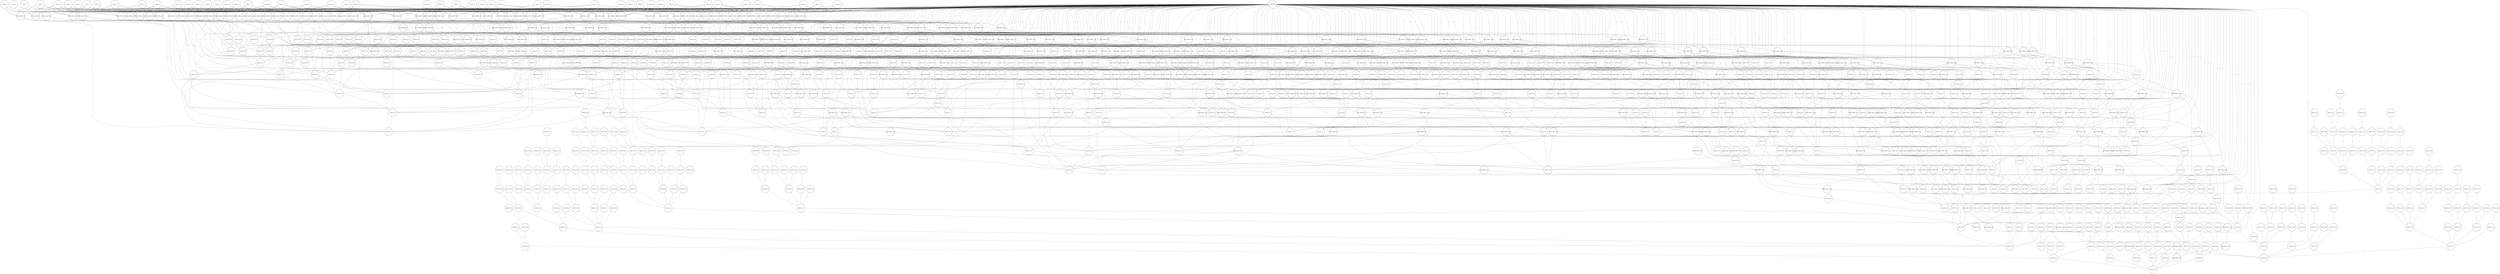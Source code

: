 graph G {
  node [shape=circle, width=1.4, height=1.4, fixedsize=true, fontsize=10];
  graph [splines=true, overlap=false];
  edge [penwidth=0.5];
  control_ancilla_5_th_62 [pos="700,1400!", label="control_ancilla_5_th_62"];
  control_6_th_62 [pos="3300,1500!", label="control_6_th_62"];
  control_ancilla_5_th_59 [pos="1400,1300!", label="control_ancilla_5_th_59"];
  control_6_th_59 [pos="2600,2100!", label="control_6_th_59"];
  control_ancilla_5_th_56 [pos="300,700!", label="control_ancilla_5_th_56"];
  control_6_th_56 [pos="3100,700!", label="control_6_th_56"];
  control_ancilla_5_th_55 [pos="400,2000!", label="control_ancilla_5_th_55"];
  control_6_th_55 [pos="2200,2000!", label="control_6_th_55"];
  control_ancilla_5_th_54 [pos="400,1700!", label="control_ancilla_5_th_54"];
  control_6_th_54 [pos="2700,1800!", label="control_6_th_54"];
  control_ancilla_5_th_51 [pos="2500,300!", label="control_ancilla_5_th_51"];
  control_6_th_51 [pos="3200,700!", label="control_6_th_51"];
  control_ancilla_5_th_50 [pos="1200,900!", label="control_ancilla_5_th_50"];
  control_6_th_50 [pos="3200,900!", label="control_6_th_50"];
  control_ancilla_5_th_49 [pos="2500,200!", label="control_ancilla_5_th_49"];
  control_6_th_49 [pos="3300,400!", label="control_6_th_49"];
  control_ancilla_5_th_45 [pos="1200,1300!", label="control_ancilla_5_th_45"];
  control_6_th_45 [pos="2900,1400!", label="control_6_th_45"];
  control_ancilla_5_th_44 [pos="2300,400!", label="control_ancilla_5_th_44"];
  control_6_th_44 [pos="3300,600!", label="control_6_th_44"];
  control_ancilla_5_th_39 [pos="900,1700!", label="control_ancilla_5_th_39"];
  control_6_th_39 [pos="2500,2000!", label="control_6_th_39"];
  control_ancilla_5_th_38 [pos="900,1500!", label="control_ancilla_5_th_38"];
  control_6_th_38 [pos="2900,1600!", label="control_6_th_38"];
  control_ancilla_5_th_36 [pos="2100,200!", label="control_ancilla_5_th_36"];
  control_6_th_36 [pos="3300,700!", label="control_6_th_36"];
  control_ancilla_5_th_34 [pos="100,900!", label="control_ancilla_5_th_34"];
  control_6_th_34 [pos="2900,900!", label="control_6_th_34"];
  control_ancilla_5_th_33 [pos="2900,0!", label="control_ancilla_5_th_33"];
  control_6_th_33 [pos="3300,1400!", label="control_6_th_33"];
  control_ancilla_5_th_32 [pos="800,1400!", label="control_ancilla_5_th_32"];
  control_6_th_32 [pos="3100,1400!", label="control_6_th_32"];
  control_ancilla_5_th_30 [pos="1600,900!", label="control_ancilla_5_th_30"];
  control_6_th_30 [pos="3200,1500!", label="control_6_th_30"];
  control_ancilla_5_th_29 [pos="700,1700!", label="control_ancilla_5_th_29"];
  control_6_th_29 [pos="2900,1700!", label="control_6_th_29"];
  control_ancilla_5_th_28 [pos="1100,1000!", label="control_ancilla_5_th_28"];
  control_6_th_28 [pos="3200,1000!", label="control_6_th_28"];
  control_ancilla_5_th_21 [pos="2800,200!", label="control_ancilla_5_th_21"];
  control_6_th_21 [pos="3300,800!", label="control_6_th_21"];
  control_ancilla_5_th_18 [pos="1600,800!", label="control_ancilla_5_th_18"];
  control_6_th_18 [pos="3100,1200!", label="control_6_th_18"];
  control_ancilla_5_th_16 [pos="500,1200!", label="control_ancilla_5_th_16"];
  control_6_th_16 [pos="2200,1800!", label="control_6_th_16"];
  control_ancilla_5_th_14 [pos="800,1500!", label="control_ancilla_5_th_14"];
  control_6_th_14 [pos="3100,1700!", label="control_6_th_14"];
  control_ancilla_5_th_13 [pos="900,1400!", label="control_ancilla_5_th_13"];
  control_6_th_13 [pos="3100,1500!", label="control_6_th_13"];
  control_ancilla_5_th_12 [pos="500,900!", label="control_ancilla_5_th_12"];
  control_6_th_12 [pos="3300,900!", label="control_6_th_12"];
  control_ancilla_5_th_11 [pos="2200,600!", label="control_ancilla_5_th_11"];
  control_6_th_11 [pos="2700,2000!", label="control_6_th_11"];
  control_ancilla_5_th_10 [pos="200,1800!", label="control_ancilla_5_th_10"];
  control_6_th_10 [pos="2300,1800!", label="control_6_th_10"];
  control_ancilla_5_th_9 [pos="700,1900!", label="control_ancilla_5_th_9"];
  control_6_th_9 [pos="2600,1900!", label="control_6_th_9"];
  control_ancilla_5_th_8 [pos="600,1100!", label="control_ancilla_5_th_8"];
  control_6_th_8 [pos="3000,1100!", label="control_6_th_8"];
  control_ancilla_5_th_7 [pos="1300,1300!", label="control_ancilla_5_th_7"];
  control_6_th_7 [pos="2500,1800!", label="control_6_th_7"];
  control_ancilla_5_th_6 [pos="300,1800!", label="control_ancilla_5_th_6"];
  control_6_th_6 [pos="2900,1800!", label="control_6_th_6"];
  control_ancilla_5_th_4 [pos="1000,1100!", label="control_ancilla_5_th_4"];
  control_6_th_4 [pos="3200,1100!", label="control_6_th_4"];
  control_ancilla_5_th_2 [pos="1400,900!", label="control_ancilla_5_th_2"];
  control_6_th_2 [pos="2900,1500!", label="control_6_th_2"];
  control_ancilla_5_th_0 [pos="1500,1100!", label="control_ancilla_5_th_0"];
  control_6_th_0 [pos="3000,1500!", label="control_6_th_0"];
  control_ancilla_6_th_63 [pos="1600,1300!", label="control_ancilla_6_th_63"];
  control_7_th_63 [pos="2400,1500!", label="control_7_th_63"];
  control_ancilla_6_th_59 [pos="1900,1200!", label="control_ancilla_6_th_59"];
  control_7_th_59 [pos="2000,1800!", label="control_7_th_59"];
  control_ancilla_6_th_58 [pos="400,2100!", label="control_ancilla_6_th_58"];
  control_7_th_58 [pos="900,2200!", label="control_7_th_58"];
  control_ancilla_6_th_53 [pos="2500,500!", label="control_ancilla_6_th_53"];
  control_7_th_53 [pos="3100,500!", label="control_7_th_53"];
  control_ancilla_6_th_51 [pos="2800,300!", label="control_ancilla_6_th_51"];
  control_7_th_51 [pos="3100,800!", label="control_7_th_51"];
  control_ancilla_6_th_47 [pos="1200,1400!", label="control_ancilla_6_th_47"];
  control_7_th_47 [pos="2100,1500!", label="control_7_th_47"];
  control_ancilla_6_th_44 [pos="2600,500!", label="control_ancilla_6_th_44"];
  control_7_th_44 [pos="3200,500!", label="control_7_th_44"];
  control_ancilla_6_th_36 [pos="2900,200!", label="control_ancilla_6_th_36"];
  control_7_th_36 [pos="3100,600!", label="control_7_th_36"];
  control_ancilla_5_th_48 [pos="100,2100!", label="control_ancilla_5_th_48"];
  control_6_th_48 [pos="2000,2400!", label="control_6_th_48"];
  control_ancilla_6_th_34 [pos="700,900!", label="control_ancilla_6_th_34"];
  control_7_th_34 [pos="1700,1500!", label="control_7_th_34"];
  control_ancilla_6_th_33 [pos="2800,500!", label="control_ancilla_6_th_33"];
  control_7_th_33 [pos="2900,1000!", label="control_7_th_33"];
  control_ancilla_6_th_31 [pos="2100,1100!", label="control_ancilla_6_th_31"];
  control_7_th_31 [pos="2600,1500!", label="control_7_th_31"];
  control_ancilla_6_th_26 [pos="500,1600!", label="control_ancilla_6_th_26"];
  control_7_th_26 [pos="900,2000!", label="control_7_th_26"];
  control_ancilla_6_th_25 [pos="800,2000!", label="control_ancilla_6_th_25"];
  control_7_th_25 [pos="1300,2000!", label="control_7_th_25"];
  control_ancilla_6_th_24 [pos="2400,800!", label="control_ancilla_6_th_24"];
  control_7_th_24 [pos="3000,800!", label="control_7_th_24"];
  control_ancilla_6_th_23 [pos="1100,1600!", label="control_ancilla_6_th_23"];
  control_7_th_23 [pos="1600,1800!", label="control_7_th_23"];
  control_ancilla_6_th_20 [pos="1700,1300!", label="control_ancilla_6_th_20"];
  control_7_th_20 [pos="2800,1300!", label="control_7_th_20"];
  control_ancilla_6_th_18 [pos="2600,800!", label="control_ancilla_6_th_18"];
  control_7_th_18 [pos="2800,1500!", label="control_7_th_18"];
  control_ancilla_6_th_17 [pos="3100,200!", label="control_ancilla_6_th_17"];
  control_7_th_17 [pos="3200,400!", label="control_7_th_17"];
  control_ancilla_6_th_15 [pos="1200,1500!", label="control_ancilla_6_th_15"];
  control_7_th_15 [pos="2200,1500!", label="control_7_th_15"];
  control_ancilla_6_th_12 [pos="2100,900!", label="control_ancilla_6_th_12"];
  control_7_th_12 [pos="3000,900!", label="control_7_th_12"];
  control_ancilla_6_th_10 [pos="900,1800!", label="control_ancilla_6_th_10"];
  control_7_th_10 [pos="1400,1900!", label="control_7_th_10"];
  control_ancilla_6_th_8 [pos="1700,1100!", label="control_ancilla_6_th_8"];
  control_7_th_8 [pos="2800,1100!", label="control_7_th_8"];
  control_ancilla_6_th_7 [pos="1400,1500!", label="control_ancilla_6_th_7"];
  control_7_th_7 [pos="2200,1600!", label="control_7_th_7"];
  control_ancilla_6_th_41 [pos="400,2200!", label="control_ancilla_6_th_41"];
  control_7_th_41 [pos="1200,2200!", label="control_7_th_41"];
  control_ancilla_6_th_4 [pos="1900,1100!", label="control_ancilla_6_th_4"];
  control_7_th_4 [pos="2900,1100!", label="control_7_th_4"];
  control_ancilla_6_th_3 [pos="2700,400!", label="control_ancilla_6_th_3"];
  control_7_th_3 [pos="2700,1400!", label="control_7_th_3"];
  control_ancilla_6_th_1 [pos="2000,1000!", label="control_ancilla_6_th_1"];
  control_7_th_1 [pos="2700,1100!", label="control_7_th_1"];
  system_6_4 [pos="1400,400!", label="system_6_4"];
  control_ancilla_9_th_62 [pos="1100,400!", label="control_ancilla_9_th_62"];
  system_4_6 [pos="1100,900!", label="system_4_6"];
  control_ancilla_9_th_41 [pos="400,500!", label="control_ancilla_9_th_41"];
  system_4_4 [pos="400,100!", label="system_4_4"];
  control_ancilla_9_th_38 [pos="700,100!", label="control_ancilla_9_th_38"];
  system_2_6 [pos="1900,800!", label="system_2_6"];
  control_ancilla_9_th_32 [pos="1400,100!", label="control_ancilla_9_th_32"];
  system_2_5 [pos="2000,500!", label="system_2_5"];
  control_ancilla_9_th_29 [pos="800,300!", label="control_ancilla_9_th_29"];
  control_ancilla_6_th_48 [pos="100,2400!", label="control_ancilla_6_th_48"];
  control_7_th_48 [pos="900,2300!", label="control_7_th_48"];
  system_1_1 [pos="700,700!", label="system_1_1"];
  control_ancilla_9_th_14 [pos="1300,300!", label="control_ancilla_9_th_14"];
  system_2_2 [pos="600,100!", label="system_2_2"];
  control_ancilla_9_th_26 [pos="400,0!", label="control_ancilla_9_th_26"];
  system_1_0 [pos="100,800!", label="system_1_0"];
  control_ancilla_9_th_58 [pos="300,300!", label="control_ancilla_9_th_58"];
  system_5_3 [pos="200,100!", label="system_5_3"];
  control_ancilla_9_th_46 [pos="700,300!", label="control_ancilla_9_th_46"];
  control_ancilla_5_th_1 [pos="2100,700!", label="control_ancilla_5_th_1"];
  control_6_th_1 [pos="3000,1400!", label="control_6_th_1"];
  system_5_1 [pos="300,400!", label="system_5_1"];
  control_ancilla_9_th_43 [pos="0,500!", label="control_ancilla_9_th_43"];
  system_3_6 [pos="1500,700!", label="system_3_6"];
  control_ancilla_9_th_40 [pos="1100,300!", label="control_ancilla_9_th_40"];
  system_3_4 [pos="1900,300!", label="system_3_4"];
  control_ancilla_9_th_37 [pos="900,200!", label="control_ancilla_9_th_37"];
  system_3_2 [pos="600,0!", label="system_3_2"];
  control_ancilla_9_th_34 [pos="200,300!", label="control_ancilla_9_th_34"];
  control_ancilla_9_th_22 [pos="1900,100!", label="control_ancilla_9_th_22"];
  system_2_3 [pos="1600,300!", label="system_2_3"];
  control_ancilla_9_th_19 [pos="1500,100!", label="control_ancilla_9_th_19"];
  system_2_1 [pos="300,0!", label="system_2_1"];
  control_ancilla_9_th_16 [pos="400,600!", label="control_ancilla_9_th_16"];
  control_ancilla_5_th_63 [pos="900,1600!", label="control_ancilla_5_th_63"];
  control_6_th_63 [pos="2600,1600!", label="control_6_th_63"];
  system_6_5 [pos="1200,500!", label="system_6_5"];
  control_ancilla_9_th_12 [pos="1400,300!", label="control_ancilla_9_th_12"];
  system_1_5 [pos="1900,700!", label="system_1_5"];
  control_ancilla_9_th_9 [pos="1000,400!", label="control_ancilla_9_th_9"];
  system_0_5 [pos="2100,400!", label="system_0_5"];
  control_ancilla_9_th_8 [pos="1300,100!", label="control_ancilla_9_th_8"];
  system_6_2 [pos="1000,600!", label="system_6_2"];
  control_ancilla_9_th_5 [pos="1000,0!", label="control_ancilla_9_th_5"];
  system_1_2 [pos="1200,700!", label="system_1_2"];
  control_ancilla_9_th_4 [pos="700,600!", label="control_ancilla_9_th_4"];
  control_ancilla_9_th_3 [pos="500,100!", label="control_ancilla_9_th_3"];
  control_ancilla_9_th_2 [pos="0,700!", label="control_ancilla_9_th_2"];
  system_3_5 [pos="1600,500!", label="system_3_5"];
  system_3_1 [pos="400,400!", label="system_3_1"];
  system_3_0 [pos="1500,500!", label="system_3_0"];
  control_ancilla_9_th_25 [pos="300,500!", label="control_ancilla_9_th_25"];
  system_0_4 [pos="1300,700!", label="system_0_4"];
  control_ancilla_9_th_7 [pos="700,500!", label="control_ancilla_9_th_7"];
  control_ancilla_9_th_6 [pos="900,400!", label="control_ancilla_9_th_6"];
  system_6_6 [pos="2200,400!", label="system_6_6"];
  control_ancilla_9_th_60 [pos="900,300!", label="control_ancilla_9_th_60"];
  control_ancilla_9_th_51 [pos="1100,100!", label="control_ancilla_9_th_51"];
  system_5_5 [pos="1200,300!", label="system_5_5"];
  control_ancilla_9_th_49 [pos="100,0!", label="control_ancilla_9_th_49"];
  system_4_5 [pos="1100,500!", label="system_4_5"];
  control_ancilla_9_th_48 [pos="0,300!", label="control_ancilla_9_th_48"];
  system_4_3 [pos="500,300!", label="system_4_3"];
  control_ancilla_9_th_45 [pos="100,300!", label="control_ancilla_9_th_45"];
  control_ancilla_9_th_33 [pos="900,500!", label="control_ancilla_9_th_33"];
  control_ancilla_6_th_50 [pos="2300,900!", label="control_ancilla_6_th_50"];
  control_7_th_50 [pos="2800,1200!", label="control_7_th_50"];
  control_ancilla_9_th_30 [pos="1700,0!", label="control_ancilla_9_th_30"];
  control_ancilla_9_th_27 [pos="600,200!", label="control_ancilla_9_th_27"];
  control_ancilla_9_th_24 [pos="1500,0!", label="control_ancilla_9_th_24"];
  control_ancilla_9_th_21 [pos="1600,0!", label="control_ancilla_9_th_21"];
  control_ancilla_9_th_15 [pos="200,600!", label="control_ancilla_9_th_15"];
  system_4_2 [pos="700,400!", label="system_4_2"];
  control_ancilla_9_th_39 [pos="1000,300!", label="control_ancilla_9_th_39"];
  system_4_1 [pos="0,0!", label="system_4_1"];
  control_ancilla_9_th_36 [pos="700,0!", label="control_ancilla_9_th_36"];
  system_5_6 [pos="1400,700!", label="system_5_6"];
  control_ancilla_9_th_59 [pos="800,200!", label="control_ancilla_9_th_59"];
  system_1_6 [pos="2300,500!", label="system_1_6"];
  control_ancilla_9_th_23 [pos="1000,500!", label="control_ancilla_9_th_23"];
  system_1_3 [pos="1700,500!", label="system_1_3"];
  control_ancilla_9_th_17 [pos="700,200!", label="control_ancilla_9_th_17"];
  control_ancilla_9_th_53 [pos="100,200!", label="control_ancilla_9_th_53"];
  system_5_2 [pos="500,200!", label="system_5_2"];
  control_ancilla_9_th_47 [pos="500,0!", label="control_ancilla_9_th_47"];
  system_5_0 [pos="100,500!", label="system_5_0"];
  control_ancilla_9_th_44 [pos="100,400!", label="control_ancilla_9_th_44"];
  control_ancilla_7_th_63 [pos="1600,400!", label="control_ancilla_7_th_63"];
  control_8_th_63 [pos="3000,400!", label="control_8_th_63"];
  control_ancilla_7_th_59 [pos="1900,400!", label="control_ancilla_7_th_59"];
  control_8_th_59 [pos="2000,1400!", label="control_8_th_59"];
  control_ancilla_7_th_57 [pos="200,1200!", label="control_ancilla_7_th_57"];
  control_8_th_57 [pos="200,2400!", label="control_8_th_57"];
  control_ancilla_7_th_56 [pos="2200,100!", label="control_ancilla_7_th_56"];
  control_8_th_56 [pos="3300,100!", label="control_8_th_56"];
  control_ancilla_7_th_55 [pos="600,1300!", label="control_ancilla_7_th_55"];
  control_8_th_55 [pos="1400,1700!", label="control_8_th_55"];
  control_ancilla_7_th_52 [pos="800,1200!", label="control_ancilla_7_th_52"];
  control_8_th_52 [pos="2100,1200!", label="control_8_th_52"];
  control_ancilla_7_th_50 [pos="2300,200!", label="control_ancilla_7_th_50"];
  control_8_th_50 [pos="3200,200!", label="control_8_th_50"];
  control_ancilla_7_th_49 [pos="900,0!", label="control_ancilla_7_th_49"];
  control_8_th_49 [pos="3200,0!", label="control_8_th_49"];
  control_ancilla_7_th_48 [pos="100,1400!", label="control_ancilla_7_th_48"];
  control_8_th_48 [pos="700,2100!", label="control_8_th_48"];
  control_ancilla_7_th_46 [pos="2200,300!", label="control_ancilla_7_th_46"];
  control_8_th_46 [pos="3100,300!", label="control_8_th_46"];
  control_ancilla_7_th_45 [pos="300,1200!", label="control_ancilla_7_th_45"];
  control_8_th_45 [pos="1100,1800!", label="control_8_th_45"];
  control_ancilla_7_th_44 [pos="1800,500!", label="control_ancilla_7_th_44"];
  control_8_th_44 [pos="2900,500!", label="control_8_th_44"];
  control_ancilla_7_th_43 [pos="200,1400!", label="control_ancilla_7_th_43"];
  control_8_th_43 [pos="1500,1600!", label="control_8_th_43"];
  control_ancilla_7_th_42 [pos="600,1000!", label="control_ancilla_7_th_42"];
  control_8_th_42 [pos="800,2100!", label="control_8_th_42"];
  control_ancilla_7_th_41 [pos="400,1500!", label="control_ancilla_7_th_41"];
  control_8_th_41 [pos="600,2200!", label="control_8_th_41"];
  control_ancilla_7_th_37 [pos="2300,300!", label="control_ancilla_7_th_37"];
  control_8_th_37 [pos="2300,1200!", label="control_8_th_37"];
  control_ancilla_7_th_35 [pos="100,1600!", label="control_ancilla_7_th_35"];
  control_8_th_35 [pos="1600,1600!", label="control_8_th_35"];
  control_ancilla_7_th_33 [pos="2100,500!", label="control_ancilla_7_th_33"];
  control_8_th_33 [pos="2200,1400!", label="control_8_th_33"];
  control_ancilla_7_th_30 [pos="2500,0!", label="control_ancilla_7_th_30"];
  control_8_th_30 [pos="3200,300!", label="control_8_th_30"];
  control_ancilla_7_th_26 [pos="400,900!", label="control_ancilla_7_th_26"];
  control_8_th_26 [pos="500,2200!", label="control_8_th_26"];
  control_ancilla_7_th_24 [pos="2400,0!", label="control_ancilla_7_th_24"];
  control_8_th_24 [pos="3200,100!", label="control_8_th_24"];
  control_ancilla_7_th_23 [pos="900,1100!", label="control_ancilla_7_th_23"];
  control_8_th_23 [pos="1700,1600!", label="control_8_th_23"];
  control_ancilla_6_th_13 [pos="1400,1600!", label="control_ancilla_6_th_13"];
  control_7_th_13 [pos="2500,1600!", label="control_7_th_13"];
  control_ancilla_7_th_21 [pos="2100,300!", label="control_ancilla_7_th_21"];
  control_8_th_21 [pos="2200,1300!", label="control_8_th_21"];
  control_ancilla_7_th_19 [pos="2400,200!", label="control_ancilla_7_th_19"];
  control_8_th_19 [pos="2900,600!", label="control_8_th_19"];
  control_ancilla_6_th_54 [pos="1200,1600!", label="control_ancilla_6_th_54"];
  control_7_th_54 [pos="2100,1600!", label="control_7_th_54"];
  control_ancilla_7_th_17 [pos="2200,200!", label="control_ancilla_7_th_17"];
  control_8_th_17 [pos="2800,600!", label="control_8_th_17"];
  control_ancilla_5_th_41 [pos="100,2200!", label="control_ancilla_5_th_41"];
  control_6_th_41 [pos="2200,2200!", label="control_6_th_41"];
  control_ancilla_7_th_15 [pos="300,1500!", label="control_ancilla_7_th_15"];
  control_8_th_15 [pos="1600,1500!", label="control_8_th_15"];
  control_ancilla_7_th_13 [pos="1300,1100!", label="control_ancilla_7_th_13"];
  control_8_th_13 [pos="1600,1700!", label="control_8_th_13"];
  control_ancilla_7_th_11 [pos="2100,600!", label="control_ancilla_7_th_11"];
  control_8_th_11 [pos="2100,1400!", label="control_8_th_11"];
  control_ancilla_7_th_8 [pos="1600,700!", label="control_ancilla_7_th_8"];
  control_8_th_8 [pos="2700,800!", label="control_8_th_8"];
  control_ancilla_7_th_7 [pos="1300,800!", label="control_ancilla_7_th_7"];
  control_8_th_7 [pos="1800,1400!", label="control_8_th_7"];
  control_ancilla_7_th_5 [pos="2300,100!", label="control_ancilla_7_th_5"];
  control_8_th_5 [pos="2300,1300!", label="control_8_th_5"];
  control_ancilla_7_th_4 [pos="1500,800!", label="control_ancilla_7_th_4"];
  control_8_th_4 [pos="2600,900!", label="control_8_th_4"];
  control_ancilla_7_th_3 [pos="2000,400!", label="control_ancilla_7_th_3"];
  control_8_th_3 [pos="2100,1300!", label="control_8_th_3"];
  control_ancilla_9_th_52 [pos="200,700!", label="control_ancilla_9_th_52"];
  system_5_4 [pos="300,100!", label="system_5_4"];
  control_ancilla_9_th_31 [pos="1700,200!", label="control_ancilla_9_th_31"];
  control_ancilla_7_th_10 [pos="900,1000!", label="control_ancilla_7_th_10"];
  control_8_th_10 [pos="1200,1800!", label="control_8_th_10"];
  system_0_6 [pos="2400,400!", label="system_0_6"];
  control_ancilla_9_th_13 [pos="1300,400!", label="control_ancilla_9_th_13"];
  control_ancilla_9_th_10 [pos="800,400!", label="control_ancilla_9_th_10"];
  system_1_4 [pos="1900,500!", label="system_1_4"];
  control_ancilla_9_th_0 [pos="0,800!", label="control_ancilla_9_th_0"];
  system_6_3 [pos="1200,400!", label="system_6_3"];
  system_6_1 [pos="600,300!", label="system_6_1"];
  control_ancilla_9_th_55 [pos="400,200!", label="control_ancilla_9_th_55"];
  system_2_4 [pos="2400,100!", label="system_2_4"];
  system_2_0 [pos="1600,600!", label="system_2_0"];
  control_ancilla_9_th_11 [pos="1900,0!", label="control_ancilla_9_th_11"];
  control_ancilla_9_th_42 [pos="500,500!", label="control_ancilla_9_th_42"];
  system_3_3 [pos="800,0!", label="system_3_3"];
  control_ancilla_8_th_62 [pos="1700,400!", label="control_ancilla_8_th_62"];
  control_9_th_62 [pos="2900,400!", label="control_9_th_62"];
  control_ancilla_8_th_61 [pos="1200,200!", label="control_ancilla_8_th_61"];
  control_9_th_61 [pos="2700,200!", label="control_9_th_61"];
  control_ancilla_8_th_60 [pos="900,700!", label="control_ancilla_8_th_60"];
  control_9_th_60 [pos="900,1900!", label="control_9_th_60"];
  control_ancilla_7_th_54 [pos="1200,1000!", label="control_ancilla_7_th_54"];
  control_8_th_54 [pos="2600,1000!", label="control_8_th_54"];
  control_ancilla_8_th_58 [pos="300,600!", label="control_ancilla_8_th_58"];
  control_9_th_58 [pos="300,1100!", label="control_9_th_58"];
  control_ancilla_8_th_57 [pos="200,400!", label="control_ancilla_8_th_57"];
  control_9_th_57 [pos="200,900!", label="control_9_th_57"];
  control_ancilla_8_th_55 [pos="500,600!", label="control_ancilla_8_th_55"];
  control_9_th_55 [pos="600,1400!", label="control_9_th_55"];
  control_ancilla_8_th_54 [pos="700,800!", label="control_ancilla_8_th_54"];
  control_9_th_54 [pos="2100,800!", label="control_9_th_54"];
  control_ancilla_8_th_52 [pos="300,1000!", label="control_ancilla_8_th_52"];
  control_9_th_52 [pos="1800,1000!", label="control_9_th_52"];
  control_ancilla_8_th_51 [pos="1800,100!", label="control_ancilla_8_th_51"];
  control_9_th_51 [pos="2600,400!", label="control_9_th_51"];
  control_ancilla_8_th_47 [pos="600,400!", label="control_ancilla_8_th_47"];
  control_9_th_47 [pos="800,1000!", label="control_9_th_47"];
  control_ancilla_8_th_41 [pos="400,700!", label="control_ancilla_8_th_41"];
  control_9_th_41 [pos="500,1500!", label="control_9_th_41"];
  control_ancilla_8_th_40 [pos="1200,600!", label="control_ancilla_8_th_40"];
  control_9_th_40 [pos="2500,600!", label="control_9_th_40"];
  control_ancilla_8_th_39 [pos="1100,800!", label="control_ancilla_8_th_39"];
  control_9_th_39 [pos="1400,1400!", label="control_9_th_39"];
  control_ancilla_8_th_38 [pos="1100,200!", label="control_ancilla_8_th_38"];
  control_9_th_38 [pos="2600,200!", label="control_9_th_38"];
  control_ancilla_8_th_37 [pos="1700,300!", label="control_ancilla_8_th_37"];
  control_9_th_37 [pos="2700,500!", label="control_9_th_37"];
  control_ancilla_8_th_31 [pos="2000,200!", label="control_ancilla_8_th_31"];
  control_9_th_31 [pos="2600,700!", label="control_9_th_31"];
  control_ancilla_7_th_14 [pos="1800,700!", label="control_ancilla_7_th_14"];
  control_8_th_14 [pos="2800,700!", label="control_8_th_14"];
  control_ancilla_8_th_30 [pos="2200,0!", label="control_ancilla_8_th_30"];
  control_9_th_30 [pos="3100,100!", label="control_9_th_30"];
  control_ancilla_8_th_29 [pos="800,600!", label="control_ancilla_8_th_29"];
  control_9_th_29 [pos="2400,600!", label="control_9_th_29"];
  control_ancilla_8_th_27 [pos="600,800!", label="control_ancilla_8_th_27"];
  control_9_th_27 [pos="2000,800!", label="control_9_th_27"];
  control_ancilla_8_th_26 [pos="400,300!", label="control_ancilla_8_th_26"];
  control_9_th_26 [pos="400,1400!", label="control_9_th_26"];
  control_ancilla_8_th_25 [pos="300,800!", label="control_ancilla_8_th_25"];
  control_9_th_25 [pos="400,1600!", label="control_9_th_25"];
  control_ancilla_8_th_22 [pos="2000,300!", label="control_ancilla_8_th_22"];
  control_9_th_22 [pos="2300,1000!", label="control_9_th_22"];
  control_ancilla_8_th_20 [pos="1800,200!", label="control_ancilla_8_th_20"];
  control_9_th_20 [pos="1800,1300!", label="control_9_th_20"];
  control_ancilla_6_th_29 [pos="1100,1700!", label="control_ancilla_6_th_29"];
  control_7_th_29 [pos="2000,1700!", label="control_7_th_29"];
  control_ancilla_8_th_17 [pos="1300,200!", label="control_ancilla_8_th_17"];
  control_9_th_17 [pos="1800,600!", label="control_9_th_17"];
  control_ancilla_8_th_16 [pos="500,700!", label="control_ancilla_8_th_16"];
  control_9_th_16 [pos="900,1300!", label="control_9_th_16"];
  control_ancilla_8_th_14 [pos="1800,300!", label="control_ancilla_8_th_14"];
  control_9_th_14 [pos="2800,400!", label="control_9_th_14"];
  control_ancilla_8_th_12 [pos="1500,600!", label="control_ancilla_8_th_12"];
  control_9_th_12 [pos="1500,1500!", label="control_9_th_12"];
  control_ancilla_5_th_43 [pos="300,2200!", label="control_ancilla_5_th_43"];
  control_6_th_43 [pos="2300,2200!", label="control_6_th_43"];
  control_ancilla_8_th_11 [pos="2000,100!", label="control_ancilla_8_th_11"];
  control_9_th_11 [pos="2200,900!", label="control_9_th_11"];
  control_ancilla_8_th_8 [pos="1600,200!", label="control_ancilla_8_th_8"];
  control_9_th_8 [pos="2400,700!", label="control_9_th_8"];
  control_ancilla_8_th_5 [pos="1800,0!", label="control_ancilla_8_th_5"];
  control_9_th_5 [pos="2400,500!", label="control_9_th_5"];
  control_ancilla_8_th_1 [pos="500,800!", label="control_ancilla_8_th_1"];
  control_9_th_1 [pos="1700,900!", label="control_9_th_1"];
  system_0_2 [pos="1100,700!", label="system_0_2"];
  control_ancilla_9_th_1 [pos="100,700!", label="control_ancilla_9_th_1"];
  control_ancilla_9_th_56 [pos="900,100!", label="control_ancilla_9_th_56"];
  control_ancilla_9_th_50 [pos="1000,100!", label="control_ancilla_9_th_50"];
  control_ancilla_9_th_63 [pos="1100,0!", label="control_ancilla_9_th_63"];
  control_ancilla_9_th_61 [pos="1000,200!", label="control_ancilla_9_th_61"];
  control_ancilla_9_th_57 [pos="200,200!", label="control_ancilla_9_th_57"];
  control_ancilla_9_th_54 [pos="500,400!", label="control_ancilla_9_th_54"];
  control_ancilla_7_th_6 [pos="1000,900!", label="control_ancilla_7_th_6"];
  control_8_th_6 [pos="2500,900!", label="control_8_th_6"];
  system_6_0 [pos="600,700!", label="system_6_0"];
  control_ancilla_9_th_35 [pos="0,400!", label="control_ancilla_9_th_35"];
  system_4_0 [pos="0,600!", label="system_4_0"];
  control_ancilla_9_th_20 [pos="1600,100!", label="control_ancilla_9_th_20"];
  control_ancilla_5_th_25 [pos="500,2100!", label="control_ancilla_5_th_25"];
  control_6_th_25 [pos="2500,2100!", label="control_6_th_25"];
  system_0_3 [pos="1400,600!", label="system_0_3"];
  control_ancilla_5_th_60 [pos="200,1600!", label="control_ancilla_5_th_60"];
  control_6_th_60 [pos="3100,1600!", label="control_6_th_60"];
  control_ancilla_7_th_29 [pos="800,1300!", label="control_ancilla_7_th_29"];
  control_8_th_29 [pos="1300,1800!", label="control_8_th_29"];
  control_ancilla_9_th_28 [pos="800,100!", label="control_ancilla_9_th_28"];
  system_0_1 [pos="0,200!", label="system_0_1"];
  control_ancilla_9_th_18 [pos="1200,0!", label="control_ancilla_9_th_18"];
  control_ancilla_5_th_5 [pos="2700,100!", label="control_ancilla_5_th_5"];
  control_6_th_5 [pos="3200,1300!", label="control_6_th_5"];
  control_9_th_63 [pos="2800,0!", label="control_9_th_63"];
  control_ancilla_8_th_63 [pos="1400,0!", label="control_ancilla_8_th_63"];
  MAGIC_NODE [pos="-100,0!", label="MAGIC_NODE"];
  control_9_th_59 [pos="2400,300!", label="control_9_th_59"];
  control_ancilla_8_th_59 [pos="1400,200!", label="control_ancilla_8_th_59"];
  control_ancilla_5_th_53 [pos="2500,400!", label="control_ancilla_5_th_53"];
  control_6_th_53 [pos="3300,500!", label="control_6_th_53"];
  control_ancilla_8_th_56 [pos="1700,100!", label="control_ancilla_8_th_56"];
  control_ancilla_7_th_60 [pos="1300,1000!", label="control_ancilla_7_th_60"];
  control_8_th_60 [pos="2500,1000!", label="control_8_th_60"];
  control_ancilla_8_th_53 [pos="300,200!", label="control_ancilla_8_th_53"];
  control_9_th_49 [pos="0,100!", label="control_9_th_49"];
  control_ancilla_8_th_49 [pos="200,0!", label="control_ancilla_8_th_49"];
  control_9_th_48 [pos="0,1300!", label="control_9_th_48"];
  control_ancilla_8_th_48 [pos="0,1000!", label="control_ancilla_8_th_48"];
  control_9_th_46 [pos="2700,300!", label="control_9_th_46"];
  control_ancilla_8_th_45 [pos="100,600!", label="control_ancilla_8_th_45"];
  control_ancilla_8_th_44 [pos="600,500!", label="control_ancilla_8_th_44"];
  control_9_th_43 [pos="600,900!", label="control_9_th_43"];
  control_ancilla_8_th_43 [pos="0,900!", label="control_ancilla_8_th_43"];
  control_9_th_42 [pos="700,1600!", label="control_9_th_42"];
  control_ancilla_8_th_42 [pos="600,600!", label="control_ancilla_8_th_42"];
  control_ancilla_8_th_36 [pos="1300,0!", label="control_ancilla_8_th_36"];
  control_9_th_35 [pos="700,1100!", label="control_9_th_35"];
  control_9_th_34 [pos="200,800!", label="control_9_th_34"];
  control_ancilla_8_th_34 [pos="200,500!", label="control_ancilla_8_th_34"];
  control_9_th_33 [pos="1800,1100!", label="control_9_th_33"];
  control_9_th_32 [pos="1800,1200!", label="control_9_th_32"];
  control_ancilla_8_th_32 [pos="1500,400!", label="control_ancilla_8_th_32"];
  control_ancilla_8_th_28 [pos="800,500!", label="control_ancilla_8_th_28"];
  control_ancilla_5_th_57 [pos="300,1900!", label="control_ancilla_5_th_57"];
  control_6_th_57 [pos="2400,2000!", label="control_6_th_57"];
  control_9_th_24 [pos="3000,200!", label="control_9_th_24"];
  control_ancilla_8_th_24 [pos="2000,0!", label="control_ancilla_8_th_24"];
  control_9_th_23 [pos="1300,1400!", label="control_9_th_23"];
  control_ancilla_8_th_23 [pos="900,600!", label="control_ancilla_8_th_23"];
  control_ancilla_7_th_40 [pos="1200,1100!", label="control_ancilla_7_th_40"];
  control_8_th_40 [pos="2500,1100!", label="control_8_th_40"];
  control_9_th_19 [pos="2500,700!", label="control_9_th_19"];
  control_ancilla_8_th_19 [pos="1900,200!", label="control_ancilla_8_th_19"];
  control_9_th_18 [pos="2200,800!", label="control_9_th_18"];
  control_ancilla_8_th_18 [pos="2100,100!", label="control_ancilla_8_th_18"];
  control_ancilla_8_th_13 [pos="1300,600!", label="control_ancilla_8_th_13"];
  control_9_th_10 [pos="1100,1500!", label="control_9_th_10"];
  control_ancilla_8_th_33 [pos="1300,500!", label="control_ancilla_8_th_33"];
  control_9_th_7 [pos="1500,1400!", label="control_9_th_7"];
  control_ancilla_8_th_7 [pos="800,800!", label="control_ancilla_8_th_7"];
  control_9_th_6 [pos="2300,700!", label="control_9_th_6"];
  control_9_th_3 [pos="1500,900!", label="control_9_th_3"];
  control_ancilla_8_th_3 [pos="1200,100!", label="control_ancilla_8_th_3"];
  control_9_th_2 [pos="1300,900!", label="control_9_th_2"];
  control_ancilla_8_th_2 [pos="300,900!", label="control_ancilla_8_th_2"];
  control_ancilla_8_th_0 [pos="200,1100!", label="control_ancilla_8_th_0"];
  control_ancilla_5_th_35 [pos="400,1900!", label="control_ancilla_5_th_35"];
  control_6_th_35 [pos="2300,1900!", label="control_6_th_35"];
  control_ancilla_7_th_62 [pos="1900,600!", label="control_ancilla_7_th_62"];
  control_ancilla_7_th_61 [pos="1200,800!", label="control_ancilla_7_th_61"];
  control_ancilla_7_th_58 [pos="400,1100!", label="control_ancilla_7_th_58"];
  control_9_th_4 [pos="1600,1400!", label="control_9_th_4"];
  control_8_th_53 [pos="2100,1000!", label="control_8_th_53"];
  control_ancilla_7_th_53 [pos="1400,500!", label="control_ancilla_7_th_53"];
  control_ancilla_7_th_51 [pos="2500,100!", label="control_ancilla_7_th_51"];
  control_ancilla_8_th_50 [pos="1500,200!", label="control_ancilla_8_th_50"];
  control_9_th_0 [pos="1400,1200!", label="control_9_th_0"];
  control_2_th_55 [pos="200,3300!", label="control_2_th_55"];
  control_2_th_23 [pos="200,3200!", label="control_2_th_23"];
  control_ancilla_7_th_47 [pos="700,1000!", label="control_ancilla_7_th_47"];
  control_ancilla_8_th_46 [pos="1500,300!", label="control_ancilla_8_th_46"];
  control_ancilla_5_th_15 [pos="800,1700!", label="control_ancilla_5_th_15"];
  control_6_th_15 [pos="2500,1900!", label="control_6_th_15"];
  control_ancilla_6_th_42 [pos="600,2000!", label="control_ancilla_6_th_42"];
  control_6_th_42 [pos="2100,2000!", label="control_6_th_42"];
  control_ancilla_3_th_44 [pos="2300,600!", label="control_ancilla_3_th_44"];
  control_ancilla_2_th_44 [pos="2300,1500!", label="control_ancilla_2_th_44"];
  control_8_th_39 [pos="1900,1400!", label="control_8_th_39"];
  control_ancilla_6_th_46 [pos="2300,800!", label="control_ancilla_6_th_46"];
  control_7_th_46 [pos="2500,1300!", label="control_7_th_46"];
  control_ancilla_3_th_8 [pos="300,1600!", label="control_ancilla_3_th_8"];
  control_8_th_36 [pos="2700,600!", label="control_8_th_36"];
  control_ancilla_8_th_35 [pos="0,1100!", label="control_ancilla_8_th_35"];
  control_ancilla_6_th_2 [pos="1900,900!", label="control_ancilla_6_th_2"];
  control_7_th_2 [pos="1900,1600!", label="control_7_th_2"];
  control_8_th_34 [pos="2400,900!", label="control_8_th_34"];
  control_ancilla_7_th_34 [pos="400,800!", label="control_ancilla_7_th_34"];
  control_ancilla_5_th_24 [pos="900,800!", label="control_ancilla_5_th_24"];
  control_7_th_30 [pos="2600,1400!", label="control_7_th_30"];
  control_8_th_32 [pos="2400,1100!", label="control_8_th_32"];
  control_ancilla_7_th_31 [pos="2000,700!", label="control_ancilla_7_th_31"];
  control_ancilla_2_th_36 [pos="1500,2100!", label="control_ancilla_2_th_36"];
  control_ancilla_2_th_32 [pos="0,2100!", label="control_ancilla_2_th_32"];
  control_ancilla_4_th_9 [pos="700,2300!", label="control_ancilla_4_th_9"];
  control_ancilla_4_th_8 [pos="300,1300!", label="control_ancilla_4_th_8"];
  control_ancilla_7_th_28 [pos="1700,600!", label="control_ancilla_7_th_28"];
  control_ancilla_8_th_21 [pos="2100,0!", label="control_ancilla_8_th_21"];
  control_9_th_21 [pos="2800,100!", label="control_9_th_21"];
  control_ancilla_4_th_54 [pos="300,2100!", label="control_ancilla_4_th_54"];
  control_ancilla_5_th_46 [pos="1800,900!", label="control_ancilla_5_th_46"];
  control_8_th_22 [pos="2800,900!", label="control_8_th_22"];
  control_ancilla_3_th_52 [pos="500,1700!", label="control_ancilla_3_th_52"];
  control_8_th_28 [pos="2700,700!", label="control_8_th_28"];
  control_ancilla_7_th_2 [pos="900,900!", label="control_ancilla_7_th_2"];
  control_ancilla_7_th_20 [pos="1800,800!", label="control_ancilla_7_th_20"];
  control_ancilla_7_th_18 [pos="2600,100!", label="control_ancilla_7_th_18"];
  control_8_th_2 [pos="2200,1100!", label="control_8_th_2"];
  control_ancilla_5_th_23 [pos="600,1600!", label="control_ancilla_5_th_23"];
  control_ancilla_4_th_23 [pos="800,2200!", label="control_ancilla_4_th_23"];
  control_4_th_39 [pos="2400,2300!", label="control_4_th_39"];
  control_4_th_7 [pos="2200,2400!", label="control_4_th_7"];
  control_ancilla_7_th_25 [pos="300,1400!", label="control_ancilla_7_th_25"];
  control_8_th_16 [pos="1000,1800!", label="control_8_th_16"];
  control_4_th_29 [pos="3200,1700!", label="control_4_th_29"];
  control_4_th_13 [pos="3200,1900!", label="control_4_th_13"];
  control_ancilla_8_th_15 [pos="200,1000!", label="control_ancilla_8_th_15"];
  control_8_th_62 [pos="3000,600!", label="control_8_th_62"];
  control_3_th_25 [pos="1600,3000!", label="control_3_th_25"];
  control_3_th_9 [pos="1400,3000!", label="control_3_th_9"];
  control_ancilla_7_th_12 [pos="1700,800!", label="control_ancilla_7_th_12"];
  control_3_th_38 [pos="2700,2900!", label="control_3_th_38"];
  control_3_th_6 [pos="2600,2800!", label="control_3_th_6"];
  control_7_th_6 [pos="1900,1700!", label="control_7_th_6"];
  control_ancilla_7_th_0 [pos="1000,1200!", label="control_ancilla_7_th_0"];
  control_ancilla_8_th_10 [pos="800,700!", label="control_ancilla_8_th_10"];
  control_ancilla_8_th_6 [pos="1000,700!", label="control_ancilla_8_th_6"];
  control_ancilla_8_th_4 [pos="1100,600!", label="control_ancilla_8_th_4"];
  control_ancilla_3_th_56 [pos="0,1700!", label="control_ancilla_3_th_56"];
  control_8_th_1 [pos="2000,1300!", label="control_8_th_1"];
  control_ancilla_5_th_42 [pos="100,2000!", label="control_ancilla_5_th_42"];
  control_ancilla_4_th_42 [pos="100,2500!", label="control_ancilla_4_th_42"];
  control_8_th_0 [pos="2200,1200!", label="control_8_th_0"];
  control_0_th_3 [pos="2900,2900!", label="control_0_th_3"];
  control_0_th_1 [pos="2600,2600!", label="control_0_th_1"];
  control_7_th_62 [pos="2700,1300!", label="control_7_th_62"];
  control_ancilla_6_th_61 [pos="1200,1700!", label="control_ancilla_6_th_61"];
  control_ancilla_6_th_60 [pos="1300,1600!", label="control_ancilla_6_th_60"];
  control_5_th_50 [pos="1200,2500!", label="control_5_th_50"];
  control_5_th_18 [pos="1600,2500!", label="control_5_th_18"];
  control_0_th_28 [pos="3300,1900!", label="control_0_th_28"];
  control_0_th_12 [pos="3300,2200!", label="control_0_th_12"];
  control_0_th_34 [pos="3100,2300!", label="control_0_th_34"];
  control_0_th_2 [pos="2900,2300!", label="control_0_th_2"];
  control_ancilla_7_th_36 [pos="2300,0!", label="control_ancilla_7_th_36"];
  control_ancilla_6_th_57 [pos="600,1900!", label="control_ancilla_6_th_57"];
  control_ancilla_6_th_11 [pos="2600,600!", label="control_ancilla_6_th_11"];
  control_7_th_11 [pos="2600,1700!", label="control_7_th_11"];
  control_7_th_55 [pos="1500,2000!", label="control_7_th_55"];
  control_ancilla_6_th_55 [pos="700,2000!", label="control_ancilla_6_th_55"];
  control_7_th_52 [pos="2600,1200!", label="control_7_th_52"];
  control_ancilla_6_th_49 [pos="2600,0!", label="control_ancilla_6_th_49"];
  control_ancilla_2_th_40 [pos="200,1500!", label="control_ancilla_2_th_40"];
  control_2_th_40 [pos="200,3100!", label="control_2_th_40"];
  control_0_th_38 [pos="2900,2600!", label="control_0_th_38"];
  control_0_th_6 [pos="2900,2400!", label="control_0_th_6"];
  control_ancilla_6_th_56 [pos="2200,700!", label="control_ancilla_6_th_56"];
  control_7_th_56 [pos="3000,700!", label="control_7_th_56"];
  control_8_th_38 [pos="2300,1100!", label="control_8_th_38"];
  control_3_th_41 [pos="1500,3000!", label="control_3_th_41"];
  control_9_th_44 [pos="600,1500!", label="control_9_th_44"];
  control_ancilla_7_th_38 [pos="1100,1100!", label="control_ancilla_7_th_38"];
  control_7_th_37 [pos="3300,300!", label="control_7_th_37"];
  control_ancilla_5_th_20 [pos="500,1400!", label="control_ancilla_5_th_20"];
  control_ancilla_4_th_20 [pos="300,2000!", label="control_ancilla_4_th_20"];
  control_ancilla_6_th_35 [pos="800,1800!", label="control_ancilla_6_th_35"];
  control_ancilla_6_th_16 [pos="500,1800!", label="control_ancilla_6_th_16"];
  control_7_th_16 [pos="1500,1900!", label="control_7_th_16"];
  control_ancilla_7_th_32 [pos="1700,700!", label="control_ancilla_7_th_32"];
  control_7_th_28 [pos="2800,1000!", label="control_7_th_28"];
  control_ancilla_7_th_27 [pos="700,1200!", label="control_ancilla_7_th_27"];
  control_ancilla_6_th_27 [pos="800,1900!", label="control_ancilla_6_th_27"];
  control_2_th_62 [pos="2800,3000!", label="control_2_th_62"];
  control_2_th_30 [pos="2800,2900!", label="control_2_th_30"];
  control_1_th_21 [pos="3000,3100!", label="control_1_th_21"];
  control_1_th_5 [pos="2400,3100!", label="control_1_th_5"];
  control_ancilla_7_th_22 [pos="2000,600!", label="control_ancilla_7_th_22"];
  control_ancilla_6_th_22 [pos="2000,1100!", label="control_ancilla_6_th_22"];
  control_7_th_61 [pos="1800,1700!", label="control_7_th_61"];
  control_ancilla_3_th_24 [pos="100,1200!", label="control_ancilla_3_th_24"];
  control_7_th_27 [pos="1800,1800!", label="control_7_th_27"];
  control_ancilla_6_th_19 [pos="2400,1000!", label="control_ancilla_6_th_19"];
  control_7_th_19 [pos="3000,1000!", label="control_7_th_19"];
  control_ancilla_4_th_51 [pos="2500,1400!", label="control_ancilla_4_th_51"];
  control_ancilla_7_th_9 [pos="1000,1300!", label="control_ancilla_7_th_9"];
  control_8_th_9 [pos="1000,2000!", label="control_8_th_9"];
  control_ancilla_7_th_16 [pos="500,1100!", label="control_ancilla_7_th_16"];
  control_ancilla_4_th_34 [pos="100,1500!", label="control_ancilla_4_th_34"];
  control_4_th_34 [pos="1200,2300!", label="control_4_th_34"];
  control_4_th_16 [pos="1400,2100!", label="control_4_th_16"];
  control_4_th_0 [pos="1500,2300!", label="control_4_th_0"];
  control_7_th_9 [pos="1900,1900!", label="control_7_th_9"];
  control_ancilla_6_th_9 [pos="1000,1900!", label="control_ancilla_6_th_9"];
  control_ancilla_4_th_53 [pos="2500,1200!", label="control_ancilla_4_th_53"];
  control_6_th_23 [pos="2300,2000!", label="control_6_th_23"];
  control_7_th_0 [pos="2400,1400!", label="control_7_th_0"];
  control_ancilla_6_th_0 [pos="1700,1200!", label="control_ancilla_6_th_0"];
  control_ancilla_6_th_62 [pos="1900,1300!", label="control_ancilla_6_th_62"];
  control_ancilla_5_th_61 [pos="600,1800!", label="control_ancilla_5_th_61"];
  control_6_th_61 [pos="2800,1800!", label="control_6_th_61"];
  control_5_th_44 [pos="2400,2200!", label="control_5_th_44"];
  control_ancilla_5_th_58 [pos="100,1900!", label="control_ancilla_5_th_58"];
  control_ancilla_4_th_18 [pos="1500,1000!", label="control_ancilla_4_th_18"];
  control_5_th_23 [pos="1800,2000!", label="control_5_th_23"];
  control_5_th_7 [pos="1900,2100!", label="control_5_th_7"];
  control_ancilla_6_th_40 [pos="1500,1300!", label="control_ancilla_6_th_40"];
  control_7_th_40 [pos="2600,1300!", label="control_7_th_40"];
  control_0_th_24 [pos="2700,2300!", label="control_0_th_24"];
  control_0_th_8 [pos="2700,2400!", label="control_0_th_8"];
  control_5_th_5 [pos="3000,1700!", label="control_5_th_5"];
  control_5_th_1 [pos="2800,1900!", label="control_5_th_1"];
  control_ancilla_4_th_52 [pos="600,1200!", label="control_ancilla_4_th_52"];
  control_8_th_31 [pos="2700,900!", label="control_8_th_31"];
  control_ancilla_5_th_19 [pos="2000,900!", label="control_ancilla_5_th_19"];
  control_ancilla_6_th_52 [pos="1600,1200!", label="control_ancilla_6_th_52"];
  control_ancilla_5_th_52 [pos="1100,1200!", label="control_ancilla_5_th_52"];
  control_ancilla_8_th_9 [pos="1000,800!", label="control_ancilla_8_th_9"];
  control_6_th_47 [pos="2400,1800!", label="control_6_th_47"];
  control_6_th_46 [pos="3000,1600!", label="control_6_th_46"];
  control_ancilla_5_th_47 [pos="1000,1400!", label="control_ancilla_5_th_47"];
  control_ancilla_6_th_45 [pos="1100,1400!", label="control_ancilla_6_th_45"];
  control_ancilla_6_th_43 [pos="600,2100!", label="control_ancilla_6_th_43"];
  control_ancilla_5_th_40 [pos="400,1300!", label="control_ancilla_5_th_40"];
  control_ancilla_6_th_38 [pos="1300,1500!", label="control_ancilla_6_th_38"];
  control_ancilla_5_th_37 [pos="3000,0!", label="control_ancilla_5_th_37"];
  control_6_th_37 [pos="3300,1300!", label="control_6_th_37"];
  control_ancilla_6_th_37 [pos="3000,300!", label="control_ancilla_6_th_37"];
  control_ancilla_5_th_3 [pos="2700,0!", label="control_ancilla_5_th_3"];
  control_6_th_3 [pos="2800,1700!", label="control_6_th_3"];
  control_ancilla_5_th_31 [pos="1400,1100!", label="control_ancilla_5_th_31"];
  control_6_th_31 [pos="2600,1800!", label="control_6_th_31"];
  control_ancilla_6_th_32 [pos="1700,1400!", label="control_ancilla_6_th_32"];
  control_ancilla_6_th_30 [pos="2500,800!", label="control_ancilla_6_th_30"];
  control_ancilla_5_th_27 [pos="500,2000!", label="control_ancilla_5_th_27"];
  control_ancilla_6_th_28 [pos="1900,1000!", label="control_ancilla_6_th_28"];
  control_6_th_26 [pos="2100,1800!", label="control_6_th_26"];
  control_ancilla_3_th_60 [pos="0,2500!", label="control_ancilla_3_th_60"];
  control_3_th_60 [pos="800,2700!", label="control_3_th_60"];
  control_6_th_22 [pos="2800,1600!", label="control_6_th_22"];
  control_7_th_14 [pos="2400,1600!", label="control_7_th_14"];
  control_0_th_52 [pos="3100,1800!", label="control_0_th_52"];
  control_0_th_20 [pos="3100,1900!", label="control_0_th_20"];
  control_ancilla_5_th_22 [pos="800,1100!", label="control_ancilla_5_th_22"];
  control_ancilla_6_th_21 [pos="2900,300!", label="control_ancilla_6_th_21"];
  control_5_th_43 [pos="2100,2300!", label="control_5_th_43"];
  control_5_th_11 [pos="2500,2200!", label="control_5_th_11"];
  control_ancilla_4_th_36 [pos="1800,400!", label="control_ancilla_4_th_36"];
  control_4_th_36 [pos="1800,2200!", label="control_4_th_36"];
  control_6_th_52 [pos="3300,1200!", label="control_6_th_52"];
  control_6_th_20 [pos="3200,1400!", label="control_6_th_20"];
  control_6_th_17 [pos="3300,1000!", label="control_6_th_17"];
  control_ancilla_5_th_17 [pos="3100,0!", label="control_ancilla_5_th_17"];
  control_ancilla_4_th_40 [pos="100,1300!", label="control_ancilla_4_th_40"];
  control_ancilla_6_th_14 [pos="1800,1500!", label="control_ancilla_6_th_14"];
  control_3_th_39 [pos="3100,3000!", label="control_3_th_39"];
  control_3_th_7 [pos="3000,3000!", label="control_3_th_7"];
  control_ancilla_3_th_28 [pos="700,1500!", label="control_ancilla_3_th_28"];
  control_ancilla_2_th_28 [pos="700,2200!", label="control_ancilla_2_th_28"];
  control_9_th_15 [pos="1600,1000!", label="control_9_th_15"];
  control_4_th_19 [pos="2700,2200!", label="control_4_th_19"];
  control_4_th_3 [pos="2500,2400!", label="control_4_th_3"];
  control_0_th_0 [pos="2400,2400!", label="control_0_th_0"];
  control_0_th_46 [pos="3100,2500!", label="control_0_th_46"];
  control_0_th_14 [pos="3100,2400!", label="control_0_th_14"];
  control_ancilla_4_th_48 [pos="100,1700!", label="control_ancilla_4_th_48"];
  control_7_th_32 [pos="2500,1500!", label="control_7_th_32"];
  control_ancilla_3_th_16 [pos="200,1300!", label="control_ancilla_3_th_16"];
  control_ancilla_2_th_16 [pos="200,1700!", label="control_ancilla_2_th_16"];
  control_6_th_58 [pos="2000,2100!", label="control_6_th_58"];
  control_ancilla_6_th_5 [pos="2900,100!", label="control_ancilla_6_th_5"];
  control_7_th_22 [pos="2300,1600!", label="control_7_th_22"];
  control_ancilla_3_th_12 [pos="300,2300!", label="control_ancilla_3_th_12"];
  control_ancilla_2_th_12 [pos="300,2900!", label="control_ancilla_2_th_12"];
  control_1_th_42 [pos="2300,2500!", label="control_1_th_42"];
  control_1_th_10 [pos="2300,2600!", label="control_1_th_10"];
  control_ancilla_4_th_60 [pos="0,1900!", label="control_ancilla_4_th_60"];
  control_ancilla_1_th_0 [pos="500,1900!", label="control_ancilla_1_th_0"];
  control_ancilla_0_th_0 [pos="1200,2400!", label="control_ancilla_0_th_0"];
  control_7_th_21 [pos="3200,600!", label="control_7_th_21"];
  control_9_th_56 [pos="3000,100!", label="control_9_th_56"];
  control_ancilla_4_th_62 [pos="0,1800!", label="control_ancilla_4_th_62"];
  control_7_th_35 [pos="1700,1800!", label="control_7_th_35"];
  control_ancilla_4_th_0 [pos="1400,800!", label="control_ancilla_4_th_0"];
  control_5_th_61 [pos="2100,1900!", label="control_5_th_61"];
  control_ancilla_4_th_61 [pos="600,2400!", label="control_ancilla_4_th_61"];
  control_ancilla_4_th_59 [pos="1400,2000!", label="control_ancilla_4_th_59"];
  control_5_th_58 [pos="600,2800!", label="control_5_th_58"];
  control_ancilla_4_th_58 [pos="200,1900!", label="control_ancilla_4_th_58"];
  control_5_th_55 [pos="2000,2000!", label="control_5_th_55"];
  control_ancilla_3_th_34 [pos="100,2600!", label="control_ancilla_3_th_34"];
  control_ancilla_3_th_32 [pos="0,1400!", label="control_ancilla_3_th_32"];
  control_ancilla_2_th_48 [pos="0,2400!", label="control_ancilla_2_th_48"];
  control_ancilla_1_th_48 [pos="0,2600!", label="control_ancilla_1_th_48"];
  control_ancilla_4_th_15 [pos="800,2300!", label="control_ancilla_4_th_15"];
  control_ancilla_4_th_14 [pos="700,1800!", label="control_ancilla_4_th_14"];
  control_2_th_58 [pos="1400,2900!", label="control_2_th_58"];
  control_2_th_26 [pos="1400,2800!", label="control_2_th_26"];
  control_ancilla_6_th_6 [pos="1000,1700!", label="control_ancilla_6_th_6"];
  control_ancilla_4_th_50 [pos="1100,1300!", label="control_ancilla_4_th_50"];
  control_ancilla_4_th_46 [pos="1700,1000!", label="control_ancilla_4_th_46"];
  control_ancilla_3_th_46 [pos="2400,1300!", label="control_ancilla_3_th_46"];
  control_ancilla_4_th_49 [pos="2500,1700!", label="control_ancilla_4_th_49"];
  control_3_th_61 [pos="2300,3200!", label="control_3_th_61"];
  control_3_th_29 [pos="2100,3200!", label="control_3_th_29"];
  control_1_th_26 [pos="2500,2600!", label="control_1_th_26"];
  control_1_th_48 [pos="900,2700!", label="control_1_th_48"];
  control_1_th_16 [pos="1000,2700!", label="control_1_th_16"];
  control_5_th_47 [pos="1700,2500!", label="control_5_th_47"];
  control_5_th_46 [pos="2700,1700!", label="control_5_th_46"];
  control_5_th_45 [pos="2200,1900!", label="control_5_th_45"];
  control_ancilla_4_th_25 [pos="600,2300!", label="control_ancilla_4_th_25"];
  control_ancilla_4_th_45 [pos="2300,1400!", label="control_ancilla_4_th_45"];
  control_ancilla_4_th_44 [pos="2200,500!", label="control_ancilla_4_th_44"];
  control_ancilla_4_th_43 [pos="300,2800!", label="control_ancilla_4_th_43"];
  control_8_th_18 [pos="3000,500!", label="control_8_th_18"];
  control_ancilla_4_th_41 [pos="100,2800!", label="control_ancilla_4_th_41"];
  control_ancilla_4_th_22 [pos="600,1700!", label="control_ancilla_4_th_22"];
  control_5_th_39 [pos="1900,2300!", label="control_5_th_39"];
  control_5_th_59 [pos="1900,2200!", label="control_5_th_59"];
  control_ancilla_4_th_37 [pos="3100,400!", label="control_ancilla_4_th_37"];
  control_3_th_28 [pos="1000,2600!", label="control_3_th_28"];
  control_5_th_51 [pos="3100,1100!", label="control_5_th_51"];
  control_5_th_35 [pos="2400,1900!", label="control_5_th_35"];
  control_4_th_1 [pos="2800,2300!", label="control_4_th_1"];
  control_ancilla_4_th_35 [pos="500,2400!", label="control_ancilla_4_th_35"];
  control_ancilla_4_th_33 [pos="2900,1300!", label="control_ancilla_4_th_33"];
  control_5_th_57 [pos="2100,2100!", label="control_5_th_57"];
  control_5_th_25 [pos="2300,2100!", label="control_5_th_25"];
  control_ancilla_4_th_32 [pos="700,1300!", label="control_ancilla_4_th_32"];
  control_ancilla_7_th_39 [pos="1200,1200!", label="control_ancilla_7_th_39"];
  control_ancilla_3_th_40 [pos="0,1500!", label="control_ancilla_3_th_40"];
  control_5_th_30 [pos="2700,1500!", label="control_5_th_30"];
  control_5_th_29 [pos="2000,1900!", label="control_5_th_29"];
  control_ancilla_4_th_29 [pos="1000,2200!", label="control_ancilla_4_th_29"];
  control_7_th_43 [pos="1700,1900!", label="control_7_th_43"];
  control_5_th_28 [pos="1700,2000!", label="control_5_th_28"];
  control_ancilla_4_th_1 [pos="2900,700!", label="control_ancilla_4_th_1"];
  control_5_th_27 [pos="2000,2300!", label="control_5_th_27"];
  control_8_th_51 [pos="3300,200!", label="control_8_th_51"];
  control_ancilla_4_th_7 [pos="1400,2200!", label="control_ancilla_4_th_7"];
  control_ancilla_5_th_26 [pos="0,1600!", label="control_ancilla_5_th_26"];
  control_5_th_26 [pos="700,2500!", label="control_5_th_26"];
  control_ancilla_4_th_26 [pos="0,2200!", label="control_ancilla_4_th_26"];
  control_ancilla_4_th_24 [pos="400,1000!", label="control_ancilla_4_th_24"];
  control_0_th_10 [pos="2900,2700!", label="control_0_th_10"];
  control_ancilla_2_th_60 [pos="0,3000!", label="control_ancilla_2_th_60"];
  control_ancilla_2_th_56 [pos="0,2300!", label="control_ancilla_2_th_56"];
  control_5_th_21 [pos="3100,1300!", label="control_5_th_21"];
  control_5_th_22 [pos="1900,1800!", label="control_5_th_22"];
  control_5_th_6 [pos="1800,1900!", label="control_5_th_6"];
  control_ancilla_7_th_1 [pos="1000,1000!", label="control_ancilla_7_th_1"];
  control_ancilla_4_th_21 [pos="2800,2000!", label="control_ancilla_4_th_21"];
  control_1_th_61 [pos="3200,3200!", label="control_1_th_61"];
  control_1_th_29 [pos="3200,3000!", label="control_1_th_29"];
  control_7_th_57 [pos="1100,2000!", label="control_7_th_57"];
  control_5_th_17 [pos="3200,1600!", label="control_5_th_17"];
  control_ancilla_4_th_17 [pos="3100,1000!", label="control_ancilla_4_th_17"];
  control_4_th_2 [pos="1500,2400!", label="control_4_th_2"];
  control_5_th_41 [pos="2000,2200!", label="control_5_th_41"];
  control_5_th_14 [pos="2400,1700!", label="control_5_th_14"];
  control_ancilla_4_th_13 [pos="1300,1900!", label="control_ancilla_4_th_13"];
  control_7_th_38 [pos="1700,1700!", label="control_7_th_38"];
  control_6_th_19 [pos="3200,1200!", label="control_6_th_19"];
  control_ancilla_4_th_28 [pos="900,1200!", label="control_ancilla_4_th_28"];
  control_5_th_10 [pos="900,2400!", label="control_5_th_10"];
  control_5_th_9 [pos="2400,2100!", label="control_5_th_9"];
  control_2_th_11 [pos="1400,3100!", label="control_2_th_11"];
  control_2_th_3 [pos="1000,3100!", label="control_2_th_3"];
  control_ancilla_3_th_48 [pos="0,2000!", label="control_ancilla_3_th_48"];
  control_5_th_8 [pos="1000,2300!", label="control_5_th_8"];
  control_5_th_0 [pos="1800,2300!", label="control_5_th_0"];
  control_9_th_36 [pos="1600,1100!", label="control_9_th_36"];
  control_5_th_32 [pos="1700,2300!", label="control_5_th_32"];
  control_9_th_28 [pos="800,1600!", label="control_9_th_28"];
  control_0_th_15 [pos="2500,3000!", label="control_0_th_15"];
  control_0_th_7 [pos="2500,2900!", label="control_0_th_7"];
  control_2_th_35 [pos="1000,3300!", label="control_2_th_35"];
  control_ancilla_4_th_4 [pos="400,1200!", label="control_ancilla_4_th_4"];
  control_5_th_3 [pos="2700,1900!", label="control_5_th_3"];
  control_5_th_2 [pos="1600,2200!", label="control_5_th_2"];
  control_ancilla_4_th_2 [pos="1400,1000!", label="control_ancilla_4_th_2"];
  control_8_th_58 [pos="400,2300!", label="control_8_th_58"];
  control_ancilla_4_th_30 [pos="1300,1200!", label="control_ancilla_4_th_30"];
  control_4_th_30 [pos="1400,2400!", label="control_4_th_30"];
  control_4_th_62 [pos="1100,2400!", label="control_4_th_62"];
  control_ancilla_3_th_58 [pos="200,2500!", label="control_ancilla_3_th_58"];
  control_5_th_42 [pos="800,2600!", label="control_5_th_42"];
  control_ancilla_4_th_57 [pos="400,2400!", label="control_ancilla_4_th_57"];
  control_ancilla_4_th_56 [pos="0,1200!", label="control_ancilla_4_th_56"];
  control_4_th_54 [pos="1300,2500!", label="control_4_th_54"];
  control_2_th_51 [pos="1300,3100!", label="control_2_th_51"];
  control_2_th_19 [pos="1200,3100!", label="control_2_th_19"];
  control_5_th_34 [pos="1200,2100!", label="control_5_th_34"];
  control_ancilla_4_th_10 [pos="200,2100!", label="control_ancilla_4_th_10"];
  control_2_th_8 [pos="400,3000!", label="control_2_th_8"];
  control_2_th_0 [pos="900,2800!", label="control_2_th_0"];
  control_4_th_50 [pos="1800,2400!", label="control_4_th_50"];
  control_4_th_48 [pos="1300,2100!", label="control_4_th_48"];
  control_2_th_25 [pos="1900,2900!", label="control_2_th_25"];
  control_2_th_9 [pos="1800,3000!", label="control_2_th_9"];
  control_2_th_57 [pos="1900,2600!", label="control_2_th_57"];
  control_2_th_60 [pos="3200,2700!", label="control_2_th_60"];
  control_2_th_28 [pos="3000,2700!", label="control_2_th_28"];
  control_4_th_46 [pos="1900,2400!", label="control_4_th_46"];
  control_ancilla_3_th_50 [pos="1100,2100!", label="control_ancilla_3_th_50"];
  control_ancilla_4_th_16 [pos="500,1000!", label="control_ancilla_4_th_16"];
  control_4_th_40 [pos="600,2600!", label="control_4_th_40"];
  control_ancilla_4_th_38 [pos="1000,1600!", label="control_ancilla_4_th_38"];
  control_4_th_38 [pos="1400,2600!", label="control_4_th_38"];
  control_ancilla_3_th_38 [pos="1600,1900!", label="control_ancilla_3_th_38"];
  control_5_th_38 [pos="1900,2000!", label="control_5_th_38"];
  control_ancilla_3_th_36 [pos="1500,1200!", label="control_ancilla_3_th_36"];
  control_ancilla_4_th_39 [pos="1100,2200!", label="control_ancilla_4_th_39"];
  control_4_th_32 [pos="1300,2300!", label="control_4_th_32"];
  control_3_th_13 [pos="1800,3200!", label="control_3_th_13"];
  control_ancilla_4_th_31 [pos="1900,1500!", label="control_ancilla_4_th_31"];
  control_5_th_12 [pos="1700,2100!", label="control_5_th_12"];
  control_5_th_4 [pos="1700,2200!", label="control_5_th_4"];
  control_ancilla_2_th_8 [pos="200,2000!", label="control_ancilla_2_th_8"];
  control_4_th_28 [pos="1000,2400!", label="control_4_th_28"];
  control_4_th_26 [pos="1100,2500!", label="control_4_th_26"];
  control_ancilla_3_th_26 [pos="100,2700!", label="control_ancilla_3_th_26"];
  control_4_th_22 [pos="1300,2400!", label="control_4_th_22"];
  control_ancilla_3_th_20 [pos="100,2300!", label="control_ancilla_3_th_20"];
  control_ancilla_3_th_62 [pos="0,2800!", label="control_ancilla_3_th_62"];
  control_9_th_13 [pos="2200,1000!", label="control_9_th_13"];
  control_5_th_53 [pos="3300,1100!", label="control_5_th_53"];
  control_7_th_5 [pos="2900,800!", label="control_7_th_5"];
  control_ancilla_3_th_18 [pos="1500,1800!", label="control_ancilla_3_th_18"];
  control_7_th_42 [pos="1200,2000!", label="control_7_th_42"];
  control_ancilla_2_th_24 [pos="100,1800!", label="control_ancilla_2_th_24"];
  control_4_th_56 [pos="200,2800!", label="control_4_th_56"];
  control_ancilla_4_th_12 [pos="300,1700!", label="control_ancilla_4_th_12"];
  control_4_th_8 [pos="800,2500!", label="control_4_th_8"];
  control_4_th_4 [pos="1500,2200!", label="control_4_th_4"];
  control_ancilla_4_th_6 [pos="200,2200!", label="control_ancilla_4_th_6"];
  control_0_th_50 [pos="3000,1900!", label="control_0_th_50"];
  control_0_th_18 [pos="2900,1900!", label="control_0_th_18"];
  control_ancilla_4_th_3 [pos="2700,1000!", label="control_ancilla_4_th_3"];
  control_4_th_9 [pos="2800,2800!", label="control_4_th_9"];
  control_4_th_18 [pos="1700,2400!", label="control_4_th_18"];
  control_3_th_22 [pos="2600,3100!", label="control_3_th_22"];
  control_3_th_56 [pos="100,3000!", label="control_3_th_56"];
  control_3_th_52 [pos="600,3000!", label="control_3_th_52"];
  control_3_th_44 [pos="2300,2300!", label="control_3_th_44"];
  control_3_th_40 [pos="200,3000!", label="control_3_th_40"];
  control_5_th_16 [pos="1100,2300!", label="control_5_th_16"];
  control_1_th_23 [pos="2600,3200!", label="control_1_th_23"];
  control_1_th_7 [pos="2200,3200!", label="control_1_th_7"];
  control_9_th_50 [pos="2600,300!", label="control_9_th_50"];
  control_3_th_24 [pos="200,2900!", label="control_3_th_24"];
  control_1_th_12 [pos="3200,2500!", label="control_1_th_12"];
  control_1_th_4 [pos="2600,2500!", label="control_1_th_4"];
  control_1_th_0 [pos="1400,2700!", label="control_1_th_0"];
  control_4_th_57 [pos="3300,2800!", label="control_4_th_57"];
  control_4_th_25 [pos="3100,2800!", label="control_4_th_25"];
  control_ancilla_3_th_22 [pos="600,2500!", label="control_ancilla_3_th_22"];
  control_ancilla_1_th_40 [pos="200,2700!", label="control_ancilla_1_th_40"];
  control_3_th_20 [pos="600,2900!", label="control_3_th_20"];
  control_2_th_29 [pos="800,3000!", label="control_2_th_29"];
  control_2_th_13 [pos="900,3100!", label="control_2_th_13"];
  control_ancilla_3_th_14 [pos="700,2400!", label="control_ancilla_3_th_14"];
  control_2_th_5 [pos="800,3100!", label="control_2_th_5"];
  control_2_th_1 [pos="1300,3000!", label="control_2_th_1"];
  control_ancilla_3_th_4 [pos="400,1800!", label="control_ancilla_3_th_4"];
  control_3_th_4 [pos="1100,2700!", label="control_3_th_4"];
  control_ancilla_3_th_10 [pos="300,2500!", label="control_ancilla_3_th_10"];
  control_8_th_61 [pos="1200,1900!", label="control_8_th_61"];
  control_3_th_8 [pos="400,2900!", label="control_3_th_8"];
  control_ancilla_3_th_6 [pos="300,2700!", label="control_ancilla_3_th_6"];
  control_3_th_36 [pos="1500,2600!", label="control_3_th_36"];
  control_ancilla_3_th_0 [pos="800,900!", label="control_ancilla_3_th_0"];
  control_ancilla_2_th_0 [pos="500,1300!", label="control_ancilla_2_th_0"];
  control_ancilla_1_th_56 [pos="0,2900!", label="control_ancilla_1_th_56"];
  control_ancilla_2_th_52 [pos="500,2500!", label="control_ancilla_2_th_52"];
  control_5_th_36 [pos="2100,2200!", label="control_5_th_36"];
  control_5_th_40 [pos="1000,2500!", label="control_5_th_40"];
  control_ancilla_4_th_55 [pos="400,2600!", label="control_ancilla_4_th_55"];
  control_2_th_32 [pos="700,2800!", label="control_2_th_32"];
  control_ancilla_1_th_32 [pos="0,2700!", label="control_ancilla_1_th_32"];
  control_ancilla_2_th_20 [pos="300,2600!", label="control_ancilla_2_th_20"];
  control_2_th_16 [pos="500,2900!", label="control_2_th_16"];
  control_6_th_24 [pos="3100,900!", label="control_6_th_24"];
  control_ancilla_1_th_16 [pos="200,2300!", label="control_ancilla_1_th_16"];
  control_6_th_40 [pos="3000,1300!", label="control_6_th_40"];
  control_ancilla_2_th_4 [pos="500,2300!", label="control_ancilla_2_th_4"];
  control_ancilla_0_th_16 [pos="800,2400!", label="control_ancilla_0_th_16"];
  control_2_th_61 [pos="700,3000!", label="control_2_th_61"];
  control_2_th_41 [pos="1900,3100!", label="control_2_th_41"];
  control_3_th_33 [pos="1100,3300!", label="control_3_th_33"];
  control_3_th_1 [pos="1100,3100!", label="control_3_th_1"];
  control_ancilla_0_th_48 [pos="600,2700!", label="control_ancilla_0_th_48"];
  control_ancilla_0_th_32 [pos="700,2700!", label="control_ancilla_0_th_32"];
  control_0_th_4 [pos="3100,2200!", label="control_0_th_4"];
  control_3_th_2 [pos="1800,2800!", label="control_3_th_2"];
  control_3_th_0 [pos="800,2800!", label="control_3_th_0"];
  control_0_th_27 [pos="3000,2400!", label="control_0_th_27"];
  control_0_th_11 [pos="2900,2500!", label="control_0_th_11"];
  control_5_th_63 [pos="1300,2600!", label="control_5_th_63"];
  control_5_th_31 [pos="1500,2500!", label="control_5_th_31"];
  control_2_th_63 [pos="0,3300!", label="control_2_th_63"];
  control_2_th_31 [pos="0,3200!", label="control_2_th_31"];
  control_1_th_17 [pos="1000,3200!", label="control_1_th_17"];
  control_1_th_1 [pos="1500,3200!", label="control_1_th_1"];
  control_1_th_6 [pos="2100,2900!", label="control_1_th_6"];
  control_1_th_2 [pos="2100,2700!", label="control_1_th_2"];
  control_5_th_62 [pos="2800,1400!", label="control_5_th_62"];
  control_3_th_62 [pos="2900,2800!", label="control_3_th_62"];
  control_3_th_30 [pos="2700,2800!", label="control_3_th_30"];
  control_ancilla_6_th_39 [pos="1300,1700!", label="control_ancilla_6_th_39"];
  control_3_th_63 [pos="3300,2000!", label="control_3_th_63"];
  control_3_th_31 [pos="3000,2000!", label="control_3_th_31"];
  control_0_th_61 [pos="3000,2100!", label="control_0_th_61"];
  control_0_th_29 [pos="2700,2100!", label="control_0_th_29"];
  control_1_th_51 [pos="3100,3100!", label="control_1_th_51"];
  control_1_th_19 [pos="2700,3100!", label="control_1_th_19"];
  control_ancilla_4_th_19 [pos="2000,1600!", label="control_ancilla_4_th_19"];
  control_5_th_24 [pos="900,2500!", label="control_5_th_24"];
  control_2_th_12 [pos="2800,2600!", label="control_2_th_12"];
  control_2_th_4 [pos="1800,2600!", label="control_2_th_4"];
  control_4_th_60 [pos="700,2600!", label="control_4_th_60"];
  control_1_th_60 [pos="3300,1800!", label="control_1_th_60"];
  control_1_th_28 [pos="3200,2000!", label="control_1_th_28"];
  control_0_th_60 [pos="3300,1700!", label="control_0_th_60"];
  control_7_th_60 [pos="2700,1600!", label="control_7_th_60"];
  control_0_th_59 [pos="3000,2300!", label="control_0_th_59"];
  control_7_th_39 [pos="2200,1700!", label="control_7_th_39"];
  control_4_th_42 [pos="700,2900!", label="control_4_th_42"];
  control_1_th_46 [pos="2300,3000!", label="control_1_th_46"];
  control_1_th_14 [pos="2100,3000!", label="control_1_th_14"];
  control_3_th_58 [pos="1700,2700!", label="control_3_th_58"];
  control_3_th_26 [pos="1900,2700!", label="control_3_th_26"];
  control_0_th_58 [pos="3200,2900!", label="control_0_th_58"];
  control_0_th_26 [pos="3000,2900!", label="control_0_th_26"];
  control_8_th_25 [pos="300,2400!", label="control_8_th_25"];
  control_0_th_55 [pos="2600,3000!", label="control_0_th_55"];
  control_0_th_23 [pos="2600,2900!", label="control_0_th_23"];
  control_0_th_45 [pos="2700,2700!", label="control_0_th_45"];
  control_0_th_13 [pos="2700,2600!", label="control_0_th_13"];
  control_0_th_32 [pos="1600,2700!", label="control_0_th_32"];
  system_0_0 [pos="100,1100!", label="system_0_0"];
  control_3_th_57 [pos="1600,3100!", label="control_3_th_57"];
  control_7_th_45 [pos="2000,1500!", label="control_7_th_45"];
  control_3_th_12 [pos="1600,2600!", label="control_3_th_12"];
  control_4_th_59 [pos="3000,3200!", label="control_4_th_59"];
  control_4_th_27 [pos="2900,3100!", label="control_4_th_27"];
  control_5_th_60 [pos="1600,2000!", label="control_5_th_60"];
  control_5_th_56 [pos="400,2500!", label="control_5_th_56"];
  control_4_th_5 [pos="3200,2400!", label="control_4_th_5"];
  control_ancilla_4_th_27 [pos="500,2700!", label="control_ancilla_4_th_27"];
  control_2_th_56 [pos="0,3100!", label="control_2_th_56"];
  control_2_th_24 [pos="100,3100!", label="control_2_th_24"];
  control_1_th_62 [pos="2000,3000!", label="control_1_th_62"];
  control_1_th_30 [pos="1900,3000!", label="control_1_th_30"];
  control_5_th_54 [pos="2100,1700!", label="control_5_th_54"];
  control_5_th_37 [pos="3000,1200!", label="control_5_th_37"];
  control_3_th_55 [pos="3300,3200!", label="control_3_th_55"];
  control_3_th_23 [pos="3300,3000!", label="control_3_th_23"];
  control_7_th_49 [pos="3300,0!", label="control_7_th_49"];
  control_3_th_32 [pos="500,2800!", label="control_3_th_32"];
  control_0_th_42 [pos="2900,3000!", label="control_0_th_42"];
  control_9_th_53 [pos="100,100!", label="control_9_th_53"];
  control_1_th_55 [pos="2800,3200!", label="control_1_th_55"];
  control_1_th_54 [pos="2300,3100!", label="control_1_th_54"];
  control_1_th_22 [pos="2200,3100!", label="control_1_th_22"];
  control_8_th_27 [pos="2000,1200!", label="control_8_th_27"];
  control_0_th_54 [pos="2800,2500!", label="control_0_th_54"];
  control_0_th_22 [pos="2800,2400!", label="control_0_th_22"];
  control_1_th_58 [pos="2500,2500!", label="control_1_th_58"];
  control_4_th_53 [pos="3300,2700!", label="control_4_th_53"];
  control_4_th_21 [pos="3300,2600!", label="control_4_th_21"];
  control_1_th_53 [pos="3100,3200!", label="control_1_th_53"];
  control_0_th_53 [pos="2300,2400!", label="control_0_th_53"];
  control_0_th_21 [pos="2200,2500!", label="control_0_th_21"];
  control_3_th_3 [pos="1700,3000!", label="control_3_th_3"];
  control_3_th_16 [pos="400,2800!", label="control_3_th_16"];
  control_6_th_27 [pos="2600,2000!", label="control_6_th_27"];
  control_9_th_9 [pos="1000,1500!", label="control_9_th_9"];
  control_5_th_52 [pos="1800,2100!", label="control_5_th_52"];
  control_1_th_52 [pos="2900,2000!", label="control_1_th_52"];
  control_1_th_20 [pos="2800,2200!", label="control_1_th_20"];
  control_3_th_14 [pos="2600,2700!", label="control_3_th_14"];
  control_5_th_19 [pos="2900,1200!", label="control_5_th_19"];
  control_4_th_51 [pos="3000,2200!", label="control_4_th_51"];
  control_0_th_51 [pos="3300,3100!", label="control_0_th_51"];
  control_0_th_19 [pos="3300,2900!", label="control_0_th_19"];
  control_2_th_45 [pos="900,3000!", label="control_2_th_45"];
  control_1_th_13 [pos="2700,3000!", label="control_1_th_13"];
  control_ancilla_1_th_8 [pos="1000,2100!", label="control_ancilla_1_th_8"];
  control_3_th_37 [pos="900,3300!", label="control_3_th_37"];
  control_3_th_5 [pos="1100,3200!", label="control_3_th_5"];
  control_3_th_50 [pos="1800,3100!", label="control_3_th_50"];
  control_3_th_18 [pos="1800,2900!", label="control_3_th_18"];
  control_2_th_50 [pos="800,2900!", label="control_2_th_50"];
  control_2_th_18 [pos="900,2900!", label="control_2_th_18"];
  control_1_th_50 [pos="2300,2700!", label="control_1_th_50"];
  control_1_th_18 [pos="2200,2700!", label="control_1_th_18"];
  control_1_th_63 [pos="500,3200!", label="control_1_th_63"];
  control_1_th_31 [pos="900,3200!", label="control_1_th_31"];
  control_5_th_49 [pos="3200,800!", label="control_5_th_49"];
  control_ancilla_3_th_30 [pos="1400,1800!", label="control_ancilla_3_th_30"];
  control_8_th_12 [pos="2800,800!", label="control_8_th_12"];
  control_0_th_36 [pos="3200,2100!", label="control_0_th_36"];
  control_4_th_31 [pos="1900,2800!", label="control_4_th_31"];
  control_4_th_15 [pos="2100,2800!", label="control_4_th_15"];
  control_2_th_48 [pos="300,3100!", label="control_2_th_48"];
  control_ancilla_3_th_54 [pos="500,2600!", label="control_ancilla_3_th_54"];
  control_4_th_24 [pos="400,2700!", label="control_4_th_24"];
  control_5_th_48 [pos="1100,2600!", label="control_5_th_48"];
  control_4_th_49 [pos="3300,2300!", label="control_4_th_49"];
  control_4_th_17 [pos="3200,2300!", label="control_4_th_17"];
  control_1_th_49 [pos="700,3300!", label="control_1_th_49"];
  control_3_th_48 [pos="300,3000!", label="control_3_th_48"];
  control_0_th_48 [pos="3200,2200!", label="control_0_th_48"];
  control_0_th_16 [pos="2900,2200!", label="control_0_th_16"];
  control_8_th_47 [pos="1100,1900!", label="control_8_th_47"];
  control_5_th_15 [pos="1800,2500!", label="control_5_th_15"];
  control_1_th_47 [pos="1300,3200!", label="control_1_th_47"];
  control_1_th_15 [pos="1400,3200!", label="control_1_th_15"];
  control_4_th_14 [pos="1600,2400!", label="control_4_th_14"];
  control_4_th_6 [pos="1400,2500!", label="control_4_th_6"];
  control_3_th_47 [pos="3200,2600!", label="control_3_th_47"];
  control_3_th_15 [pos="3000,2600!", label="control_3_th_15"];
  control_9_th_45 [pos="100,1000!", label="control_9_th_45"];
  control_2_th_2 [pos="1100,2900!", label="control_2_th_2"];
  control_3_th_46 [pos="2800,2700!", label="control_3_th_46"];
  control_5_th_13 [pos="2300,1700!", label="control_5_th_13"];
  control_4_th_45 [pos="3200,1800!", label="control_4_th_45"];
  control_ancilla_1_th_24 [pos="200,2600!", label="control_ancilla_1_th_24"];
  control_0_th_49 [pos="2800,2100!", label="control_0_th_49"];
  control_0_th_17 [pos="2600,2200!", label="control_0_th_17"];
  control_3_th_45 [pos="2000,3200!", label="control_3_th_45"];
  control_4_th_44 [pos="2200,2300!", label="control_4_th_44"];
  control_4_th_12 [pos="1400,2300!", label="control_4_th_12"];
  control_1_th_33 [pos="1500,3100!", label="control_1_th_33"];
  control_2_th_44 [pos="3100,2600!", label="control_2_th_44"];
  control_1_th_44 [pos="3300,2500!", label="control_1_th_44"];
  control_3_th_54 [pos="2800,3100!", label="control_3_th_54"];
  control_3_th_43 [pos="1100,3000!", label="control_3_th_43"];
  control_3_th_11 [pos="1200,3000!", label="control_3_th_11"];
  control_2_th_43 [pos="1200,3200!", label="control_2_th_43"];
  control_1_th_24 [pos="1200,2700!", label="control_1_th_24"];
  control_1_th_8 [pos="1200,2800!", label="control_1_th_8"];
  control_1_th_43 [pos="2200,2900!", label="control_1_th_43"];
  control_1_th_11 [pos="2300,2900!", label="control_1_th_11"];
  control_0_th_43 [pos="3000,2500!", label="control_0_th_43"];
  control_0_th_56 [pos="2600,2300!", label="control_0_th_56"];
  control_2_th_27 [pos="1600,3200!", label="control_2_th_27"];
  control_3_th_42 [pos="2000,2500!", label="control_3_th_42"];
  control_3_th_10 [pos="2000,2700!", label="control_3_th_10"];
  control_2_th_42 [pos="1200,2900!", label="control_2_th_42"];
  control_2_th_10 [pos="1000,2900!", label="control_2_th_10"];
  control_4_th_58 [pos="900,2600!", label="control_4_th_58"];
  control_5_th_20 [pos="1600,2100!", label="control_5_th_20"];
  control_1_th_45 [pos="2700,3200!", label="control_1_th_45"];
  control_4_th_41 [pos="3000,2800!", label="control_4_th_41"];
  control_0_th_41 [pos="3100,2900!", label="control_0_th_41"];
  control_0_th_9 [pos="3100,2700!", label="control_0_th_9"];
  control_ancilla_4_th_47 [pos="1800,1600!", label="control_ancilla_4_th_47"];
  control_2_th_6 [pos="1600,2900!", label="control_2_th_6"];
  control_2_th_37 [pos="700,3100!", label="control_2_th_37"];
  control_1_th_40 [pos="1300,2800!", label="control_1_th_40"];
  control_0_th_40 [pos="2700,2500!", label="control_0_th_40"];
  control_1_th_3 [pos="2100,3100!", label="control_1_th_3"];
  control_8_th_20 [pos="2400,1200!", label="control_8_th_20"];
  control_1_th_39 [pos="2200,3000!", label="control_1_th_39"];
  control_4_th_33 [pos="2900,2100!", label="control_4_th_33"];
  control_2_th_39 [pos="500,3000!", label="control_2_th_39"];
  control_2_th_7 [pos="400,3100!", label="control_2_th_7"];
  control_4_th_55 [pos="2100,2500!", label="control_4_th_55"];
  control_4_th_23 [pos="2100,2400!", label="control_4_th_23"];
  control_0_th_57 [pos="3200,3100!", label="control_0_th_57"];
  control_0_th_25 [pos="3200,2800!", label="control_0_th_25"];
  control_2_th_38 [pos="1600,2800!", label="control_2_th_38"];
  control_4_th_10 [pos="1200,2600!", label="control_4_th_10"];
  control_2_th_52 [pos="2000,2600!", label="control_2_th_52"];
  control_2_th_20 [pos="1900,2500!", label="control_2_th_20"];
  control_ancilla_4_th_11 [pos="2200,2100!", label="control_ancilla_4_th_11"];
  control_4_th_37 [pos="3300,2400!", label="control_4_th_37"];
  control_0_th_63 [pos="2300,2800!", label="control_0_th_63"];
  control_0_th_31 [pos="2500,2800!", label="control_0_th_31"];
  control_2_th_36 [pos="1700,2600!", label="control_2_th_36"];
  control_1_th_34 [pos="2200,2800!", label="control_1_th_34"];
  control_4_th_35 [pos="2500,2300!", label="control_4_th_35"];
  control_ancilla_3_th_2 [pos="1500,1700!", label="control_ancilla_3_th_2"];
  control_0_th_33 [pos="2500,2700!", label="control_0_th_33"];
  control_3_th_35 [pos="1700,2800!", label="control_3_th_35"];
  control_2_th_14 [pos="2400,2900!", label="control_2_th_14"];
  control_0_th_35 [pos="2900,3200!", label="control_0_th_35"];
  control_4_th_47 [pos="2000,2800!", label="control_4_th_47"];
  control_3_th_34 [pos="1700,2900!", label="control_3_th_34"];
  control_2_th_34 [pos="1100,2800!", label="control_2_th_34"];
  control_3_th_27 [pos="800,3200!", label="control_3_th_27"];
  control_1_th_32 [pos="1300,2700!", label="control_1_th_32"];
  control_2_th_53 [pos="500,3100!", label="control_2_th_53"];
  control_2_th_21 [pos="600,3100!", label="control_2_th_21"];
  control_0_th_47 [pos="2400,3200!", label="control_0_th_47"];
  control_3_th_51 [pos="1700,3200!", label="control_3_th_51"];
  control_3_th_19 [pos="1700,3100!", label="control_3_th_19"];
  control_2_th_15 [pos="100,3200!", label="control_2_th_15"];
  control_0_th_39 [pos="2400,2800!", label="control_0_th_39"];
  control_0_th_30 [pos="3100,2100!", label="control_0_th_30"];
  control_ancilla_4_th_5 [pos="2700,1200!", label="control_ancilla_4_th_5"];
  control_1_th_41 [pos="400,3200!", label="control_1_th_41"];
  control_1_th_9 [pos="700,3200!", label="control_1_th_9"];
  control_0_th_37 [pos="2100,2600!", label="control_0_th_37"];
  control_0_th_5 [pos="2200,2600!", label="control_0_th_5"];
  control_2_th_33 [pos="1000,3000!", label="control_2_th_33"];
  control_2_th_54 [pos="1500,2700!", label="control_2_th_54"];
  control_2_th_22 [pos="1500,2800!", label="control_2_th_22"];
  control_2_th_49 [pos="1500,2900!", label="control_2_th_49"];
  control_2_th_17 [pos="1300,2900!", label="control_2_th_17"];
  control_2_th_59 [pos="1900,3200!", label="control_2_th_59"];
  control_1_th_27 [pos="2400,2700!", label="control_1_th_27"];
  control_1_th_25 [pos="300,3200!", label="control_1_th_25"];
  control_1_th_56 [pos="1000,2800!", label="control_1_th_56"];
  control_3_th_21 [pos="600,3200!", label="control_3_th_21"];
  control_4_th_11 [pos="2500,3100!", label="control_4_th_11"];
  control_4_th_20 [pos="1600,2300!", label="control_4_th_20"];
  control_2_th_47 [pos="100,3300!", label="control_2_th_47"];
  control_5_th_33 [pos="3000,1800!", label="control_5_th_33"];
  control_4_th_52 [pos="1300,2200!", label="control_4_th_52"];
  control_ancilla_4_th_63 [pos="900,2100!", label="control_ancilla_4_th_63"];
  control_ancilla_3_th_42 [pos="100,2900!", label="control_ancilla_3_th_42"];
  control_1_th_37 [pos="2400,3000!", label="control_1_th_37"];
  control_1_th_36 [pos="2600,2400!", label="control_1_th_36"];
  control_1_th_38 [pos="2000,2900!", label="control_1_th_38"];
  control_3_th_49 [pos="400,3300!", label="control_3_th_49"];
  control_3_th_17 [pos="800,3300!", label="control_3_th_17"];
  control_4_th_61 [pos="3300,1600!", label="control_4_th_61"];
  control_3_th_53 [pos="500,3300!", label="control_3_th_53"];
  control_1_th_59 [pos="2400,2500!", label="control_1_th_59"];
  control_0_th_62 [pos="3100,2000!", label="control_0_th_62"];
  control_1_th_57 [pos="300,3300!", label="control_1_th_57"];
  control_2_th_46 [pos="2400,2600!", label="control_2_th_46"];
  control_0_th_44 [pos="3300,2100!", label="control_0_th_44"];
  control_3_th_59 [pos="600,3300!", label="control_3_th_59"];
  control_4_th_63 [pos="1800,2700!", label="control_4_th_63"];
  control_1_th_35 [pos="2000,3100!", label="control_1_th_35"];
  control_4_th_43 [pos="2500,3200!", label="control_4_th_43"];
  control_ancilla_5_th_62 -- control_6_th_62 [label="1", fontsize=8];
  control_ancilla_5_th_59 -- control_6_th_59 [label="1", fontsize=8];
  control_ancilla_5_th_56 -- control_6_th_56 [label="1", fontsize=8];
  control_ancilla_5_th_55 -- control_6_th_55 [label="1", fontsize=8];
  control_ancilla_5_th_54 -- control_6_th_54 [label="1", fontsize=8];
  control_ancilla_5_th_51 -- control_6_th_51 [label="1", fontsize=8];
  control_ancilla_5_th_50 -- control_6_th_50 [label="1", fontsize=8];
  control_ancilla_5_th_49 -- control_6_th_49 [label="1", fontsize=8];
  control_ancilla_5_th_45 -- control_6_th_45 [label="1", fontsize=8];
  control_ancilla_5_th_44 -- control_6_th_44 [label="1", fontsize=8];
  control_ancilla_5_th_39 -- control_6_th_39 [label="1", fontsize=8];
  control_ancilla_5_th_38 -- control_6_th_38 [label="1", fontsize=8];
  control_ancilla_5_th_36 -- control_6_th_36 [label="1", fontsize=8];
  control_ancilla_5_th_34 -- control_6_th_34 [label="1", fontsize=8];
  control_ancilla_5_th_33 -- control_6_th_33 [label="1", fontsize=8];
  control_ancilla_5_th_32 -- control_6_th_32 [label="1", fontsize=8];
  control_ancilla_5_th_30 -- control_6_th_30 [label="1", fontsize=8];
  control_ancilla_5_th_29 -- control_6_th_29 [label="1", fontsize=8];
  control_ancilla_5_th_28 -- control_6_th_28 [label="1", fontsize=8];
  control_ancilla_5_th_21 -- control_6_th_21 [label="1", fontsize=8];
  control_ancilla_5_th_18 -- control_6_th_18 [label="1", fontsize=8];
  control_ancilla_5_th_16 -- control_6_th_16 [label="1", fontsize=8];
  control_ancilla_5_th_14 -- control_6_th_14 [label="1", fontsize=8];
  control_ancilla_5_th_13 -- control_6_th_13 [label="1", fontsize=8];
  control_ancilla_5_th_12 -- control_6_th_12 [label="1", fontsize=8];
  control_ancilla_5_th_11 -- control_6_th_11 [label="1", fontsize=8];
  control_ancilla_5_th_10 -- control_6_th_10 [label="1", fontsize=8];
  control_ancilla_5_th_9 -- control_6_th_9 [label="1", fontsize=8];
  control_ancilla_5_th_8 -- control_6_th_8 [label="1", fontsize=8];
  control_ancilla_5_th_7 -- control_6_th_7 [label="1", fontsize=8];
  control_ancilla_5_th_6 -- control_6_th_6 [label="1", fontsize=8];
  control_ancilla_5_th_4 -- control_6_th_4 [label="1", fontsize=8];
  control_ancilla_5_th_2 -- control_6_th_2 [label="1", fontsize=8];
  control_ancilla_5_th_0 -- control_6_th_0 [label="1", fontsize=8];
  control_ancilla_6_th_63 -- control_7_th_63 [label="2", fontsize=8];
  control_ancilla_6_th_59 -- control_7_th_59 [label="2", fontsize=8];
  control_ancilla_6_th_58 -- control_7_th_58 [label="2", fontsize=8];
  control_ancilla_6_th_53 -- control_7_th_53 [label="2", fontsize=8];
  control_ancilla_6_th_51 -- control_7_th_51 [label="2", fontsize=8];
  control_ancilla_6_th_47 -- control_7_th_47 [label="2", fontsize=8];
  control_ancilla_6_th_44 -- control_7_th_44 [label="2", fontsize=8];
  control_ancilla_6_th_36 -- control_7_th_36 [label="2", fontsize=8];
  control_ancilla_5_th_48 -- control_6_th_48 [label="1", fontsize=8];
  control_ancilla_6_th_34 -- control_7_th_34 [label="2", fontsize=8];
  control_ancilla_6_th_33 -- control_7_th_33 [label="2", fontsize=8];
  control_ancilla_6_th_31 -- control_7_th_31 [label="2", fontsize=8];
  control_ancilla_6_th_26 -- control_7_th_26 [label="2", fontsize=8];
  control_ancilla_6_th_25 -- control_7_th_25 [label="2", fontsize=8];
  control_ancilla_6_th_24 -- control_7_th_24 [label="2", fontsize=8];
  control_ancilla_6_th_23 -- control_7_th_23 [label="2", fontsize=8];
  control_ancilla_6_th_20 -- control_7_th_20 [label="2", fontsize=8];
  control_ancilla_6_th_18 -- control_7_th_18 [label="2", fontsize=8];
  control_ancilla_6_th_17 -- control_7_th_17 [label="2", fontsize=8];
  control_ancilla_6_th_15 -- control_7_th_15 [label="2", fontsize=8];
  control_ancilla_6_th_12 -- control_7_th_12 [label="2", fontsize=8];
  control_ancilla_6_th_10 -- control_7_th_10 [label="2", fontsize=8];
  control_ancilla_6_th_8 -- control_7_th_8 [label="2", fontsize=8];
  control_ancilla_6_th_7 -- control_7_th_7 [label="2", fontsize=8];
  control_ancilla_6_th_41 -- control_7_th_41 [label="2", fontsize=8];
  control_ancilla_6_th_4 -- control_7_th_4 [label="2", fontsize=8];
  control_ancilla_6_th_3 -- control_7_th_3 [label="2", fontsize=8];
  control_ancilla_6_th_1 -- control_7_th_1 [label="2", fontsize=8];
  system_6_4 -- control_ancilla_9_th_62 [label="1", fontsize=8];
  system_4_6 -- control_ancilla_9_th_41 [label="1", fontsize=8];
  system_4_4 -- control_ancilla_9_th_38 [label="1", fontsize=8];
  system_2_6 -- control_ancilla_9_th_32 [label="1", fontsize=8];
  system_2_5 -- control_ancilla_9_th_29 [label="1", fontsize=8];
  control_ancilla_6_th_48 -- control_7_th_48 [label="2", fontsize=8];
  system_1_1 -- control_ancilla_9_th_14 [label="1", fontsize=8];
  system_2_2 -- control_ancilla_9_th_26 [label="1", fontsize=8];
  system_1_0 -- control_ancilla_9_th_14 [label="1", fontsize=8];
  system_6_4 -- control_ancilla_9_th_58 [label="2", fontsize=8];
  system_5_3 -- control_ancilla_9_th_46 [label="2", fontsize=8];
  control_ancilla_5_th_1 -- control_6_th_1 [label="1", fontsize=8];
  system_5_1 -- control_ancilla_9_th_43 [label="2", fontsize=8];
  system_3_6 -- control_ancilla_9_th_40 [label="2", fontsize=8];
  system_3_4 -- control_ancilla_9_th_37 [label="2", fontsize=8];
  system_3_2 -- control_ancilla_9_th_34 [label="2", fontsize=8];
  system_2_5 -- control_ancilla_9_th_22 [label="2", fontsize=8];
  system_2_3 -- control_ancilla_9_th_19 [label="2", fontsize=8];
  system_2_1 -- control_ancilla_9_th_16 [label="2", fontsize=8];
  control_ancilla_5_th_63 -- control_6_th_63 [label="1", fontsize=8];
  system_6_5 -- control_ancilla_9_th_12 [label="3", fontsize=8];
  system_1_5 -- control_ancilla_9_th_9 [label="3", fontsize=8];
  system_0_5 -- control_ancilla_9_th_8 [label="3", fontsize=8];
  system_6_2 -- control_ancilla_9_th_5 [label="3", fontsize=8];
  system_1_2 -- control_ancilla_9_th_4 [label="3", fontsize=8];
  system_6_2 -- control_ancilla_9_th_3 [label="3", fontsize=8];
  system_1_2 -- control_ancilla_9_th_2 [label="3", fontsize=8];
  system_3_5 -- control_ancilla_9_th_40 [label="2", fontsize=8];
  system_3_1 -- control_ancilla_9_th_34 [label="2", fontsize=8];
  system_3_0 -- control_ancilla_9_th_25 [label="2", fontsize=8];
  system_0_4 -- control_ancilla_9_th_8 [label="3", fontsize=8];
  system_6_2 -- control_ancilla_9_th_7 [label="3", fontsize=8];
  system_1_2 -- control_ancilla_9_th_6 [label="3", fontsize=8];
  system_6_6 -- control_ancilla_9_th_60 [label="3", fontsize=8];
  system_4_6 -- control_ancilla_9_th_51 [label="3", fontsize=8];
  system_5_5 -- control_ancilla_9_th_49 [label="2", fontsize=8];
  system_4_5 -- control_ancilla_9_th_48 [label="3", fontsize=8];
  system_4_3 -- control_ancilla_9_th_45 [label="3", fontsize=8];
  system_3_1 -- control_ancilla_9_th_33 [label="3", fontsize=8];
  control_ancilla_6_th_50 -- control_7_th_50 [label="2", fontsize=8];
  system_3_4 -- control_ancilla_9_th_30 [label="3", fontsize=8];
  system_3_2 -- control_ancilla_9_th_27 [label="3", fontsize=8];
  system_3_0 -- control_ancilla_9_th_24 [label="3", fontsize=8];
  system_2_5 -- control_ancilla_9_th_21 [label="3", fontsize=8];
  system_2_1 -- control_ancilla_9_th_15 [label="3", fontsize=8];
  system_4_4 -- control_ancilla_9_th_48 [label="3", fontsize=8];
  system_4_2 -- control_ancilla_9_th_45 [label="3", fontsize=8];
  system_4_3 -- control_ancilla_9_th_39 [label="3", fontsize=8];
  system_4_1 -- control_ancilla_9_th_36 [label="3", fontsize=8];
  system_5_6 -- control_ancilla_9_th_59 [label="3", fontsize=8];
  system_4_3 -- control_ancilla_9_th_38 [label="3", fontsize=8];
  system_3_6 -- control_ancilla_9_th_32 [label="3", fontsize=8];
  system_3_4 -- control_ancilla_9_th_29 [label="3", fontsize=8];
  system_1_6 -- control_ancilla_9_th_23 [label="4", fontsize=8];
  system_1_3 -- control_ancilla_9_th_17 [label="3", fontsize=8];
  system_5_5 -- control_ancilla_9_th_59 [label="4", fontsize=8];
  system_5_1 -- control_ancilla_9_th_53 [label="4", fontsize=8];
  system_5_2 -- control_ancilla_9_th_47 [label="3", fontsize=8];
  system_5_0 -- control_ancilla_9_th_44 [label="3", fontsize=8];
  control_ancilla_7_th_63 -- control_8_th_63 [label="3", fontsize=8];
  control_ancilla_7_th_59 -- control_8_th_59 [label="3", fontsize=8];
  control_ancilla_7_th_57 -- control_8_th_57 [label="3", fontsize=8];
  control_ancilla_7_th_56 -- control_8_th_56 [label="3", fontsize=8];
  control_ancilla_7_th_55 -- control_8_th_55 [label="3", fontsize=8];
  control_ancilla_7_th_52 -- control_8_th_52 [label="3", fontsize=8];
  control_ancilla_7_th_50 -- control_8_th_50 [label="3", fontsize=8];
  control_ancilla_7_th_49 -- control_8_th_49 [label="3", fontsize=8];
  control_ancilla_7_th_48 -- control_8_th_48 [label="3", fontsize=8];
  control_ancilla_7_th_46 -- control_8_th_46 [label="3", fontsize=8];
  control_ancilla_7_th_45 -- control_8_th_45 [label="3", fontsize=8];
  control_ancilla_7_th_44 -- control_8_th_44 [label="3", fontsize=8];
  control_ancilla_7_th_43 -- control_8_th_43 [label="3", fontsize=8];
  control_ancilla_7_th_42 -- control_8_th_42 [label="3", fontsize=8];
  control_ancilla_7_th_41 -- control_8_th_41 [label="3", fontsize=8];
  control_ancilla_7_th_37 -- control_8_th_37 [label="3", fontsize=8];
  system_6_6 -- control_ancilla_9_th_14 [label="3", fontsize=8];
  control_ancilla_7_th_35 -- control_8_th_35 [label="3", fontsize=8];
  control_ancilla_7_th_33 -- control_8_th_33 [label="3", fontsize=8];
  control_ancilla_7_th_30 -- control_8_th_30 [label="3", fontsize=8];
  control_ancilla_7_th_26 -- control_8_th_26 [label="3", fontsize=8];
  control_ancilla_7_th_24 -- control_8_th_24 [label="3", fontsize=8];
  control_ancilla_7_th_23 -- control_8_th_23 [label="3", fontsize=8];
  control_ancilla_6_th_13 -- control_7_th_13 [label="2", fontsize=8];
  control_ancilla_7_th_21 -- control_8_th_21 [label="3", fontsize=8];
  control_ancilla_7_th_19 -- control_8_th_19 [label="3", fontsize=8];
  control_ancilla_6_th_54 -- control_7_th_54 [label="2", fontsize=8];
  control_ancilla_7_th_17 -- control_8_th_17 [label="3", fontsize=8];
  control_ancilla_5_th_41 -- control_6_th_41 [label="1", fontsize=8];
  control_ancilla_7_th_15 -- control_8_th_15 [label="3", fontsize=8];
  control_ancilla_7_th_13 -- control_8_th_13 [label="3", fontsize=8];
  control_ancilla_7_th_11 -- control_8_th_11 [label="3", fontsize=8];
  control_ancilla_7_th_8 -- control_8_th_8 [label="3", fontsize=8];
  control_ancilla_7_th_7 -- control_8_th_7 [label="3", fontsize=8];
  control_ancilla_7_th_5 -- control_8_th_5 [label="3", fontsize=8];
  control_ancilla_7_th_4 -- control_8_th_4 [label="3", fontsize=8];
  control_ancilla_7_th_3 -- control_8_th_3 [label="3", fontsize=8];
  system_5_1 -- control_ancilla_9_th_52 [label="3", fontsize=8];
  system_5_4 -- control_ancilla_9_th_49 [label="3", fontsize=8];
  system_5_0 -- control_ancilla_9_th_43 [label="3", fontsize=8];
  system_4_5 -- control_ancilla_9_th_40 [label="3", fontsize=8];
  system_2_6 -- control_ancilla_9_th_31 [label="3", fontsize=8];
  control_ancilla_7_th_10 -- control_8_th_10 [label="3", fontsize=8];
  system_2_2 -- control_ancilla_9_th_25 [label="3", fontsize=8];
  system_0_6 -- control_ancilla_9_th_13 [label="5", fontsize=8];
  system_6_4 -- control_ancilla_9_th_10 [label="3", fontsize=8];
  system_1_4 -- control_ancilla_9_th_9 [label="3", fontsize=8];
  system_6_4 -- control_ancilla_9_th_8 [label="3", fontsize=8];
  system_1_4 -- control_ancilla_9_th_7 [label="3", fontsize=8];
  system_1_0 -- control_ancilla_9_th_0 [label="3", fontsize=8];
  system_6_3 -- control_ancilla_9_th_58 [label="3", fontsize=8];
  system_6_1 -- control_ancilla_9_th_55 [label="3", fontsize=8];
  system_5_0 -- control_ancilla_9_th_52 [label="5", fontsize=8];
  system_2_1 -- control_ancilla_9_th_25 [label="5", fontsize=8];
  system_2_4 -- control_ancilla_9_th_22 [label="3", fontsize=8];
  system_2_0 -- control_ancilla_9_th_16 [label="3", fontsize=8];
  system_5_2 -- control_ancilla_9_th_53 [label="3", fontsize=8];
  system_1_4 -- control_ancilla_9_th_11 [label="3", fontsize=8];
  system_6_1 -- control_ancilla_9_th_5 [label="3", fontsize=8];
  system_5_6 -- control_ancilla_9_th_51 [label="3", fontsize=8];
  system_3_5 -- control_ancilla_9_th_39 [label="3", fontsize=8];
  system_2_1 -- control_ancilla_9_th_24 [label="3", fontsize=8];
  system_2_0 -- control_ancilla_9_th_15 [label="3", fontsize=8];
  system_4_5 -- control_ancilla_9_th_42 [label="3", fontsize=8];
  system_3_4 -- control_ancilla_9_th_39 [label="6", fontsize=8];
  system_3_2 -- control_ancilla_9_th_36 [label="6", fontsize=8];
  system_3_3 -- control_ancilla_9_th_30 [label="3", fontsize=8];
  system_3_1 -- control_ancilla_9_th_27 [label="3", fontsize=8];
  system_2_0 -- control_ancilla_9_th_24 [label="6", fontsize=8];
  control_ancilla_8_th_62 -- control_9_th_62 [label="5", fontsize=8];
  control_ancilla_8_th_61 -- control_9_th_61 [label="5", fontsize=8];
  control_ancilla_8_th_60 -- control_9_th_60 [label="5", fontsize=8];
  control_ancilla_7_th_54 -- control_8_th_54 [label="3", fontsize=8];
  control_ancilla_8_th_58 -- control_9_th_58 [label="5", fontsize=8];
  control_ancilla_8_th_57 -- control_9_th_57 [label="5", fontsize=8];
  control_ancilla_8_th_55 -- control_9_th_55 [label="5", fontsize=8];
  control_ancilla_8_th_54 -- control_9_th_54 [label="5", fontsize=8];
  control_ancilla_8_th_52 -- control_9_th_52 [label="5", fontsize=8];
  control_ancilla_8_th_51 -- control_9_th_51 [label="5", fontsize=8];
  control_ancilla_8_th_47 -- control_9_th_47 [label="5", fontsize=8];
  control_ancilla_8_th_41 -- control_9_th_41 [label="5", fontsize=8];
  control_ancilla_8_th_40 -- control_9_th_40 [label="5", fontsize=8];
  control_ancilla_8_th_39 -- control_9_th_39 [label="5", fontsize=8];
  control_ancilla_8_th_38 -- control_9_th_38 [label="5", fontsize=8];
  control_ancilla_8_th_37 -- control_9_th_37 [label="5", fontsize=8];
  control_ancilla_8_th_31 -- control_9_th_31 [label="5", fontsize=8];
  control_ancilla_7_th_14 -- control_8_th_14 [label="3", fontsize=8];
  control_ancilla_8_th_30 -- control_9_th_30 [label="5", fontsize=8];
  control_ancilla_8_th_29 -- control_9_th_29 [label="5", fontsize=8];
  control_ancilla_8_th_27 -- control_9_th_27 [label="5", fontsize=8];
  control_ancilla_8_th_26 -- control_9_th_26 [label="5", fontsize=8];
  control_ancilla_8_th_25 -- control_9_th_25 [label="5", fontsize=8];
  control_ancilla_8_th_22 -- control_9_th_22 [label="5", fontsize=8];
  control_ancilla_8_th_20 -- control_9_th_20 [label="5", fontsize=8];
  control_ancilla_6_th_29 -- control_7_th_29 [label="2", fontsize=8];
  control_ancilla_8_th_17 -- control_9_th_17 [label="5", fontsize=8];
  control_ancilla_8_th_16 -- control_9_th_16 [label="5", fontsize=8];
  control_ancilla_8_th_14 -- control_9_th_14 [label="5", fontsize=8];
  control_ancilla_8_th_12 -- control_9_th_12 [label="5", fontsize=8];
  control_ancilla_5_th_43 -- control_6_th_43 [label="1", fontsize=8];
  control_ancilla_8_th_11 -- control_9_th_11 [label="5", fontsize=8];
  control_ancilla_8_th_8 -- control_9_th_8 [label="5", fontsize=8];
  control_ancilla_8_th_5 -- control_9_th_5 [label="5", fontsize=8];
  control_ancilla_8_th_1 -- control_9_th_1 [label="5", fontsize=8];
  system_0_2 -- control_ancilla_9_th_1 [label="3", fontsize=8];
  system_6_3 -- control_ancilla_9_th_56 [label="3", fontsize=8];
  system_6_1 -- control_ancilla_9_th_53 [label="3", fontsize=8];
  system_4_2 -- control_ancilla_9_th_44 [label="3", fontsize=8];
  system_3_3 -- control_ancilla_9_th_29 [label="3", fontsize=8];
  system_4_5 -- control_ancilla_9_th_50 [label="7", fontsize=8];
  system_4_3 -- control_ancilla_9_th_47 [label="7", fontsize=8];
  system_4_4 -- control_ancilla_9_th_41 [label="3", fontsize=8];
  system_4_2 -- control_ancilla_9_th_38 [label="3", fontsize=8];
  system_6_4 -- control_ancilla_9_th_63 [label="5", fontsize=8];
  system_5_6 -- control_ancilla_9_th_61 [label="6", fontsize=8];
  system_5_3 -- control_ancilla_9_th_57 [label="8", fontsize=8];
  system_6_2 -- control_ancilla_9_th_56 [label="2", fontsize=8];
  system_5_1 -- control_ancilla_9_th_54 [label="8", fontsize=8];
  control_ancilla_7_th_6 -- control_8_th_6 [label="3", fontsize=8];
  system_6_0 -- control_ancilla_9_th_53 [label="2", fontsize=8];
  system_5_6 -- control_ancilla_9_th_52 [label="3", fontsize=8];
  system_6_3 -- control_ancilla_9_th_57 [label="3", fontsize=8];
  system_5_5 -- control_ancilla_9_th_51 [label="5", fontsize=8];
  system_5_5 -- control_ancilla_9_th_50 [label="2", fontsize=8];
  system_4_4 -- control_ancilla_9_th_49 [label="8", fontsize=8];
  system_5_3 -- control_ancilla_9_th_47 [label="2", fontsize=8];
  system_4_2 -- control_ancilla_9_th_46 [label="8", fontsize=8];
  system_4_1 -- control_ancilla_9_th_43 [label="3", fontsize=8];
  system_4_6 -- control_ancilla_9_th_42 [label="5", fontsize=8];
  system_3_6 -- control_ancilla_9_th_41 [label="1", fontsize=8];
  system_4_4 -- control_ancilla_9_th_40 [label="3", fontsize=8];
  system_4_2 -- control_ancilla_9_th_37 [label="3", fontsize=8];
  system_3_2 -- control_ancilla_9_th_35 [label="1", fontsize=8];
  system_4_0 -- control_ancilla_9_th_34 [label="3", fontsize=8];
  system_2_6 -- control_ancilla_9_th_33 [label="5", fontsize=8];
  system_2_5 -- control_ancilla_9_th_32 [label="7", fontsize=8];
  system_1_4 -- control_ancilla_9_th_20 [label="4", fontsize=8];
  system_3_5 -- control_ancilla_9_th_31 [label="3", fontsize=8];
  system_2_3 -- control_ancilla_9_th_29 [label="7", fontsize=8];
  system_2_1 -- control_ancilla_9_th_26 [label="7", fontsize=8];
  control_ancilla_5_th_25 -- control_6_th_25 [label="1", fontsize=8];
  system_3_1 -- control_ancilla_9_th_26 [label="3", fontsize=8];
  system_3_1 -- control_ancilla_9_th_25 [label="3", fontsize=8];
  system_2_6 -- control_ancilla_9_th_24 [label="2", fontsize=8];
  system_2_5 -- control_ancilla_9_th_23 [label="4", fontsize=8];
  system_1_4 -- control_ancilla_9_th_21 [label="8", fontsize=8];
  system_2_3 -- control_ancilla_9_th_20 [label="2", fontsize=8];
  system_1_2 -- control_ancilla_9_th_16 [label="3", fontsize=8];
  system_1_6 -- control_ancilla_9_th_14 [label="1", fontsize=8];
  system_6_6 -- control_ancilla_9_th_13 [label="3", fontsize=8];
  system_0_6 -- control_ancilla_9_th_11 [label="3", fontsize=8];
  system_0_4 -- control_ancilla_9_th_9 [label="9", fontsize=8];
  system_1_3 -- control_ancilla_9_th_7 [label="3", fontsize=8];
  system_6_3 -- control_ancilla_9_th_6 [label="3", fontsize=8];
  system_0_3 -- control_ancilla_9_th_4 [label="3", fontsize=8];
  system_6_0 -- control_ancilla_9_th_1 [label="3", fontsize=8];
  system_6_0 -- control_ancilla_9_th_62 [label="1", fontsize=8];
  system_6_5 -- control_ancilla_9_th_61 [label="3", fontsize=8];
  system_6_2 -- control_ancilla_9_th_57 [label="2", fontsize=8];
  system_5_2 -- control_ancilla_9_th_56 [label="4", fontsize=8];
  system_5_2 -- control_ancilla_9_th_55 [label="8", fontsize=8];
  system_5_0 -- control_ancilla_9_th_53 [label="4", fontsize=8];
  system_4_4 -- control_ancilla_9_th_50 [label="1", fontsize=8];
  system_4_5 -- control_ancilla_9_th_51 [label="5", fontsize=8];
  system_5_3 -- control_ancilla_9_th_49 [label="3", fontsize=8];
  system_4_3 -- control_ancilla_9_th_48 [label="5", fontsize=8];
  system_5_1 -- control_ancilla_9_th_46 [label="3", fontsize=8];
  system_4_0 -- control_ancilla_9_th_44 [label="1", fontsize=8];
  system_4_0 -- control_ancilla_9_th_43 [label="8", fontsize=8];
  system_3_5 -- control_ancilla_9_th_42 [label="2", fontsize=8];
  system_3_3 -- control_ancilla_9_th_38 [label="8", fontsize=8];
  system_3_2 -- control_ancilla_9_th_37 [label="6", fontsize=8];
  system_3_1 -- control_ancilla_9_th_36 [label="2", fontsize=8];
  control_ancilla_5_th_60 -- control_6_th_60 [label="1", fontsize=8];
  system_6_4 -- control_ancilla_9_th_57 [label="3", fontsize=8];
  system_3_1 -- control_ancilla_9_th_35 [label="8", fontsize=8];
  system_3_0 -- control_ancilla_9_th_34 [label="6", fontsize=8];
  system_3_5 -- control_ancilla_9_th_33 [label="2", fontsize=8];
  system_3_4 -- control_ancilla_9_th_32 [label="1", fontsize=8];
  system_2_4 -- control_ancilla_9_th_31 [label="3", fontsize=8];
  control_ancilla_7_th_29 -- control_8_th_29 [label="3", fontsize=8];
  system_3_2 -- control_ancilla_9_th_29 [label="1", fontsize=8];
  system_2_2 -- control_ancilla_9_th_28 [label="3", fontsize=8];
  system_0_1 -- control_ancilla_9_th_1 [label="3", fontsize=8];
  system_2_0 -- control_ancilla_9_th_25 [label="3", fontsize=8];
  system_1_6 -- control_ancilla_9_th_24 [label="2", fontsize=8];
  system_4_5 -- control_ancilla_9_th_41 [label="3", fontsize=8];
  system_1_5 -- control_ancilla_9_th_23 [label="4", fontsize=8];
  system_1_5 -- control_ancilla_9_th_22 [label="8", fontsize=8];
  system_2_3 -- control_ancilla_9_th_21 [label="2", fontsize=8];
  system_1_3 -- control_ancilla_9_th_20 [label="4", fontsize=8];
  system_1_3 -- control_ancilla_9_th_19 [label="8", fontsize=8];
  system_2_1 -- control_ancilla_9_th_18 [label="2", fontsize=8];
  system_1_0 -- control_ancilla_9_th_15 [label="8", fontsize=8];
  system_0_6 -- control_ancilla_9_th_14 [label="7", fontsize=8];
  system_0_5 -- control_ancilla_9_th_12 [label="9", fontsize=8];
  system_6_3 -- control_ancilla_9_th_10 [label="3", fontsize=8];
  control_ancilla_5_th_5 -- control_6_th_5 [label="1", fontsize=8];
  system_0_3 -- control_ancilla_9_th_8 [label="6", fontsize=8];
  system_6_1 -- control_ancilla_9_th_54 [label="3", fontsize=8];
  system_0_2 -- control_ancilla_9_th_4 [label="9", fontsize=8];
  system_1_0 -- control_ancilla_9_th_2 [label="3", fontsize=8];
  control_ancilla_9_th_63 -- control_9_th_63 [label="5", fontsize=8];
  control_ancilla_9_th_63 -- control_ancilla_8_th_63 [label="14", fontsize=8];
  system_0_4 -- control_ancilla_9_th_6 [label="3", fontsize=8];
  control_ancilla_9_th_62 -- control_9_th_62 [label="5", fontsize=8];
  control_ancilla_9_th_62 -- control_ancilla_8_th_62 [label="14", fontsize=8];
  system_1_6 -- control_ancilla_9_th_22 [label="3", fontsize=8];
  MAGIC_NODE -- control_ancilla_9_th_62 [label="20", fontsize=8];
  control_ancilla_9_th_61 -- control_ancilla_8_th_61 [label="14", fontsize=8];
  control_ancilla_9_th_59 -- control_9_th_59 [label="5", fontsize=8];
  control_ancilla_9_th_59 -- control_ancilla_8_th_59 [label="14", fontsize=8];
  MAGIC_NODE -- control_ancilla_9_th_59 [label="20", fontsize=8];
  control_ancilla_9_th_58 -- control_ancilla_8_th_58 [label="14", fontsize=8];
  MAGIC_NODE -- control_ancilla_9_th_58 [label="20", fontsize=8];
  control_ancilla_9_th_57 -- control_9_th_57 [label="5", fontsize=8];
  control_ancilla_5_th_53 -- control_6_th_53 [label="1", fontsize=8];
  MAGIC_NODE -- control_ancilla_9_th_57 [label="20", fontsize=8];
  control_ancilla_9_th_56 -- control_ancilla_8_th_56 [label="14", fontsize=8];
  control_ancilla_7_th_60 -- control_8_th_60 [label="3", fontsize=8];
  MAGIC_NODE -- control_ancilla_9_th_56 [label="20", fontsize=8];
  control_ancilla_9_th_55 -- control_9_th_55 [label="5", fontsize=8];
  control_ancilla_9_th_53 -- control_ancilla_8_th_53 [label="14", fontsize=8];
  control_ancilla_9_th_52 -- control_ancilla_8_th_52 [label="14", fontsize=8];
  MAGIC_NODE -- control_ancilla_9_th_52 [label="20", fontsize=8];
  control_ancilla_9_th_51 -- control_ancilla_8_th_51 [label="14", fontsize=8];
  MAGIC_NODE -- control_ancilla_9_th_51 [label="20", fontsize=8];
  control_ancilla_9_th_49 -- control_9_th_49 [label="5", fontsize=8];
  control_ancilla_9_th_49 -- control_ancilla_8_th_49 [label="14", fontsize=8];
  control_ancilla_9_th_48 -- control_9_th_48 [label="5", fontsize=8];
  control_ancilla_9_th_48 -- control_ancilla_8_th_48 [label="14", fontsize=8];
  MAGIC_NODE -- control_ancilla_9_th_48 [label="20", fontsize=8];
  control_ancilla_9_th_47 -- control_9_th_47 [label="5", fontsize=8];
  control_ancilla_9_th_47 -- control_ancilla_8_th_47 [label="14", fontsize=8];
  control_ancilla_9_th_46 -- control_9_th_46 [label="5", fontsize=8];
  control_ancilla_9_th_45 -- control_ancilla_8_th_45 [label="14", fontsize=8];
  control_ancilla_9_th_44 -- control_ancilla_8_th_44 [label="14", fontsize=8];
  system_0_1 -- control_ancilla_9_th_2 [label="9", fontsize=8];
  system_0_5 -- control_ancilla_9_th_11 [label="9", fontsize=8];
  MAGIC_NODE -- control_ancilla_9_th_44 [label="20", fontsize=8];
  control_ancilla_9_th_43 -- control_9_th_43 [label="5", fontsize=8];
  control_ancilla_9_th_43 -- control_ancilla_8_th_43 [label="14", fontsize=8];
  MAGIC_NODE -- control_ancilla_9_th_43 [label="20", fontsize=8];
  control_ancilla_9_th_42 -- control_9_th_42 [label="5", fontsize=8];
  control_ancilla_9_th_42 -- control_ancilla_8_th_42 [label="14", fontsize=8];
  control_ancilla_9_th_40 -- control_9_th_40 [label="5", fontsize=8];
  control_ancilla_9_th_40 -- control_ancilla_8_th_40 [label="14", fontsize=8];
  MAGIC_NODE -- control_ancilla_9_th_40 [label="20", fontsize=8];
  control_ancilla_9_th_39 -- control_9_th_39 [label="5", fontsize=8];
  control_ancilla_9_th_39 -- control_ancilla_8_th_39 [label="14", fontsize=8];
  system_6_5 -- control_ancilla_9_th_10 [label="3", fontsize=8];
  control_ancilla_9_th_37 -- control_ancilla_8_th_37 [label="14", fontsize=8];
  MAGIC_NODE -- control_ancilla_9_th_37 [label="20", fontsize=8];
  system_5_1 -- control_ancilla_9_th_45 [label="2", fontsize=8];
  control_ancilla_9_th_36 -- control_ancilla_8_th_36 [label="14", fontsize=8];
  control_ancilla_9_th_35 -- control_9_th_35 [label="5", fontsize=8];
  control_ancilla_9_th_34 -- control_9_th_34 [label="5", fontsize=8];
  control_ancilla_9_th_34 -- control_ancilla_8_th_34 [label="14", fontsize=8];
  MAGIC_NODE -- control_ancilla_9_th_34 [label="20", fontsize=8];
  control_ancilla_9_th_33 -- control_9_th_33 [label="5", fontsize=8];
  control_ancilla_9_th_32 -- control_9_th_32 [label="5", fontsize=8];
  control_ancilla_9_th_32 -- control_ancilla_8_th_32 [label="14", fontsize=8];
  control_ancilla_9_th_31 -- control_9_th_31 [label="5", fontsize=8];
  control_ancilla_9_th_30 -- control_9_th_30 [label="5", fontsize=8];
  MAGIC_NODE -- control_ancilla_9_th_30 [label="20", fontsize=8];
  control_ancilla_9_th_29 -- control_9_th_29 [label="5", fontsize=8];
  control_ancilla_9_th_29 -- control_ancilla_8_th_29 [label="14", fontsize=8];
  MAGIC_NODE -- control_ancilla_9_th_29 [label="20", fontsize=8];
  control_ancilla_9_th_28 -- control_ancilla_8_th_28 [label="14", fontsize=8];
  MAGIC_NODE -- control_ancilla_9_th_28 [label="20", fontsize=8];
  control_ancilla_9_th_27 -- control_9_th_27 [label="5", fontsize=8];
  control_ancilla_9_th_27 -- control_ancilla_8_th_27 [label="14", fontsize=8];
  MAGIC_NODE -- control_ancilla_9_th_27 [label="20", fontsize=8];
  control_ancilla_9_th_26 -- control_ancilla_8_th_26 [label="14", fontsize=8];
  MAGIC_NODE -- control_ancilla_9_th_26 [label="20", fontsize=8];
  control_ancilla_5_th_57 -- control_6_th_57 [label="1", fontsize=8];
  control_ancilla_9_th_25 -- control_9_th_25 [label="5", fontsize=8];
  control_ancilla_9_th_25 -- control_ancilla_8_th_25 [label="14", fontsize=8];
  MAGIC_NODE -- control_ancilla_9_th_42 [label="20", fontsize=8];
  control_ancilla_9_th_24 -- control_9_th_24 [label="5", fontsize=8];
  system_1_1 -- control_ancilla_9_th_0 [label="3", fontsize=8];
  control_ancilla_9_th_24 -- control_ancilla_8_th_24 [label="14", fontsize=8];
  control_ancilla_9_th_23 -- control_9_th_23 [label="5", fontsize=8];
  control_ancilla_9_th_23 -- control_ancilla_8_th_23 [label="14", fontsize=8];
  control_ancilla_9_th_22 -- control_9_th_22 [label="5", fontsize=8];
  control_ancilla_9_th_22 -- control_ancilla_8_th_22 [label="14", fontsize=8];
  MAGIC_NODE -- control_ancilla_9_th_22 [label="20", fontsize=8];
  MAGIC_NODE -- control_ancilla_9_th_21 [label="20", fontsize=8];
  control_ancilla_9_th_60 -- control_ancilla_8_th_60 [label="14", fontsize=8];
  control_ancilla_9_th_20 -- control_9_th_20 [label="5", fontsize=8];
  control_ancilla_7_th_40 -- control_8_th_40 [label="3", fontsize=8];
  MAGIC_NODE -- control_ancilla_9_th_60 [label="20", fontsize=8];
  MAGIC_NODE -- control_ancilla_9_th_20 [label="20", fontsize=8];
  control_ancilla_9_th_19 -- control_9_th_19 [label="5", fontsize=8];
  control_ancilla_9_th_19 -- control_ancilla_8_th_19 [label="14", fontsize=8];
  MAGIC_NODE -- control_ancilla_9_th_19 [label="20", fontsize=8];
  control_ancilla_9_th_18 -- control_9_th_18 [label="5", fontsize=8];
  control_ancilla_9_th_18 -- control_ancilla_8_th_18 [label="14", fontsize=8];
  MAGIC_NODE -- control_ancilla_9_th_18 [label="20", fontsize=8];
  control_ancilla_9_th_17 -- control_ancilla_8_th_17 [label="14", fontsize=8];
  control_ancilla_9_th_16 -- control_9_th_16 [label="5", fontsize=8];
  control_ancilla_9_th_16 -- control_ancilla_8_th_16 [label="14", fontsize=8];
  MAGIC_NODE -- control_ancilla_9_th_16 [label="20", fontsize=8];
  system_0_1 -- control_ancilla_9_th_3 [label="9", fontsize=8];
  MAGIC_NODE -- control_ancilla_9_th_15 [label="20", fontsize=8];
  control_ancilla_9_th_14 -- control_9_th_14 [label="5", fontsize=8];
  MAGIC_NODE -- control_ancilla_9_th_14 [label="20", fontsize=8];
  control_ancilla_9_th_13 -- control_ancilla_8_th_13 [label="14", fontsize=8];
  control_ancilla_9_th_12 -- control_9_th_12 [label="5", fontsize=8];
  control_ancilla_9_th_12 -- control_ancilla_8_th_12 [label="14", fontsize=8];
  MAGIC_NODE -- control_ancilla_9_th_12 [label="20", fontsize=8];
  control_ancilla_9_th_11 -- control_9_th_11 [label="5", fontsize=8];
  MAGIC_NODE -- control_ancilla_9_th_11 [label="20", fontsize=8];
  control_ancilla_9_th_10 -- control_9_th_10 [label="5", fontsize=8];
  MAGIC_NODE -- control_ancilla_9_th_8 [label="20", fontsize=8];
  control_ancilla_8_th_33 -- control_9_th_33 [label="5", fontsize=8];
  control_ancilla_9_th_7 -- control_9_th_7 [label="5", fontsize=8];
  control_ancilla_9_th_7 -- control_ancilla_8_th_7 [label="14", fontsize=8];
  control_ancilla_9_th_6 -- control_9_th_6 [label="5", fontsize=8];
  system_2_4 -- control_ancilla_9_th_21 [label="3", fontsize=8];
  MAGIC_NODE -- control_ancilla_9_th_6 [label="20", fontsize=8];
  control_ancilla_9_th_5 -- control_9_th_5 [label="5", fontsize=8];
  control_ancilla_9_th_5 -- control_ancilla_8_th_5 [label="14", fontsize=8];
  MAGIC_NODE -- control_ancilla_9_th_4 [label="20", fontsize=8];
  system_6_4 -- control_ancilla_9_th_12 [label="3", fontsize=8];
  MAGIC_NODE -- control_ancilla_9_th_10 [label="20", fontsize=8];
  control_ancilla_9_th_3 -- control_9_th_3 [label="5", fontsize=8];
  control_ancilla_9_th_3 -- control_ancilla_8_th_3 [label="14", fontsize=8];
  MAGIC_NODE -- control_ancilla_9_th_3 [label="20", fontsize=8];
  control_ancilla_9_th_2 -- control_9_th_2 [label="5", fontsize=8];
  control_ancilla_9_th_2 -- control_ancilla_8_th_2 [label="14", fontsize=8];
  MAGIC_NODE -- control_ancilla_9_th_2 [label="20", fontsize=8];
  control_ancilla_9_th_1 -- control_9_th_1 [label="5", fontsize=8];
  control_ancilla_9_th_0 -- control_ancilla_8_th_0 [label="14", fontsize=8];
  control_ancilla_5_th_35 -- control_6_th_35 [label="1", fontsize=8];
  MAGIC_NODE -- control_ancilla_9_th_0 [label="20", fontsize=8];
  system_3_6 -- control_ancilla_9_th_33 [label="3", fontsize=8];
  control_ancilla_8_th_63 -- control_8_th_63 [label="3", fontsize=8];
  MAGIC_NODE -- control_ancilla_8_th_63 [label="12", fontsize=8];
  control_ancilla_8_th_62 -- control_ancilla_7_th_62 [label="8", fontsize=8];
  control_ancilla_8_th_61 -- control_ancilla_7_th_61 [label="8", fontsize=8];
  MAGIC_NODE -- control_ancilla_8_th_61 [label="12", fontsize=8];
  control_ancilla_8_th_60 -- control_8_th_60 [label="3", fontsize=8];
  MAGIC_NODE -- control_ancilla_8_th_60 [label="12", fontsize=8];
  control_ancilla_8_th_59 -- control_ancilla_7_th_59 [label="8", fontsize=8];
  MAGIC_NODE -- control_ancilla_8_th_59 [label="12", fontsize=8];
  control_ancilla_8_th_58 -- control_ancilla_7_th_58 [label="8", fontsize=8];
  MAGIC_NODE -- control_ancilla_8_th_58 [label="12", fontsize=8];
  control_ancilla_8_th_57 -- control_8_th_57 [label="3", fontsize=8];
  MAGIC_NODE -- control_ancilla_8_th_57 [label="12", fontsize=8];
  control_ancilla_8_th_56 -- control_ancilla_7_th_56 [label="8", fontsize=8];
  MAGIC_NODE -- control_ancilla_8_th_56 [label="12", fontsize=8];
  control_ancilla_8_th_55 -- control_8_th_55 [label="3", fontsize=8];
  system_6_4 -- control_ancilla_9_th_60 [label="2", fontsize=8];
  control_ancilla_9_th_4 -- control_9_th_4 [label="5", fontsize=8];
  control_ancilla_8_th_55 -- control_ancilla_7_th_55 [label="8", fontsize=8];
  MAGIC_NODE -- control_ancilla_8_th_54 [label="12", fontsize=8];
  control_ancilla_8_th_53 -- control_8_th_53 [label="3", fontsize=8];
  system_5_3 -- control_ancilla_9_th_55 [label="3", fontsize=8];
  control_ancilla_8_th_53 -- control_ancilla_7_th_53 [label="8", fontsize=8];
  control_ancilla_8_th_52 -- control_8_th_52 [label="3", fontsize=8];
  control_ancilla_8_th_52 -- control_ancilla_7_th_52 [label="8", fontsize=8];
  system_6_0 -- control_ancilla_9_th_3 [label="3", fontsize=8];
  MAGIC_NODE -- control_ancilla_8_th_52 [label="12", fontsize=8];
  control_ancilla_8_th_51 -- control_ancilla_7_th_51 [label="8", fontsize=8];
  control_ancilla_8_th_50 -- control_8_th_50 [label="3", fontsize=8];
  MAGIC_NODE -- control_ancilla_8_th_50 [label="12", fontsize=8];
  control_ancilla_8_th_49 -- control_8_th_49 [label="3", fontsize=8];
  control_ancilla_8_th_49 -- control_ancilla_7_th_49 [label="8", fontsize=8];
  control_ancilla_8_th_0 -- control_9_th_0 [label="5", fontsize=8];
  control_2_th_55 -- control_2_th_23 [label="2", fontsize=8];
  control_ancilla_8_th_48 -- control_8_th_48 [label="3", fontsize=8];
  system_1_3 -- control_ancilla_9_th_5 [label="3", fontsize=8];
  MAGIC_NODE -- control_ancilla_9_th_32 [label="20", fontsize=8];
  MAGIC_NODE -- control_ancilla_8_th_38 [label="12", fontsize=8];
  control_ancilla_8_th_47 -- control_ancilla_7_th_47 [label="8", fontsize=8];
  control_ancilla_8_th_46 -- control_8_th_46 [label="3", fontsize=8];
  MAGIC_NODE -- control_ancilla_8_th_45 [label="12", fontsize=8];
  control_ancilla_5_th_15 -- control_6_th_15 [label="1", fontsize=8];
  MAGIC_NODE -- control_ancilla_8_th_44 [label="12", fontsize=8];
  control_ancilla_6_th_42 -- control_6_th_42 [label="1", fontsize=8];
  control_ancilla_8_th_42 -- control_ancilla_7_th_42 [label="8", fontsize=8];
  control_ancilla_3_th_44 -- control_ancilla_2_th_44 [label="4", fontsize=8];
  control_ancilla_8_th_40 -- control_8_th_40 [label="3", fontsize=8];
  control_ancilla_8_th_40 -- control_ancilla_7_th_40 [label="8", fontsize=8];
  control_ancilla_8_th_39 -- control_8_th_39 [label="3", fontsize=8];
  control_ancilla_6_th_46 -- control_7_th_46 [label="2", fontsize=8];
  MAGIC_NODE -- control_ancilla_3_th_8 [label="8", fontsize=8];
  control_ancilla_8_th_37 -- control_8_th_37 [label="3", fontsize=8];
  MAGIC_NODE -- control_ancilla_8_th_37 [label="12", fontsize=8];
  control_ancilla_8_th_32 -- control_9_th_32 [label="5", fontsize=8];
  control_ancilla_8_th_36 -- control_8_th_36 [label="3", fontsize=8];
  MAGIC_NODE -- control_ancilla_8_th_35 [label="12", fontsize=8];
  control_ancilla_6_th_2 -- control_7_th_2 [label="2", fontsize=8];
  control_ancilla_8_th_34 -- control_8_th_34 [label="3", fontsize=8];
  control_ancilla_8_th_34 -- control_ancilla_7_th_34 [label="8", fontsize=8];
  MAGIC_NODE -- control_ancilla_5_th_24 [label="8", fontsize=8];
  MAGIC_NODE -- control_ancilla_8_th_34 [label="12", fontsize=8];
  control_ancilla_8_th_41 -- control_8_th_41 [label="3", fontsize=8];
  MAGIC_NODE -- control_ancilla_8_th_33 [label="12", fontsize=8];
  control_ancilla_7_th_29 -- control_ancilla_6_th_29 [label="5", fontsize=8];
  control_ancilla_7_th_30 -- control_7_th_30 [label="2", fontsize=8];
  control_ancilla_8_th_32 -- control_8_th_32 [label="3", fontsize=8];
  control_ancilla_8_th_31 -- control_ancilla_7_th_31 [label="8", fontsize=8];
  control_ancilla_2_th_36 -- control_ancilla_2_th_32 [label="2", fontsize=8];
  control_ancilla_4_th_9 -- control_ancilla_4_th_8 [label="2", fontsize=8];
  control_ancilla_8_th_29 -- control_ancilla_7_th_29 [label="8", fontsize=8];
  control_ancilla_8_th_28 -- control_ancilla_7_th_28 [label="8", fontsize=8];
  control_ancilla_8_th_21 -- control_9_th_21 [label="5", fontsize=8];
  control_ancilla_8_th_26 -- control_8_th_26 [label="3", fontsize=8];
  system_6_5 -- control_ancilla_9_th_60 [label="3", fontsize=8];
  MAGIC_NODE -- control_ancilla_9_th_33 [label="20", fontsize=8];
  MAGIC_NODE -- control_ancilla_8_th_25 [label="12", fontsize=8];
  MAGIC_NODE -- control_ancilla_4_th_54 [label="8", fontsize=8];
  control_ancilla_8_th_24 -- control_ancilla_7_th_24 [label="8", fontsize=8];
  control_ancilla_8_th_23 -- control_ancilla_7_th_23 [label="8", fontsize=8];
  control_ancilla_6_th_46 -- control_ancilla_5_th_46 [label="3", fontsize=8];
  MAGIC_NODE -- control_ancilla_8_th_23 [label="12", fontsize=8];
  system_3_3 -- control_ancilla_9_th_28 [label="3", fontsize=8];
  MAGIC_NODE -- control_ancilla_8_th_29 [label="12", fontsize=8];
  control_ancilla_8_th_22 -- control_8_th_22 [label="3", fontsize=8];
  MAGIC_NODE -- control_ancilla_3_th_52 [label="8", fontsize=8];
  control_ancilla_8_th_21 -- control_8_th_21 [label="3", fontsize=8];
  control_ancilla_7_th_28 -- control_8_th_28 [label="3", fontsize=8];
  control_ancilla_8_th_21 -- control_ancilla_7_th_21 [label="8", fontsize=8];
  control_ancilla_7_th_2 -- control_7_th_2 [label="2", fontsize=8];
  MAGIC_NODE -- control_ancilla_8_th_21 [label="12", fontsize=8];
  control_ancilla_6_th_59 -- control_6_th_59 [label="1", fontsize=8];
  control_ancilla_8_th_20 -- control_ancilla_7_th_20 [label="8", fontsize=8];
  control_ancilla_8_th_19 -- control_8_th_19 [label="3", fontsize=8];
  control_ancilla_9_th_60 -- control_9_th_60 [label="5", fontsize=8];
  control_ancilla_8_th_19 -- control_ancilla_7_th_19 [label="8", fontsize=8];
  control_ancilla_8_th_18 -- control_ancilla_7_th_18 [label="8", fontsize=8];
  control_ancilla_7_th_2 -- control_8_th_2 [label="3", fontsize=8];
  control_ancilla_5_th_23 -- control_ancilla_4_th_23 [label="4", fontsize=8];
  MAGIC_NODE -- control_ancilla_8_th_18 [label="12", fontsize=8];
  control_7_th_10 -- control_7_th_2 [label="2", fontsize=8];
  control_4_th_39 -- control_4_th_7 [label="2", fontsize=8];
  control_ancilla_8_th_17 -- control_8_th_17 [label="3", fontsize=8];
  control_ancilla_7_th_25 -- control_ancilla_6_th_25 [label="5", fontsize=8];
  control_ancilla_8_th_16 -- control_8_th_16 [label="3", fontsize=8];
  control_4_th_29 -- control_4_th_13 [label="2", fontsize=8];
  control_ancilla_8_th_15 -- control_8_th_15 [label="3", fontsize=8];
  control_ancilla_8_th_15 -- control_ancilla_7_th_15 [label="8", fontsize=8];
  system_3_6 -- control_ancilla_9_th_42 [label="6", fontsize=8];
  control_ancilla_8_th_45 -- control_ancilla_7_th_45 [label="8", fontsize=8];
  control_ancilla_8_th_14 -- control_8_th_14 [label="3", fontsize=8];
  control_ancilla_8_th_14 -- control_ancilla_7_th_14 [label="8", fontsize=8];
  control_ancilla_7_th_62 -- control_8_th_62 [label="3", fontsize=8];
  control_ancilla_9_th_55 -- control_ancilla_8_th_55 [label="14", fontsize=8];
  control_8_th_23 -- control_8_th_7 [label="2", fontsize=8];
  control_ancilla_8_th_13 -- control_8_th_13 [label="3", fontsize=8];
  control_3_th_25 -- control_3_th_9 [label="2", fontsize=8];
  control_ancilla_6_th_34 -- control_ancilla_5_th_34 [label="3", fontsize=8];
  MAGIC_NODE -- control_ancilla_8_th_13 [label="12", fontsize=8];
  control_ancilla_9_th_61 -- control_9_th_61 [label="5", fontsize=8];
  control_ancilla_8_th_12 -- control_ancilla_7_th_12 [label="8", fontsize=8];
  control_3_th_38 -- control_3_th_6 [label="2", fontsize=8];
  control_ancilla_7_th_6 -- control_7_th_6 [label="2", fontsize=8];
  control_ancilla_8_th_11 -- control_ancilla_7_th_11 [label="8", fontsize=8];
  MAGIC_NODE -- control_ancilla_8_th_11 [label="12", fontsize=8];
  MAGIC_NODE -- control_ancilla_7_th_0 [label="8", fontsize=8];
  control_ancilla_8_th_44 -- control_ancilla_7_th_44 [label="8", fontsize=8];
  control_ancilla_8_th_10 -- control_ancilla_7_th_10 [label="8", fontsize=8];
  MAGIC_NODE -- control_ancilla_8_th_10 [label="12", fontsize=8];
  control_ancilla_8_th_8 -- control_ancilla_7_th_8 [label="8", fontsize=8];
  MAGIC_NODE -- control_ancilla_8_th_7 [label="12", fontsize=8];
  control_ancilla_8_th_6 -- control_ancilla_7_th_6 [label="8", fontsize=8];
  MAGIC_NODE -- control_ancilla_7_th_11 [label="8", fontsize=8];
  control_ancilla_8_th_5 -- control_ancilla_7_th_5 [label="8", fontsize=8];
  MAGIC_NODE -- control_ancilla_8_th_5 [label="12", fontsize=8];
  control_ancilla_8_th_4 -- control_8_th_4 [label="3", fontsize=8];
  control_ancilla_9_th_31 -- control_ancilla_8_th_31 [label="14", fontsize=8];
  control_ancilla_7_th_12 -- control_7_th_12 [label="2", fontsize=8];
  MAGIC_NODE -- control_ancilla_8_th_4 [label="12", fontsize=8];
  MAGIC_NODE -- control_ancilla_3_th_56 [label="8", fontsize=8];
  control_ancilla_7_th_8 -- control_7_th_8 [label="2", fontsize=8];
  control_ancilla_8_th_3 -- control_ancilla_7_th_3 [label="8", fontsize=8];
  MAGIC_NODE -- control_ancilla_7_th_63 [label="8", fontsize=8];
  control_ancilla_8_th_2 -- control_8_th_2 [label="3", fontsize=8];
  control_ancilla_8_th_2 -- control_ancilla_7_th_2 [label="8", fontsize=8];
  control_ancilla_8_th_1 -- control_8_th_1 [label="3", fontsize=8];
  control_ancilla_5_th_42 -- control_ancilla_4_th_42 [label="4", fontsize=8];
  MAGIC_NODE -- control_ancilla_8_th_1 [label="12", fontsize=8];
  control_ancilla_8_th_0 -- control_8_th_0 [label="3", fontsize=8];
  control_0_th_3 -- control_0_th_1 [label="2", fontsize=8];
  MAGIC_NODE -- control_ancilla_8_th_0 [label="12", fontsize=8];
  control_ancilla_6_th_23 -- control_ancilla_5_th_23 [label="3", fontsize=8];
  control_ancilla_7_th_63 -- control_7_th_63 [label="2", fontsize=8];
  control_ancilla_7_th_62 -- control_7_th_62 [label="2", fontsize=8];
  MAGIC_NODE -- control_ancilla_7_th_62 [label="8", fontsize=8];
  control_ancilla_7_th_61 -- control_ancilla_6_th_61 [label="5", fontsize=8];
  control_ancilla_7_th_60 -- control_ancilla_6_th_60 [label="5", fontsize=8];
  control_5_th_50 -- control_5_th_18 [label="2", fontsize=8];
  control_0_th_28 -- control_0_th_12 [label="2", fontsize=8];
  MAGIC_NODE -- control_ancilla_7_th_50 [label="8", fontsize=8];
  MAGIC_NODE -- control_ancilla_7_th_59 [label="8", fontsize=8];
  control_0_th_34 -- control_0_th_2 [label="2", fontsize=8];
  control_ancilla_8_th_36 -- control_ancilla_7_th_36 [label="8", fontsize=8];
  MAGIC_NODE -- control_ancilla_9_th_49 [label="20", fontsize=8];
  control_ancilla_7_th_57 -- control_ancilla_6_th_57 [label="5", fontsize=8];
  MAGIC_NODE -- control_ancilla_7_th_57 [label="8", fontsize=8];
  control_ancilla_6_th_11 -- control_7_th_11 [label="2", fontsize=8];
  system_2_5 -- control_ancilla_9_th_31 [label="5", fontsize=8];
  control_ancilla_7_th_55 -- control_7_th_55 [label="2", fontsize=8];
  system_6_6 -- control_ancilla_9_th_63 [label="3", fontsize=8];
  control_ancilla_8_th_0 -- control_ancilla_7_th_0 [label="8", fontsize=8];
  control_ancilla_7_th_55 -- control_ancilla_6_th_55 [label="5", fontsize=8];
  MAGIC_NODE -- control_ancilla_7_th_55 [label="8", fontsize=8];
  system_0_1 -- control_ancilla_9_th_0 [label="3", fontsize=8];
  control_ancilla_7_th_54 -- control_7_th_54 [label="2", fontsize=8];
  MAGIC_NODE -- control_ancilla_7_th_54 [label="8", fontsize=8];
  system_1_4 -- control_ancilla_9_th_19 [label="3", fontsize=8];
  control_ancilla_7_th_52 -- control_7_th_52 [label="2", fontsize=8];
  control_ancilla_7_th_51 -- control_ancilla_6_th_51 [label="5", fontsize=8];
  system_6_4 -- control_ancilla_9_th_59 [label="2", fontsize=8];
  control_ancilla_7_th_49 -- control_ancilla_6_th_49 [label="5", fontsize=8];
  control_ancilla_7_th_48 -- control_7_th_48 [label="2", fontsize=8];
  control_9_th_14 -- control_9_th_6 [label="2", fontsize=8];
  control_ancilla_2_th_40 -- control_2_th_40 [label="2", fontsize=8];
  control_ancilla_7_th_47 -- control_7_th_47 [label="2", fontsize=8];
  control_0_th_38 -- control_0_th_6 [label="2", fontsize=8];
  MAGIC_NODE -- control_ancilla_7_th_47 [label="8", fontsize=8];
  control_ancilla_6_th_56 -- control_7_th_56 [label="2", fontsize=8];
  control_ancilla_8_th_38 -- control_8_th_38 [label="3", fontsize=8];
  control_ancilla_7_th_46 -- control_ancilla_6_th_46 [label="5", fontsize=8];
  control_ancilla_7_th_44 -- control_7_th_44 [label="2", fontsize=8];
  control_3_th_41 -- control_3_th_9 [label="2", fontsize=8];
  control_ancilla_7_th_44 -- control_ancilla_6_th_44 [label="5", fontsize=8];
  MAGIC_NODE -- control_ancilla_7_th_42 [label="8", fontsize=8];
  control_ancilla_8_th_44 -- control_9_th_44 [label="5", fontsize=8];
  control_ancilla_7_th_41 -- control_ancilla_6_th_41 [label="5", fontsize=8];
  MAGIC_NODE -- control_ancilla_7_th_40 [label="8", fontsize=8];
  MAGIC_NODE -- control_ancilla_7_th_38 [label="8", fontsize=8];
  MAGIC_NODE -- control_ancilla_9_th_17 [label="20", fontsize=8];
  control_ancilla_7_th_37 -- control_7_th_37 [label="2", fontsize=8];
  control_ancilla_5_th_20 -- control_ancilla_4_th_20 [label="4", fontsize=8];
  control_ancilla_7_th_35 -- control_ancilla_6_th_35 [label="5", fontsize=8];
  control_ancilla_7_th_33 -- control_ancilla_6_th_33 [label="5", fontsize=8];
  control_ancilla_6_th_16 -- control_7_th_16 [label="2", fontsize=8];
  MAGIC_NODE -- control_ancilla_7_th_32 [label="8", fontsize=8];
  control_ancilla_7_th_31 -- control_7_th_31 [label="2", fontsize=8];
  control_ancilla_7_th_31 -- control_ancilla_6_th_31 [label="5", fontsize=8];
  control_ancilla_7_th_28 -- control_7_th_28 [label="2", fontsize=8];
  control_ancilla_7_th_27 -- control_ancilla_6_th_27 [label="5", fontsize=8];
  control_2_th_62 -- control_2_th_30 [label="2", fontsize=8];
  control_1_th_21 -- control_1_th_5 [label="2", fontsize=8];
  control_ancilla_7_th_26 -- control_ancilla_6_th_26 [label="5", fontsize=8];
  MAGIC_NODE -- control_ancilla_7_th_24 [label="8", fontsize=8];
  MAGIC_NODE -- control_ancilla_7_th_23 [label="8", fontsize=8];
  control_ancilla_8_th_22 -- control_ancilla_7_th_22 [label="8", fontsize=8];
  control_ancilla_7_th_22 -- control_ancilla_6_th_22 [label="5", fontsize=8];
  control_ancilla_7_th_61 -- control_7_th_61 [label="2", fontsize=8];
  control_ancilla_8_th_26 -- control_ancilla_7_th_26 [label="8", fontsize=8];
  control_ancilla_7_th_20 -- control_7_th_20 [label="2", fontsize=8];
  MAGIC_NODE -- control_ancilla_3_th_24 [label="8", fontsize=8];
  control_ancilla_7_th_27 -- control_7_th_27 [label="2", fontsize=8];
  control_ancilla_6_th_19 -- control_7_th_19 [label="2", fontsize=8];
  system_2_5 -- control_ancilla_9_th_30 [label="2", fontsize=8];
  control_ancilla_5_th_51 -- control_ancilla_4_th_51 [label="4", fontsize=8];
  MAGIC_NODE -- control_ancilla_7_th_20 [label="8", fontsize=8];
  MAGIC_NODE -- control_ancilla_7_th_61 [label="8", fontsize=8];
  control_ancilla_7_th_19 -- control_7_th_19 [label="2", fontsize=8];
  control_ancilla_7_th_9 -- control_8_th_9 [label="3", fontsize=8];
  MAGIC_NODE -- control_ancilla_7_th_19 [label="8", fontsize=8];
  control_ancilla_7_th_17 -- control_7_th_17 [label="2", fontsize=8];
  control_ancilla_7_th_16 -- control_7_th_16 [label="2", fontsize=8];
  control_ancilla_7_th_16 -- control_ancilla_6_th_16 [label="5", fontsize=8];
  control_ancilla_4_th_34 -- control_4_th_34 [label="2", fontsize=8];
  MAGIC_NODE -- control_ancilla_7_th_16 [label="8", fontsize=8];
  control_ancilla_7_th_15 -- control_ancilla_6_th_15 [label="5", fontsize=8];
  system_5_4 -- control_ancilla_9_th_50 [label="3", fontsize=8];
  MAGIC_NODE -- control_ancilla_7_th_15 [label="8", fontsize=8];
  system_4_1 -- control_ancilla_9_th_45 [label="5", fontsize=8];
  MAGIC_NODE -- control_ancilla_7_th_14 [label="8", fontsize=8];
  control_ancilla_7_th_13 -- control_ancilla_6_th_13 [label="5", fontsize=8];
  MAGIC_NODE -- control_ancilla_7_th_13 [label="8", fontsize=8];
  MAGIC_NODE -- control_ancilla_7_th_12 [label="8", fontsize=8];
  control_4_th_16 -- control_4_th_0 [label="2", fontsize=8];
  control_ancilla_7_th_11 -- control_ancilla_6_th_11 [label="5", fontsize=8];
  control_ancilla_7_th_9 -- control_7_th_9 [label="2", fontsize=8];
  control_ancilla_7_th_9 -- control_ancilla_6_th_9 [label="5", fontsize=8];
  MAGIC_NODE -- control_ancilla_7_th_8 [label="8", fontsize=8];
  control_ancilla_7_th_7 -- control_7_th_7 [label="2", fontsize=8];
  control_ancilla_7_th_7 -- control_ancilla_6_th_7 [label="5", fontsize=8];
  MAGIC_NODE -- control_ancilla_7_th_7 [label="8", fontsize=8];
  control_9_th_42 -- control_9_th_10 [label="2", fontsize=8];
  control_ancilla_8_th_44 -- control_8_th_44 [label="3", fontsize=8];
  MAGIC_NODE -- control_ancilla_7_th_5 [label="8", fontsize=8];
  control_ancilla_5_th_53 -- control_ancilla_4_th_53 [label="4", fontsize=8];
  control_ancilla_7_th_4 -- control_7_th_4 [label="2", fontsize=8];
  MAGIC_NODE -- control_ancilla_5_th_35 [label="8", fontsize=8];
  MAGIC_NODE -- control_ancilla_7_th_4 [label="8", fontsize=8];
  MAGIC_NODE -- control_ancilla_7_th_10 [label="8", fontsize=8];
  control_ancilla_7_th_3 -- control_7_th_3 [label="2", fontsize=8];
  control_ancilla_7_th_34 -- control_8_th_34 [label="3", fontsize=8];
  control_ancilla_6_th_23 -- control_6_th_23 [label="1", fontsize=8];
  MAGIC_NODE -- control_ancilla_7_th_3 [label="8", fontsize=8];
  control_ancilla_7_th_2 -- control_ancilla_6_th_2 [label="5", fontsize=8];
  control_7_th_41 -- control_7_th_9 [label="2", fontsize=8];
  control_ancilla_7_th_58 -- control_7_th_58 [label="2", fontsize=8];
  control_ancilla_7_th_0 -- control_7_th_0 [label="2", fontsize=8];
  control_ancilla_7_th_0 -- control_ancilla_6_th_0 [label="5", fontsize=8];
  control_ancilla_6_th_63 -- control_ancilla_5_th_63 [label="3", fontsize=8];
  system_1_1 -- control_ancilla_9_th_2 [label="3", fontsize=8];
  control_ancilla_6_th_62 -- control_ancilla_5_th_62 [label="3", fontsize=8];
  control_ancilla_5_th_61 -- control_6_th_61 [label="1", fontsize=8];
  control_ancilla_5_th_44 -- control_5_th_44 [label="2", fontsize=8];
  MAGIC_NODE -- control_ancilla_8_th_31 [label="12", fontsize=8];
  control_ancilla_6_th_13 -- control_ancilla_5_th_13 [label="3", fontsize=8];
  control_ancilla_6_th_61 -- control_6_th_61 [label="1", fontsize=8];
  control_ancilla_6_th_60 -- control_6_th_60 [label="1", fontsize=8];
  MAGIC_NODE -- control_ancilla_6_th_60 [label="4", fontsize=8];
  control_7_th_18 -- control_7_th_2 [label="2", fontsize=8];
  control_ancilla_6_th_59 -- control_ancilla_5_th_59 [label="3", fontsize=8];
  control_ancilla_6_th_58 -- control_ancilla_5_th_58 [label="3", fontsize=8];
  MAGIC_NODE -- control_ancilla_6_th_35 [label="4", fontsize=8];
  MAGIC_NODE -- control_ancilla_6_th_58 [label="4", fontsize=8];
  control_ancilla_8_th_60 -- control_ancilla_7_th_60 [label="8", fontsize=8];
  MAGIC_NODE -- control_ancilla_4_th_18 [label="8", fontsize=8];
  MAGIC_NODE -- control_ancilla_6_th_57 [label="4", fontsize=8];
  MAGIC_NODE -- control_ancilla_8_th_42 [label="12", fontsize=8];
  system_0_2 -- control_ancilla_9_th_6 [label="3", fontsize=8];
  MAGIC_NODE -- control_ancilla_6_th_55 [label="4", fontsize=8];
  system_6_2 -- control_ancilla_9_th_62 [label="6", fontsize=8];
  control_5_th_23 -- control_5_th_7 [label="2", fontsize=8];
  MAGIC_NODE -- control_ancilla_8_th_27 [label="12", fontsize=8];
  control_ancilla_6_th_40 -- control_7_th_40 [label="2", fontsize=8];
  control_0_th_24 -- control_0_th_8 [label="2", fontsize=8];
  control_5_th_5 -- control_5_th_1 [label="2", fontsize=8];
  control_ancilla_6_th_54 -- control_ancilla_5_th_54 [label="3", fontsize=8];
  control_ancilla_8_th_37 -- control_ancilla_7_th_37 [label="8", fontsize=8];
  MAGIC_NODE -- control_ancilla_6_th_54 [label="4", fontsize=8];
  control_ancilla_4_th_53 -- control_ancilla_4_th_52 [label="2", fontsize=8];
  control_ancilla_6_th_53 -- control_6_th_53 [label="1", fontsize=8];
  control_ancilla_7_th_31 -- control_8_th_31 [label="3", fontsize=8];
  control_ancilla_6_th_53 -- control_ancilla_5_th_53 [label="3", fontsize=8];
  MAGIC_NODE -- control_ancilla_7_th_48 [label="8", fontsize=8];
  control_ancilla_6_th_19 -- control_ancilla_5_th_19 [label="3", fontsize=8];
  control_ancilla_6_th_52 -- control_ancilla_5_th_52 [label="3", fontsize=8];
  control_ancilla_6_th_51 -- control_6_th_51 [label="1", fontsize=8];
  control_7_th_61 -- control_7_th_29 [label="2", fontsize=8];
  control_ancilla_8_th_9 -- control_8_th_9 [label="3", fontsize=8];
  control_ancilla_6_th_49 -- control_6_th_49 [label="1", fontsize=8];
  MAGIC_NODE -- control_ancilla_6_th_48 [label="4", fontsize=8];
  control_ancilla_7_th_8 -- control_ancilla_6_th_8 [label="5", fontsize=8];
  control_ancilla_6_th_47 -- control_6_th_47 [label="1", fontsize=8];
  control_ancilla_6_th_46 -- control_6_th_46 [label="1", fontsize=8];
  control_8_th_10 -- control_8_th_2 [label="2", fontsize=8];
  control_ancilla_6_th_47 -- control_ancilla_5_th_47 [label="3", fontsize=8];
  control_ancilla_6_th_45 -- control_ancilla_5_th_45 [label="3", fontsize=8];
  MAGIC_NODE -- control_ancilla_6_th_45 [label="4", fontsize=8];
  MAGIC_NODE -- control_ancilla_7_th_45 [label="8", fontsize=8];
  MAGIC_NODE -- control_ancilla_6_th_43 [label="4", fontsize=8];
  control_ancilla_7_th_42 -- control_ancilla_6_th_42 [label="5", fontsize=8];
  MAGIC_NODE -- control_ancilla_6_th_42 [label="4", fontsize=8];
  control_ancilla_6_th_40 -- control_ancilla_5_th_40 [label="3", fontsize=8];
  control_ancilla_6_th_38 -- control_6_th_38 [label="1", fontsize=8];
  control_ancilla_5_th_37 -- control_6_th_37 [label="1", fontsize=8];
  MAGIC_NODE -- control_ancilla_6_th_38 [label="4", fontsize=8];
  control_8_th_33 -- control_8_th_1 [label="2", fontsize=8];
  control_ancilla_6_th_37 -- control_6_th_37 [label="1", fontsize=8];
  control_ancilla_5_th_3 -- control_6_th_3 [label="1", fontsize=8];
  control_ancilla_8_th_48 -- control_9_th_48 [label="5", fontsize=8];
  MAGIC_NODE -- control_ancilla_6_th_37 [label="4", fontsize=8];
  MAGIC_NODE -- control_ancilla_6_th_36 [label="4", fontsize=8];
  MAGIC_NODE -- control_ancilla_6_th_34 [label="4", fontsize=8];
  control_ancilla_5_th_31 -- control_6_th_31 [label="1", fontsize=8];
  control_ancilla_9_th_30 -- control_ancilla_8_th_30 [label="14", fontsize=8];
  control_ancilla_6_th_33 -- control_6_th_33 [label="1", fontsize=8];
  control_ancilla_6_th_63 -- control_6_th_63 [label="1", fontsize=8];
  system_1_5 -- control_ancilla_9_th_11 [label="3", fontsize=8];
  MAGIC_NODE -- control_ancilla_8_th_51 [label="12", fontsize=8];
  control_ancilla_6_th_33 -- control_ancilla_5_th_33 [label="3", fontsize=8];
  control_6_th_33 -- control_6_th_1 [label="2", fontsize=8];
  MAGIC_NODE -- control_ancilla_6_th_33 [label="4", fontsize=8];
  MAGIC_NODE -- control_ancilla_6_th_32 [label="4", fontsize=8];
  control_ancilla_6_th_31 -- control_6_th_31 [label="1", fontsize=8];
  control_ancilla_6_th_31 -- control_ancilla_5_th_31 [label="3", fontsize=8];
  control_ancilla_6_th_30 -- control_6_th_30 [label="1", fontsize=8];
  control_ancilla_9_th_41 -- control_9_th_41 [label="5", fontsize=8];
  control_ancilla_6_th_29 -- control_6_th_29 [label="1", fontsize=8];
  MAGIC_NODE -- control_ancilla_6_th_29 [label="4", fontsize=8];
  control_ancilla_6_th_27 -- control_ancilla_5_th_27 [label="3", fontsize=8];
  MAGIC_NODE -- control_ancilla_6_th_27 [label="4", fontsize=8];
  control_ancilla_6_th_28 -- control_7_th_28 [label="2", fontsize=8];
  control_ancilla_6_th_26 -- control_6_th_26 [label="1", fontsize=8];
  control_ancilla_6_th_25 -- control_6_th_25 [label="1", fontsize=8];
  MAGIC_NODE -- control_ancilla_6_th_25 [label="4", fontsize=8];
  system_3_3 -- control_ancilla_9_th_39 [label="2", fontsize=8];
  control_ancilla_3_th_60 -- control_3_th_60 [label="2", fontsize=8];
  MAGIC_NODE -- control_ancilla_6_th_24 [label="4", fontsize=8];
  control_ancilla_6_th_55 -- control_ancilla_5_th_55 [label="3", fontsize=8];
  control_ancilla_8_th_35 -- control_ancilla_7_th_35 [label="8", fontsize=8];
  MAGIC_NODE -- control_ancilla_6_th_23 [label="4", fontsize=8];
  system_5_5 -- control_ancilla_9_th_58 [label="3", fontsize=8];
  MAGIC_NODE -- control_ancilla_5_th_10 [label="8", fontsize=8];
  control_ancilla_6_th_22 -- control_6_th_22 [label="1", fontsize=8];
  control_ancilla_7_th_14 -- control_7_th_14 [label="2", fontsize=8];
  control_0_th_52 -- control_0_th_20 [label="2", fontsize=8];
  control_ancilla_6_th_22 -- control_ancilla_5_th_22 [label="3", fontsize=8];
  control_7_th_2 -- control_7_th_0 [label="2", fontsize=8];
  control_ancilla_6_th_21 -- control_6_th_21 [label="1", fontsize=8];
  control_5_th_43 -- control_5_th_11 [label="2", fontsize=8];
  control_ancilla_4_th_36 -- control_4_th_36 [label="2", fontsize=8];
  MAGIC_NODE -- control_ancilla_6_th_21 [label="4", fontsize=8];
  control_ancilla_6_th_20 -- control_ancilla_5_th_20 [label="3", fontsize=8];
  MAGIC_NODE -- control_ancilla_6_th_20 [label="4", fontsize=8];
  MAGIC_NODE -- control_ancilla_7_th_33 [label="8", fontsize=8];
  control_ancilla_6_th_18 -- control_ancilla_5_th_18 [label="3", fontsize=8];
  control_ancilla_7_th_16 -- control_8_th_16 [label="3", fontsize=8];
  control_6_th_52 -- control_6_th_20 [label="2", fontsize=8];
  control_ancilla_6_th_20 -- control_6_th_20 [label="1", fontsize=8];
  MAGIC_NODE -- control_ancilla_6_th_18 [label="4", fontsize=8];
  control_6_th_5 -- control_6_th_1 [label="2", fontsize=8];
  control_ancilla_6_th_17 -- control_6_th_17 [label="1", fontsize=8];
  control_ancilla_6_th_17 -- control_ancilla_5_th_17 [label="3", fontsize=8];
  MAGIC_NODE -- control_ancilla_6_th_17 [label="4", fontsize=8];
  control_ancilla_6_th_16 -- control_6_th_16 [label="1", fontsize=8];
  control_ancilla_5_th_40 -- control_ancilla_4_th_40 [label="4", fontsize=8];
  control_ancilla_6_th_16 -- control_ancilla_5_th_16 [label="3", fontsize=8];
  MAGIC_NODE -- control_ancilla_8_th_36 [label="12", fontsize=8];
  control_ancilla_8_th_33 -- control_8_th_33 [label="3", fontsize=8];
  control_ancilla_6_th_15 -- control_ancilla_5_th_15 [label="3", fontsize=8];
  control_ancilla_7_th_22 -- control_8_th_22 [label="3", fontsize=8];
  MAGIC_NODE -- control_ancilla_6_th_15 [label="4", fontsize=8];
  control_ancilla_6_th_14 -- control_6_th_14 [label="1", fontsize=8];
  control_3_th_39 -- control_3_th_7 [label="2", fontsize=8];
  MAGIC_NODE -- control_ancilla_4_th_40 [label="8", fontsize=8];
  control_ancilla_6_th_14 -- control_ancilla_5_th_14 [label="3", fontsize=8];
  control_ancilla_3_th_28 -- control_ancilla_2_th_28 [label="4", fontsize=8];
  control_9_th_47 -- control_9_th_15 [label="2", fontsize=8];
  control_ancilla_8_th_38 -- control_ancilla_7_th_38 [label="8", fontsize=8];
  control_4_th_19 -- control_4_th_3 [label="2", fontsize=8];
  control_ancilla_6_th_35 -- control_ancilla_5_th_35 [label="3", fontsize=8];
  MAGIC_NODE -- control_ancilla_6_th_14 [label="4", fontsize=8];
  control_ancilla_6_th_12 -- control_6_th_12 [label="1", fontsize=8];
  control_0_th_2 -- control_0_th_0 [label="2", fontsize=8];
  control_0_th_46 -- control_0_th_14 [label="2", fontsize=8];
  control_ancilla_6_th_12 -- control_ancilla_5_th_12 [label="3", fontsize=8];
  control_9_th_63 -- control_9_th_31 [label="2", fontsize=8];
  MAGIC_NODE -- control_ancilla_4_th_48 [label="8", fontsize=8];
  control_ancilla_6_th_11 -- control_6_th_11 [label="1", fontsize=8];
  control_ancilla_6_th_11 -- control_ancilla_5_th_11 [label="3", fontsize=8];
  control_ancilla_6_th_9 -- control_ancilla_5_th_9 [label="3", fontsize=8];
  MAGIC_NODE -- control_ancilla_7_th_2 [label="8", fontsize=8];
  control_ancilla_6_th_8 -- control_6_th_8 [label="1", fontsize=8];
  control_ancilla_6_th_8 -- control_ancilla_5_th_8 [label="3", fontsize=8];
  control_ancilla_7_th_32 -- control_7_th_32 [label="2", fontsize=8];
  system_2_3 -- control_ancilla_9_th_26 [label="1", fontsize=8];
  MAGIC_NODE -- control_ancilla_7_th_25 [label="8", fontsize=8];
  control_ancilla_3_th_16 -- control_ancilla_2_th_16 [label="4", fontsize=8];
  control_ancilla_6_th_7 -- control_6_th_7 [label="1", fontsize=8];
  control_ancilla_6_th_7 -- control_ancilla_5_th_7 [label="3", fontsize=8];
  MAGIC_NODE -- control_ancilla_6_th_7 [label="4", fontsize=8];
  control_ancilla_6_th_58 -- control_6_th_58 [label="1", fontsize=8];
  MAGIC_NODE -- control_ancilla_9_th_47 [label="20", fontsize=8];
  control_6_th_9 -- control_6_th_1 [label="2", fontsize=8];
  control_ancilla_6_th_52 -- control_6_th_52 [label="1", fontsize=8];
  control_ancilla_6_th_5 -- control_6_th_5 [label="1", fontsize=8];
  control_ancilla_7_th_22 -- control_7_th_22 [label="2", fontsize=8];
  MAGIC_NODE -- control_ancilla_6_th_5 [label="4", fontsize=8];
  control_ancilla_9_th_37 -- control_9_th_37 [label="5", fontsize=8];
  MAGIC_NODE -- control_ancilla_6_th_61 [label="4", fontsize=8];
  control_ancilla_6_th_4 -- control_ancilla_5_th_4 [label="3", fontsize=8];
  control_ancilla_3_th_12 -- control_ancilla_2_th_12 [label="4", fontsize=8];
  MAGIC_NODE -- control_ancilla_6_th_4 [label="4", fontsize=8];
  control_1_th_42 -- control_1_th_10 [label="2", fontsize=8];
  control_ancilla_6_th_3 -- control_6_th_3 [label="1", fontsize=8];
  system_4_2 -- control_ancilla_9_th_47 [label="1", fontsize=8];
  control_ancilla_6_th_3 -- control_ancilla_5_th_3 [label="3", fontsize=8];
  MAGIC_NODE -- control_ancilla_4_th_60 [label="8", fontsize=8];
  control_ancilla_6_th_2 -- control_6_th_2 [label="1", fontsize=8];
  control_ancilla_6_th_2 -- control_ancilla_5_th_2 [label="3", fontsize=8];
  control_ancilla_1_th_0 -- control_ancilla_0_th_0 [label="4", fontsize=8];
  control_ancilla_6_th_1 -- control_ancilla_5_th_1 [label="3", fontsize=8];
  system_3_3 -- control_ancilla_9_th_37 [label="2", fontsize=8];
  system_5_2 -- control_ancilla_9_th_45 [label="3", fontsize=8];
  control_ancilla_7_th_21 -- control_7_th_21 [label="2", fontsize=8];
  control_ancilla_8_th_56 -- control_9_th_56 [label="5", fontsize=8];
  MAGIC_NODE -- control_ancilla_6_th_0 [label="4", fontsize=8];
  MAGIC_NODE -- control_ancilla_5_th_63 [label="8", fontsize=8];
  control_ancilla_5_th_62 -- control_ancilla_4_th_62 [label="4", fontsize=8];
  control_ancilla_6_th_35 -- control_7_th_35 [label="2", fontsize=8];
  control_ancilla_5_th_0 -- control_ancilla_4_th_0 [label="4", fontsize=8];
  MAGIC_NODE -- control_ancilla_5_th_62 [label="8", fontsize=8];
  control_ancilla_8_th_57 -- control_ancilla_7_th_57 [label="8", fontsize=8];
  control_ancilla_5_th_61 -- control_5_th_61 [label="2", fontsize=8];
  control_ancilla_5_th_61 -- control_ancilla_4_th_61 [label="4", fontsize=8];
  MAGIC_NODE -- control_ancilla_5_th_61 [label="8", fontsize=8];
  control_ancilla_5_th_59 -- control_ancilla_4_th_59 [label="4", fontsize=8];
  MAGIC_NODE -- control_ancilla_5_th_59 [label="8", fontsize=8];
  control_ancilla_6_th_62 -- control_7_th_62 [label="2", fontsize=8];
  control_ancilla_5_th_58 -- control_5_th_58 [label="2", fontsize=8];
  control_ancilla_7_th_26 -- control_7_th_26 [label="2", fontsize=8];
  control_ancilla_5_th_58 -- control_ancilla_4_th_58 [label="4", fontsize=8];
  control_ancilla_6_th_52 -- control_7_th_52 [label="2", fontsize=8];
  MAGIC_NODE -- control_ancilla_7_th_30 [label="8", fontsize=8];
  control_9_th_2 -- control_9_th_0 [label="2", fontsize=8];
  MAGIC_NODE -- control_ancilla_5_th_58 [label="8", fontsize=8];
  MAGIC_NODE -- control_ancilla_5_th_57 [label="8", fontsize=8];
  control_ancilla_6_th_61 -- control_7_th_61 [label="2", fontsize=8];
  control_ancilla_6_th_32 -- control_6_th_32 [label="1", fontsize=8];
  control_ancilla_5_th_55 -- control_5_th_55 [label="2", fontsize=8];
  control_ancilla_3_th_34 -- control_ancilla_3_th_32 [label="2", fontsize=8];
  MAGIC_NODE -- control_ancilla_5_th_55 [label="8", fontsize=8];
  system_5_4 -- control_ancilla_9_th_58 [label="8", fontsize=8];
  control_ancilla_2_th_48 -- control_ancilla_1_th_48 [label="4", fontsize=8];
  control_ancilla_7_th_50 -- control_ancilla_6_th_50 [label="5", fontsize=8];
  MAGIC_NODE -- control_ancilla_9_th_38 [label="20", fontsize=8];
  control_ancilla_5_th_54 -- control_ancilla_4_th_54 [label="4", fontsize=8];
  MAGIC_NODE -- control_ancilla_8_th_43 [label="12", fontsize=8];
  control_ancilla_7_th_53 -- control_7_th_53 [label="2", fontsize=8];
  control_ancilla_4_th_15 -- control_ancilla_4_th_14 [label="2", fontsize=8];
  control_ancilla_6_th_25 -- control_ancilla_5_th_25 [label="3", fontsize=8];
  MAGIC_NODE -- control_ancilla_5_th_54 [label="8", fontsize=8];
  control_ancilla_8_th_41 -- control_ancilla_7_th_41 [label="8", fontsize=8];
  MAGIC_NODE -- control_ancilla_5_th_53 [label="8", fontsize=8];
  control_2_th_58 -- control_2_th_26 [label="2", fontsize=8];
  MAGIC_NODE -- control_ancilla_5_th_52 [label="8", fontsize=8];
  MAGIC_NODE -- control_ancilla_6_th_6 [label="4", fontsize=8];
  MAGIC_NODE -- control_ancilla_5_th_51 [label="8", fontsize=8];
  control_ancilla_5_th_50 -- control_ancilla_4_th_50 [label="4", fontsize=8];
  MAGIC_NODE -- control_ancilla_5_th_50 [label="8", fontsize=8];
  control_ancilla_4_th_46 -- control_ancilla_3_th_46 [label="4", fontsize=8];
  control_ancilla_5_th_49 -- control_ancilla_4_th_49 [label="4", fontsize=8];
  control_ancilla_5_th_48 -- control_ancilla_4_th_48 [label="4", fontsize=8];
  control_3_th_61 -- control_3_th_29 [label="2", fontsize=8];
  MAGIC_NODE -- control_ancilla_5_th_48 [label="8", fontsize=8];
  control_ancilla_8_th_43 -- control_8_th_43 [label="3", fontsize=8];
  control_ancilla_8_th_32 -- control_ancilla_7_th_32 [label="8", fontsize=8];
  control_1_th_26 -- control_1_th_10 [label="2", fontsize=8];
  control_1_th_48 -- control_1_th_16 [label="2", fontsize=8];
  control_ancilla_5_th_47 -- control_5_th_47 [label="2", fontsize=8];
  control_9_th_3 -- control_9_th_1 [label="2", fontsize=8];
  control_ancilla_5_th_46 -- control_5_th_46 [label="2", fontsize=8];
  system_3_2 -- control_ancilla_9_th_28 [label="2", fontsize=8];
  system_4_6 -- control_ancilla_9_th_52 [label="3", fontsize=8];
  control_ancilla_5_th_46 -- control_ancilla_4_th_46 [label="4", fontsize=8];
  MAGIC_NODE -- control_ancilla_7_th_17 [label="8", fontsize=8];
  MAGIC_NODE -- control_ancilla_5_th_46 [label="8", fontsize=8];
  MAGIC_NODE -- control_ancilla_6_th_50 [label="4", fontsize=8];
  control_ancilla_5_th_45 -- control_5_th_45 [label="2", fontsize=8];
  MAGIC_NODE -- control_ancilla_2_th_16 [label="8", fontsize=8];
  control_ancilla_5_th_25 -- control_ancilla_4_th_25 [label="4", fontsize=8];
  control_ancilla_7_th_59 -- control_ancilla_6_th_59 [label="5", fontsize=8];
  MAGIC_NODE -- control_ancilla_6_th_9 [label="4", fontsize=8];
  control_ancilla_5_th_45 -- control_ancilla_4_th_45 [label="4", fontsize=8];
  MAGIC_NODE -- control_ancilla_5_th_45 [label="8", fontsize=8];
  control_ancilla_5_th_44 -- control_ancilla_4_th_44 [label="4", fontsize=8];
  MAGIC_NODE -- control_ancilla_5_th_44 [label="8", fontsize=8];
  MAGIC_NODE -- control_ancilla_6_th_16 [label="4", fontsize=8];
  control_ancilla_5_th_43 -- control_ancilla_4_th_43 [label="4", fontsize=8];
  control_ancilla_7_th_18 -- control_8_th_18 [label="3", fontsize=8];
  MAGIC_NODE -- control_ancilla_6_th_30 [label="4", fontsize=8];
  MAGIC_NODE -- control_ancilla_5_th_42 [label="8", fontsize=8];
  control_ancilla_5_th_41 -- control_ancilla_4_th_41 [label="4", fontsize=8];
  control_ancilla_8_th_48 -- control_ancilla_7_th_48 [label="8", fontsize=8];
  MAGIC_NODE -- control_ancilla_4_th_22 [label="8", fontsize=8];
  MAGIC_NODE -- control_ancilla_5_th_41 [label="8", fontsize=8];
  control_ancilla_5_th_39 -- control_5_th_39 [label="2", fontsize=8];
  control_ancilla_7_th_40 -- control_ancilla_6_th_40 [label="5", fontsize=8];
  MAGIC_NODE -- control_ancilla_5_th_40 [label="8", fontsize=8];
  MAGIC_NODE -- control_ancilla_5_th_39 [label="8", fontsize=8];
  control_ancilla_5_th_59 -- control_5_th_59 [label="2", fontsize=8];
  control_ancilla_5_th_37 -- control_ancilla_4_th_37 [label="4", fontsize=8];
  system_0_3 -- control_ancilla_9_th_7 [label="9", fontsize=8];
  MAGIC_NODE -- control_ancilla_5_th_36 [label="8", fontsize=8];
  control_ancilla_7_th_21 -- control_ancilla_6_th_21 [label="5", fontsize=8];
  control_3_th_60 -- control_3_th_28 [label="2", fontsize=8];
  control_ancilla_5_th_51 -- control_5_th_51 [label="2", fontsize=8];
  control_ancilla_5_th_35 -- control_5_th_35 [label="2", fontsize=8];
  control_4_th_3 -- control_4_th_1 [label="2", fontsize=8];
  control_ancilla_7_th_58 -- control_ancilla_6_th_58 [label="5", fontsize=8];
  control_ancilla_5_th_35 -- control_ancilla_4_th_35 [label="4", fontsize=8];
  MAGIC_NODE -- control_ancilla_8_th_12 [label="12", fontsize=8];
  control_ancilla_9_th_8 -- control_ancilla_8_th_8 [label="14", fontsize=8];
  control_ancilla_8_th_17 -- control_ancilla_7_th_17 [label="8", fontsize=8];
  control_ancilla_5_th_34 -- control_ancilla_4_th_34 [label="4", fontsize=8];
  control_ancilla_5_th_33 -- control_ancilla_4_th_33 [label="4", fontsize=8];
  control_5_th_57 -- control_5_th_25 [label="2", fontsize=8];
  control_ancilla_5_th_32 -- control_ancilla_4_th_32 [label="4", fontsize=8];
  control_ancilla_8_th_39 -- control_ancilla_7_th_39 [label="8", fontsize=8];
  control_8_th_6 -- control_8_th_2 [label="2", fontsize=8];
  control_ancilla_4_th_40 -- control_ancilla_3_th_40 [label="4", fontsize=8];
  MAGIC_NODE -- control_ancilla_5_th_31 [label="8", fontsize=8];
  control_ancilla_5_th_30 -- control_5_th_30 [label="2", fontsize=8];
  control_8_th_34 -- control_8_th_2 [label="2", fontsize=8];
  control_ancilla_5_th_29 -- control_5_th_29 [label="2", fontsize=8];
  MAGIC_NODE -- control_ancilla_5_th_30 [label="8", fontsize=8];
  control_ancilla_5_th_22 -- control_6_th_22 [label="1", fontsize=8];
  control_ancilla_5_th_29 -- control_ancilla_4_th_29 [label="4", fontsize=8];
  control_7_th_43 -- control_7_th_11 [label="2", fontsize=8];
  control_ancilla_5_th_28 -- control_5_th_28 [label="2", fontsize=8];
  control_ancilla_5_th_1 -- control_ancilla_4_th_1 [label="4", fontsize=8];
  MAGIC_NODE -- control_ancilla_5_th_28 [label="8", fontsize=8];
  control_ancilla_5_th_27 -- control_5_th_27 [label="2", fontsize=8];
  MAGIC_NODE -- control_ancilla_5_th_27 [label="8", fontsize=8];
  control_ancilla_7_th_38 -- control_ancilla_6_th_38 [label="5", fontsize=8];
  control_8_th_51 -- control_8_th_19 [label="2", fontsize=8];
  control_ancilla_5_th_7 -- control_ancilla_4_th_7 [label="4", fontsize=8];
  control_ancilla_5_th_26 -- control_5_th_26 [label="2", fontsize=8];
  control_ancilla_5_th_26 -- control_ancilla_4_th_26 [label="4", fontsize=8];
  control_ancilla_5_th_25 -- control_5_th_25 [label="2", fontsize=8];
  control_ancilla_7_th_18 -- control_ancilla_6_th_18 [label="5", fontsize=8];
  MAGIC_NODE -- control_ancilla_5_th_25 [label="8", fontsize=8];
  control_ancilla_7_th_17 -- control_ancilla_6_th_17 [label="5", fontsize=8];
  control_ancilla_5_th_24 -- control_ancilla_4_th_24 [label="4", fontsize=8];
  MAGIC_NODE -- control_ancilla_7_th_49 [label="8", fontsize=8];
  control_0_th_10 -- control_0_th_2 [label="2", fontsize=8];
  control_ancilla_5_th_23 -- control_5_th_23 [label="2", fontsize=8];
  control_ancilla_2_th_60 -- control_ancilla_2_th_56 [label="2", fontsize=8];
  MAGIC_NODE -- control_ancilla_7_th_31 [label="8", fontsize=8];
  control_7_th_33 -- control_7_th_1 [label="2", fontsize=8];
  MAGIC_NODE -- control_ancilla_5_th_23 [label="8", fontsize=8];
  MAGIC_NODE -- control_ancilla_7_th_41 [label="8", fontsize=8];
  control_ancilla_5_th_22 -- control_ancilla_4_th_22 [label="4", fontsize=8];
  control_ancilla_5_th_21 -- control_5_th_21 [label="2", fontsize=8];
  control_5_th_22 -- control_5_th_6 [label="2", fontsize=8];
  control_ancilla_7_th_1 -- control_ancilla_6_th_1 [label="5", fontsize=8];
  control_ancilla_5_th_21 -- control_ancilla_4_th_21 [label="4", fontsize=8];
  MAGIC_NODE -- control_ancilla_5_th_21 [label="8", fontsize=8];
  control_1_th_61 -- control_1_th_29 [label="2", fontsize=8];
  control_ancilla_7_th_57 -- control_7_th_57 [label="2", fontsize=8];
  control_8_th_60 -- control_8_th_28 [label="2", fontsize=8];
  MAGIC_NODE -- control_ancilla_5_th_20 [label="8", fontsize=8];
  MAGIC_NODE -- control_ancilla_8_th_24 [label="12", fontsize=8];
  control_ancilla_7_th_29 -- control_7_th_29 [label="2", fontsize=8];
  control_ancilla_8_th_10 -- control_9_th_10 [label="5", fontsize=8];
  MAGIC_NODE -- control_ancilla_5_th_19 [label="8", fontsize=8];
  control_ancilla_5_th_18 -- control_ancilla_4_th_18 [label="4", fontsize=8];
  control_ancilla_5_th_17 -- control_5_th_17 [label="2", fontsize=8];
  control_ancilla_5_th_17 -- control_ancilla_4_th_17 [label="4", fontsize=8];
  control_4_th_34 -- control_4_th_2 [label="2", fontsize=8];
  control_ancilla_6_th_55 -- control_6_th_55 [label="1", fontsize=8];
  MAGIC_NODE -- control_ancilla_5_th_17 [label="8", fontsize=8];
  control_ancilla_5_th_41 -- control_5_th_41 [label="2", fontsize=8];
  MAGIC_NODE -- control_ancilla_5_th_26 [label="8", fontsize=8];
  control_ancilla_5_th_15 -- control_ancilla_4_th_15 [label="4", fontsize=8];
  MAGIC_NODE -- control_ancilla_5_th_15 [label="8", fontsize=8];
  control_ancilla_5_th_14 -- control_5_th_14 [label="2", fontsize=8];
  control_ancilla_5_th_14 -- control_ancilla_4_th_14 [label="4", fontsize=8];
  MAGIC_NODE -- control_ancilla_5_th_14 [label="8", fontsize=8];
  control_ancilla_7_th_6 -- control_ancilla_6_th_6 [label="5", fontsize=8];
  control_ancilla_5_th_13 -- control_ancilla_4_th_13 [label="4", fontsize=8];
  MAGIC_NODE -- control_ancilla_6_th_52 [label="4", fontsize=8];
  control_7_th_38 -- control_7_th_6 [label="2", fontsize=8];
  MAGIC_NODE -- control_ancilla_5_th_12 [label="8", fontsize=8];
  control_ancilla_5_th_19 -- control_6_th_19 [label="1", fontsize=8];
  control_ancilla_6_th_36 -- control_ancilla_5_th_36 [label="3", fontsize=8];
  control_ancilla_4_th_49 -- control_ancilla_4_th_48 [label="2", fontsize=8];
  control_ancilla_5_th_28 -- control_ancilla_4_th_28 [label="4", fontsize=8];
  control_ancilla_5_th_11 -- control_5_th_11 [label="2", fontsize=8];
  system_1_2 -- control_ancilla_9_th_18 [label="8", fontsize=8];
  MAGIC_NODE -- control_ancilla_5_th_13 [label="8", fontsize=8];
  control_ancilla_5_th_60 -- control_ancilla_4_th_60 [label="4", fontsize=8];
  MAGIC_NODE -- control_ancilla_5_th_11 [label="8", fontsize=8];
  control_ancilla_5_th_10 -- control_5_th_10 [label="2", fontsize=8];
  control_ancilla_5_th_9 -- control_5_th_9 [label="2", fontsize=8];
  control_8_th_41 -- control_8_th_9 [label="2", fontsize=8];
  control_ancilla_5_th_9 -- control_ancilla_4_th_9 [label="4", fontsize=8];
  control_2_th_11 -- control_2_th_3 [label="2", fontsize=8];
  control_ancilla_3_th_48 -- control_ancilla_2_th_48 [label="4", fontsize=8];
  control_ancilla_5_th_8 -- control_5_th_8 [label="2", fontsize=8];
  control_ancilla_9_th_0 -- control_9_th_0 [label="5", fontsize=8];
  control_ancilla_8_th_30 -- control_8_th_30 [label="3", fontsize=8];
  control_ancilla_5_th_0 -- control_5_th_0 [label="2", fontsize=8];
  control_ancilla_5_th_7 -- control_5_th_7 [label="2", fontsize=8];
  control_ancilla_8_th_36 -- control_9_th_36 [label="5", fontsize=8];
  system_5_3 -- control_ancilla_9_th_48 [label="2", fontsize=8];
  MAGIC_NODE -- control_ancilla_5_th_7 [label="8", fontsize=8];
  control_ancilla_5_th_6 -- control_5_th_6 [label="2", fontsize=8];
  control_ancilla_5_th_32 -- control_5_th_32 [label="2", fontsize=8];
  control_9_th_60 -- control_9_th_28 [label="2", fontsize=8];
  control_ancilla_5_th_5 -- control_5_th_5 [label="2", fontsize=8];
  control_0_th_15 -- control_0_th_7 [label="2", fontsize=8];
  MAGIC_NODE -- control_ancilla_5_th_5 [label="8", fontsize=8];
  control_2_th_35 -- control_2_th_3 [label="2", fontsize=8];
  control_ancilla_5_th_4 -- control_ancilla_4_th_4 [label="4", fontsize=8];
  control_ancilla_5_th_3 -- control_5_th_3 [label="2", fontsize=8];
  MAGIC_NODE -- control_ancilla_5_th_3 [label="8", fontsize=8];
  MAGIC_NODE -- control_ancilla_7_th_53 [label="8", fontsize=8];
  control_ancilla_5_th_2 -- control_5_th_2 [label="2", fontsize=8];
  MAGIC_NODE -- control_ancilla_5_th_2 [label="8", fontsize=8];
  control_ancilla_5_th_2 -- control_ancilla_4_th_2 [label="4", fontsize=8];
  control_ancilla_5_th_1 -- control_5_th_1 [label="2", fontsize=8];
  control_ancilla_6_th_13 -- control_6_th_13 [label="1", fontsize=8];
  MAGIC_NODE -- control_ancilla_6_th_46 [label="4", fontsize=8];
  control_ancilla_7_th_58 -- control_8_th_58 [label="3", fontsize=8];
  control_ancilla_4_th_30 -- control_4_th_30 [label="2", fontsize=8];
  MAGIC_NODE -- control_ancilla_5_th_1 [label="8", fontsize=8];
  control_ancilla_8_th_43 -- control_9_th_43 [label="5", fontsize=8];
  control_ancilla_7_th_13 -- control_7_th_13 [label="2", fontsize=8];
  MAGIC_NODE -- control_ancilla_5_th_0 [label="8", fontsize=8];
  control_ancilla_8_th_59 -- control_8_th_59 [label="3", fontsize=8];
  control_ancilla_4_th_62 -- control_4_th_62 [label="2", fontsize=8];
  control_ancilla_7_th_50 -- control_7_th_50 [label="2", fontsize=8];
  control_ancilla_4_th_61 -- control_ancilla_4_th_60 [label="2", fontsize=8];
  control_ancilla_8_th_33 -- control_ancilla_7_th_33 [label="8", fontsize=8];
  control_ancilla_4_th_60 -- control_ancilla_3_th_60 [label="4", fontsize=8];
  MAGIC_NODE -- control_ancilla_7_th_39 [label="8", fontsize=8];
  control_5_th_8 -- control_5_th_0 [label="2", fontsize=8];
  MAGIC_NODE -- control_ancilla_6_th_49 [label="4", fontsize=8];
  control_ancilla_4_th_59 -- control_ancilla_4_th_58 [label="2", fontsize=8];
  control_ancilla_4_th_58 -- control_ancilla_3_th_58 [label="4", fontsize=8];
  control_ancilla_5_th_42 -- control_5_th_42 [label="2", fontsize=8];
  control_ancilla_9_th_21 -- control_9_th_21 [label="5", fontsize=8];
  control_ancilla_4_th_57 -- control_ancilla_4_th_56 [label="2", fontsize=8];
  control_ancilla_4_th_54 -- control_4_th_54 [label="2", fontsize=8];
  MAGIC_NODE -- control_ancilla_4_th_52 [label="8", fontsize=8];
  control_2_th_51 -- control_2_th_19 [label="2", fontsize=8];
  control_ancilla_5_th_34 -- control_5_th_34 [label="2", fontsize=8];
  control_ancilla_5_th_10 -- control_ancilla_4_th_10 [label="4", fontsize=8];
  control_2_th_8 -- control_2_th_0 [label="2", fontsize=8];
  control_ancilla_4_th_50 -- control_4_th_50 [label="2", fontsize=8];
  MAGIC_NODE -- control_ancilla_4_th_50 [label="8", fontsize=8];
  control_ancilla_5_th_46 -- control_6_th_46 [label="1", fontsize=8];
  control_ancilla_4_th_48 -- control_4_th_48 [label="2", fontsize=8];
  control_ancilla_4_th_51 -- control_ancilla_4_th_50 [label="2", fontsize=8];
  control_8_th_42 -- control_8_th_10 [label="2", fontsize=8];
  control_2_th_25 -- control_2_th_9 [label="2", fontsize=8];
  control_2_th_57 -- control_2_th_25 [label="2", fontsize=8];
  control_ancilla_7_th_56 -- control_7_th_56 [label="2", fontsize=8];
  system_3_5 -- control_ancilla_9_th_41 [label="8", fontsize=8];
  control_ancilla_4_th_48 -- control_ancilla_3_th_48 [label="4", fontsize=8];
  control_8_th_15 -- control_8_th_7 [label="2", fontsize=8];
  control_2_th_60 -- control_2_th_28 [label="2", fontsize=8];
  control_ancilla_7_th_4 -- control_ancilla_6_th_4 [label="5", fontsize=8];
  control_ancilla_4_th_46 -- control_4_th_46 [label="2", fontsize=8];
  MAGIC_NODE -- control_ancilla_4_th_46 [label="8", fontsize=8];
  control_ancilla_4_th_45 -- control_ancilla_4_th_44 [label="2", fontsize=8];
  control_ancilla_3_th_50 -- control_ancilla_3_th_48 [label="2", fontsize=8];
  control_ancilla_4_th_43 -- control_ancilla_4_th_42 [label="2", fontsize=8];
  system_3_4 -- control_ancilla_9_th_31 [label="2", fontsize=8];
  control_ancilla_5_th_16 -- control_ancilla_4_th_16 [label="4", fontsize=8];
  MAGIC_NODE -- control_ancilla_6_th_28 [label="4", fontsize=8];
  control_ancilla_7_th_54 -- control_ancilla_6_th_54 [label="5", fontsize=8];
  MAGIC_NODE -- control_ancilla_4_th_42 [label="8", fontsize=8];
  control_ancilla_9_th_8 -- control_9_th_8 [label="5", fontsize=8];
  control_ancilla_4_th_41 -- control_ancilla_4_th_40 [label="2", fontsize=8];
  MAGIC_NODE -- control_ancilla_6_th_13 [label="4", fontsize=8];
  control_ancilla_4_th_40 -- control_4_th_40 [label="2", fontsize=8];
  control_ancilla_6_th_62 -- control_6_th_62 [label="1", fontsize=8];
  MAGIC_NODE -- control_ancilla_5_th_22 [label="8", fontsize=8];
  control_ancilla_4_th_38 -- control_4_th_38 [label="2", fontsize=8];
  control_ancilla_4_th_38 -- control_ancilla_3_th_38 [label="4", fontsize=8];
  control_ancilla_8_th_35 -- control_8_th_35 [label="3", fontsize=8];
  control_ancilla_5_th_38 -- control_5_th_38 [label="2", fontsize=8];
  control_ancilla_5_th_38 -- control_ancilla_4_th_38 [label="4", fontsize=8];
  control_ancilla_4_th_36 -- control_ancilla_3_th_36 [label="4", fontsize=8];
  control_ancilla_8_th_59 -- control_9_th_59 [label="5", fontsize=8];
  MAGIC_NODE -- control_ancilla_8_th_49 [label="12", fontsize=8];
  control_ancilla_5_th_39 -- control_ancilla_4_th_39 [label="4", fontsize=8];
  MAGIC_NODE -- control_ancilla_4_th_36 [label="8", fontsize=8];
  control_ancilla_4_th_34 -- control_ancilla_3_th_34 [label="4", fontsize=8];
  MAGIC_NODE -- control_ancilla_4_th_34 [label="8", fontsize=8];
  MAGIC_NODE -- control_ancilla_4_th_56 [label="8", fontsize=8];
  MAGIC_NODE -- control_ancilla_6_th_8 [label="4", fontsize=8];
  control_ancilla_4_th_32 -- control_4_th_32 [label="2", fontsize=8];
  control_ancilla_4_th_32 -- control_ancilla_3_th_32 [label="4", fontsize=8];
  control_3_th_29 -- control_3_th_13 [label="2", fontsize=8];
  MAGIC_NODE -- control_ancilla_4_th_32 [label="8", fontsize=8];
  control_ancilla_4_th_31 -- control_ancilla_4_th_30 [label="2", fontsize=8];
  control_ancilla_3_th_38 -- control_ancilla_3_th_36 [label="2", fontsize=8];
  control_ancilla_7_th_62 -- control_ancilla_6_th_62 [label="5", fontsize=8];
  control_ancilla_4_th_29 -- control_ancilla_4_th_28 [label="2", fontsize=8];
  MAGIC_NODE -- control_ancilla_7_th_1 [label="8", fontsize=8];
  control_5_th_12 -- control_5_th_4 [label="2", fontsize=8];
  MAGIC_NODE -- control_ancilla_2_th_8 [label="8", fontsize=8];
  MAGIC_NODE -- control_ancilla_7_th_22 [label="8", fontsize=8];
  control_ancilla_4_th_28 -- control_4_th_28 [label="2", fontsize=8];
  control_ancilla_4_th_28 -- control_ancilla_3_th_28 [label="4", fontsize=8];
  control_ancilla_4_th_26 -- control_4_th_26 [label="2", fontsize=8];
  system_6_1 -- control_ancilla_9_th_62 [label="4", fontsize=8];
  control_ancilla_4_th_26 -- control_ancilla_3_th_26 [label="4", fontsize=8];
  MAGIC_NODE -- control_ancilla_6_th_1 [label="4", fontsize=8];
  MAGIC_NODE -- control_ancilla_4_th_26 [label="8", fontsize=8];
  control_ancilla_6_th_50 -- control_6_th_50 [label="1", fontsize=8];
  control_ancilla_4_th_25 -- control_ancilla_4_th_24 [label="2", fontsize=8];
  MAGIC_NODE -- control_ancilla_7_th_6 [label="8", fontsize=8];
  MAGIC_NODE -- control_ancilla_9_th_63 [label="20", fontsize=8];
  MAGIC_NODE -- control_ancilla_4_th_24 [label="8", fontsize=8];
  control_ancilla_4_th_22 -- control_4_th_22 [label="2", fontsize=8];
  control_ancilla_4_th_20 -- control_ancilla_3_th_20 [label="4", fontsize=8];
  control_ancilla_7_th_36 -- control_8_th_36 [label="3", fontsize=8];
  control_ancilla_7_th_12 -- control_ancilla_6_th_12 [label="5", fontsize=8];
  control_ancilla_4_th_62 -- control_ancilla_3_th_62 [label="4", fontsize=8];
  MAGIC_NODE -- control_ancilla_4_th_20 [label="8", fontsize=8];
  control_ancilla_8_th_13 -- control_9_th_13 [label="5", fontsize=8];
  MAGIC_NODE -- control_ancilla_8_th_48 [label="12", fontsize=8];
  control_ancilla_5_th_53 -- control_5_th_53 [label="2", fontsize=8];
  control_ancilla_8_th_42 -- control_9_th_42 [label="5", fontsize=8];
  MAGIC_NODE -- control_ancilla_9_th_1 [label="20", fontsize=8];
  control_7_th_8 -- control_7_th_0 [label="2", fontsize=8];
  control_7_th_13 -- control_7_th_5 [label="2", fontsize=8];
  control_ancilla_4_th_18 -- control_ancilla_3_th_18 [label="4", fontsize=8];
  control_ancilla_7_th_23 -- control_ancilla_6_th_23 [label="5", fontsize=8];
  control_7_th_42 -- control_7_th_10 [label="2", fontsize=8];
  control_ancilla_4_th_16 -- control_ancilla_3_th_16 [label="4", fontsize=8];
  MAGIC_NODE -- control_ancilla_6_th_19 [label="4", fontsize=8];
  MAGIC_NODE -- control_ancilla_2_th_24 [label="8", fontsize=8];
  MAGIC_NODE -- control_ancilla_4_th_14 [label="8", fontsize=8];
  control_ancilla_6_th_37 -- control_ancilla_5_th_37 [label="3", fontsize=8];
  control_ancilla_4_th_56 -- control_4_th_56 [label="2", fontsize=8];
  MAGIC_NODE -- control_ancilla_4_th_12 [label="8", fontsize=8];
  control_7_th_26 -- control_7_th_10 [label="2", fontsize=8];
  control_ancilla_7_th_34 -- control_7_th_34 [label="2", fontsize=8];
  MAGIC_NODE -- control_ancilla_4_th_10 [label="8", fontsize=8];
  control_ancilla_4_th_37 -- control_ancilla_4_th_36 [label="2", fontsize=8];
  system_0_4 -- control_ancilla_9_th_10 [label="9", fontsize=8];
  control_ancilla_4_th_8 -- control_4_th_8 [label="2", fontsize=8];
  control_ancilla_4_th_8 -- control_ancilla_3_th_8 [label="4", fontsize=8];
  control_ancilla_6_th_26 -- control_ancilla_5_th_26 [label="3", fontsize=8];
  control_ancilla_4_th_4 -- control_4_th_4 [label="2", fontsize=8];
  MAGIC_NODE -- control_ancilla_4_th_8 [label="8", fontsize=8];
  control_4_th_8 -- control_4_th_0 [label="2", fontsize=8];
  MAGIC_NODE -- control_ancilla_9_th_5 [label="20", fontsize=8];
  control_ancilla_4_th_7 -- control_ancilla_4_th_6 [label="2", fontsize=8];
  control_0_th_50 -- control_0_th_18 [label="2", fontsize=8];
  MAGIC_NODE -- control_ancilla_4_th_6 [label="8", fontsize=8];
  system_2_2 -- control_ancilla_9_th_17 [label="3", fontsize=8];
  control_ancilla_4_th_3 -- control_ancilla_4_th_2 [label="2", fontsize=8];
  control_6_th_38 -- control_6_th_6 [label="2", fontsize=8];
  control_ancilla_8_th_63 -- control_9_th_63 [label="5", fontsize=8];
  control_ancilla_4_th_17 -- control_ancilla_4_th_16 [label="2", fontsize=8];
  control_4_th_9 -- control_4_th_1 [label="2", fontsize=8];
  MAGIC_NODE -- control_ancilla_4_th_2 [label="8", fontsize=8];
  control_ancilla_4_th_0 -- control_4_th_0 [label="2", fontsize=8];
  MAGIC_NODE -- control_ancilla_4_th_0 [label="8", fontsize=8];
  control_ancilla_4_th_18 -- control_4_th_18 [label="2", fontsize=8];
  control_7_th_17 -- control_7_th_1 [label="2", fontsize=8];
  control_3_th_22 -- control_3_th_6 [label="2", fontsize=8];
  control_5_th_42 -- control_5_th_10 [label="2", fontsize=8];
  control_ancilla_3_th_60 -- control_ancilla_2_th_60 [label="4", fontsize=8];
  MAGIC_NODE -- control_ancilla_3_th_60 [label="8", fontsize=8];
  MAGIC_NODE -- control_ancilla_6_th_53 [label="4", fontsize=8];
  MAGIC_NODE -- control_ancilla_7_th_36 [label="8", fontsize=8];
  control_ancilla_3_th_56 -- control_3_th_56 [label="2", fontsize=8];
  control_ancilla_3_th_52 -- control_3_th_52 [label="2", fontsize=8];
  MAGIC_NODE -- control_ancilla_3_th_48 [label="8", fontsize=8];
  control_ancilla_6_th_21 -- control_ancilla_5_th_21 [label="3", fontsize=8];
  control_5_th_46 -- control_5_th_14 [label="2", fontsize=8];
  control_ancilla_3_th_44 -- control_3_th_44 [label="2", fontsize=8];
  system_2_2 -- control_ancilla_9_th_27 [label="8", fontsize=8];
  MAGIC_NODE -- control_ancilla_6_th_11 [label="4", fontsize=8];
  control_ancilla_3_th_40 -- control_3_th_40 [label="2", fontsize=8];
  control_ancilla_5_th_16 -- control_5_th_16 [label="2", fontsize=8];
  control_ancilla_4_th_35 -- control_ancilla_4_th_34 [label="2", fontsize=8];
  control_ancilla_3_th_32 -- control_ancilla_2_th_32 [label="4", fontsize=8];
  control_ancilla_8_th_51 -- control_8_th_51 [label="3", fontsize=8];
  control_1_th_23 -- control_1_th_7 [label="2", fontsize=8];
  MAGIC_NODE -- control_ancilla_3_th_32 [label="8", fontsize=8];
  MAGIC_NODE -- control_ancilla_7_th_37 [label="8", fontsize=8];
  control_ancilla_8_th_50 -- control_9_th_50 [label="5", fontsize=8];
  control_ancilla_8_th_18 -- control_9_th_18 [label="5", fontsize=8];
  control_ancilla_3_th_28 -- control_3_th_28 [label="2", fontsize=8];
  control_8_th_36 -- control_8_th_4 [label="2", fontsize=8];
  MAGIC_NODE -- control_ancilla_7_th_21 [label="8", fontsize=8];
  control_8_th_19 -- control_8_th_3 [label="2", fontsize=8];
  control_ancilla_3_th_24 -- control_3_th_24 [label="2", fontsize=8];
  control_ancilla_8_th_49 -- control_9_th_49 [label="5", fontsize=8];
  control_ancilla_8_th_46 -- control_9_th_46 [label="5", fontsize=8];
  control_ancilla_5_th_36 -- control_ancilla_4_th_36 [label="4", fontsize=8];
  control_1_th_12 -- control_1_th_4 [label="2", fontsize=8];
  control_ancilla_3_th_24 -- control_ancilla_2_th_24 [label="4", fontsize=8];
  control_1_th_4 -- control_1_th_0 [label="2", fontsize=8];
  control_4_th_57 -- control_4_th_25 [label="2", fontsize=8];
  control_ancilla_5_th_30 -- control_ancilla_4_th_30 [label="4", fontsize=8];
  control_0_th_18 -- control_0_th_2 [label="2", fontsize=8];
  control_ancilla_8_th_23 -- control_8_th_23 [label="3", fontsize=8];
  control_ancilla_3_th_22 -- control_ancilla_3_th_20 [label="2", fontsize=8];
  control_ancilla_2_th_40 -- control_ancilla_1_th_40 [label="4", fontsize=8];
  MAGIC_NODE -- control_ancilla_6_th_62 [label="4", fontsize=8];
  control_ancilla_7_th_56 -- control_ancilla_6_th_56 [label="5", fontsize=8];
  control_ancilla_6_th_41 -- control_ancilla_5_th_41 [label="3", fontsize=8];
  control_7_th_15 -- control_7_th_7 [label="2", fontsize=8];
  control_ancilla_3_th_20 -- control_3_th_20 [label="2", fontsize=8];
  control_2_th_29 -- control_2_th_13 [label="2", fontsize=8];
  control_ancilla_4_th_1 -- control_ancilla_4_th_0 [label="2", fontsize=8];
  control_ancilla_3_th_18 -- control_ancilla_3_th_16 [label="2", fontsize=8];
  control_5_th_11 -- control_5_th_3 [label="2", fontsize=8];
  control_6_th_44 -- control_6_th_12 [label="2", fontsize=8];
  control_ancilla_6_th_43 -- control_7_th_43 [label="2", fontsize=8];
  control_ancilla_6_th_54 -- control_6_th_54 [label="1", fontsize=8];
  control_ancilla_3_th_14 -- control_ancilla_3_th_12 [label="2", fontsize=8];
  control_ancilla_7_th_11 -- control_7_th_11 [label="2", fontsize=8];
  control_2_th_5 -- control_2_th_1 [label="2", fontsize=8];
  control_7_th_29 -- control_7_th_13 [label="2", fontsize=8];
  MAGIC_NODE -- control_ancilla_8_th_41 [label="12", fontsize=8];
  control_ancilla_3_th_4 -- control_3_th_4 [label="2", fontsize=8];
  control_ancilla_3_th_10 -- control_ancilla_3_th_8 [label="2", fontsize=8];
  control_8_th_61 -- control_8_th_29 [label="2", fontsize=8];
  control_ancilla_3_th_8 -- control_3_th_8 [label="2", fontsize=8];
  MAGIC_NODE -- control_ancilla_8_th_9 [label="12", fontsize=8];
  control_ancilla_3_th_8 -- control_ancilla_2_th_8 [label="4", fontsize=8];
  control_ancilla_3_th_6 -- control_ancilla_3_th_4 [label="2", fontsize=8];
  control_ancilla_3_th_36 -- control_3_th_36 [label="2", fontsize=8];
  control_ancilla_7_th_32 -- control_8_th_32 [label="3", fontsize=8];
  system_2_1 -- control_ancilla_9_th_17 [label="2", fontsize=8];
  MAGIC_NODE -- control_ancilla_8_th_47 [label="12", fontsize=8];
  control_ancilla_6_th_44 -- control_ancilla_5_th_44 [label="3", fontsize=8];
  control_ancilla_3_th_0 -- control_ancilla_2_th_0 [label="4", fontsize=8];
  control_ancilla_2_th_56 -- control_ancilla_1_th_56 [label="4", fontsize=8];
  control_ancilla_2_th_52 -- control_ancilla_2_th_48 [label="2", fontsize=8];
  control_6_th_6 -- control_6_th_2 [label="2", fontsize=8];
  control_5_th_36 -- control_5_th_4 [label="2", fontsize=8];
  MAGIC_NODE -- control_ancilla_2_th_48 [label="8", fontsize=8];
  control_ancilla_4_th_6 -- control_ancilla_3_th_6 [label="4", fontsize=8];
  MAGIC_NODE -- control_ancilla_4_th_38 [label="8", fontsize=8];
  MAGIC_NODE -- control_ancilla_7_th_18 [label="8", fontsize=8];
  control_5_th_40 -- control_5_th_8 [label="2", fontsize=8];
  control_ancilla_2_th_44 -- control_ancilla_2_th_40 [label="2", fontsize=8];
  control_ancilla_6_th_15 -- control_6_th_15 [label="1", fontsize=8];
  system_5_3 -- control_ancilla_9_th_56 [label="4", fontsize=8];
  control_ancilla_5_th_55 -- control_ancilla_4_th_55 [label="4", fontsize=8];
  MAGIC_NODE -- control_ancilla_2_th_40 [label="8", fontsize=8];
  control_ancilla_2_th_32 -- control_2_th_32 [label="2", fontsize=8];
  control_ancilla_6_th_21 -- control_7_th_21 [label="2", fontsize=8];
  control_ancilla_6_th_61 -- control_ancilla_5_th_61 [label="3", fontsize=8];
  control_ancilla_2_th_32 -- control_ancilla_1_th_32 [label="4", fontsize=8];
  MAGIC_NODE -- control_ancilla_2_th_32 [label="8", fontsize=8];
  MAGIC_NODE -- control_ancilla_8_th_53 [label="12", fontsize=8];
  control_ancilla_2_th_28 -- control_ancilla_2_th_24 [label="2", fontsize=8];
  control_ancilla_2_th_20 -- control_ancilla_2_th_16 [label="2", fontsize=8];
  control_3_th_36 -- control_3_th_4 [label="2", fontsize=8];
  control_ancilla_2_th_16 -- control_2_th_16 [label="2", fontsize=8];
  MAGIC_NODE -- control_ancilla_8_th_20 [label="12", fontsize=8];
  control_ancilla_5_th_24 -- control_6_th_24 [label="1", fontsize=8];
  control_ancilla_2_th_16 -- control_ancilla_1_th_16 [label="4", fontsize=8];
  control_6_th_40 -- control_6_th_8 [label="2", fontsize=8];
  control_ancilla_2_th_12 -- control_ancilla_2_th_8 [label="2", fontsize=8];
  control_ancilla_2_th_4 -- control_ancilla_2_th_0 [label="2", fontsize=8];
  control_ancilla_8_th_19 -- control_9_th_19 [label="5", fontsize=8];
  control_ancilla_2_th_0 -- control_2_th_0 [label="2", fontsize=8];
  control_ancilla_5_th_31 -- control_ancilla_4_th_31 [label="4", fontsize=8];
  control_ancilla_9_th_57 -- control_ancilla_8_th_57 [label="14", fontsize=8];
  control_ancilla_2_th_0 -- control_ancilla_1_th_0 [label="4", fontsize=8];
  control_ancilla_4_th_0 -- control_ancilla_3_th_0 [label="4", fontsize=8];
  MAGIC_NODE -- control_ancilla_2_th_0 [label="8", fontsize=8];
  MAGIC_NODE -- control_ancilla_9_th_24 [label="20", fontsize=8];
  control_ancilla_7_th_10 -- control_7_th_10 [label="2", fontsize=8];
  control_ancilla_1_th_40 -- control_ancilla_1_th_32 [label="2", fontsize=8];
  control_ancilla_1_th_16 -- control_ancilla_0_th_16 [label="4", fontsize=8];
  control_2_th_61 -- control_2_th_29 [label="2", fontsize=8];
  control_2_th_41 -- control_2_th_9 [label="2", fontsize=8];
  system_4_2 -- control_ancilla_9_th_35 [label="1", fontsize=8];
  MAGIC_NODE -- control_ancilla_3_th_0 [label="8", fontsize=8];
  control_ancilla_6_th_48 -- control_6_th_48 [label="1", fontsize=8];
  control_ancilla_1_th_0 -- control_1_th_0 [label="2", fontsize=8];
  control_ancilla_2_th_8 -- control_2_th_8 [label="2", fontsize=8];
  control_3_th_33 -- control_3_th_1 [label="2", fontsize=8];
  control_ancilla_5_th_17 -- control_6_th_17 [label="1", fontsize=8];
  control_ancilla_0_th_48 -- control_ancilla_0_th_32 [label="2", fontsize=8];
  control_0_th_12 -- control_0_th_4 [label="2", fontsize=8];
  control_ancilla_0_th_0 -- control_0_th_0 [label="2", fontsize=8];
  MAGIC_NODE -- control_ancilla_4_th_30 [label="8", fontsize=8];
  control_ancilla_8_th_56 -- control_8_th_56 [label="3", fontsize=8];
  control_3_th_2 -- control_3_th_0 [label="2", fontsize=8];
  MAGIC_NODE -- control_ancilla_3_th_16 [label="8", fontsize=8];
  control_8_th_63 -- control_8_th_31 [label="2", fontsize=8];
  control_0_th_27 -- control_0_th_11 [label="2", fontsize=8];
  control_5_th_63 -- control_5_th_31 [label="2", fontsize=8];
  control_ancilla_8_th_35 -- control_9_th_35 [label="5", fontsize=8];
  control_2_th_63 -- control_2_th_31 [label="2", fontsize=8];
  system_2_4 -- control_ancilla_9_th_28 [label="3", fontsize=8];
  control_1_th_17 -- control_1_th_1 [label="2", fontsize=8];
  control_ancilla_4_th_44 -- control_ancilla_3_th_44 [label="4", fontsize=8];
  control_ancilla_8_th_4 -- control_9_th_4 [label="5", fontsize=8];
  control_ancilla_4_th_21 -- control_ancilla_4_th_20 [label="2", fontsize=8];
  control_1_th_6 -- control_1_th_2 [label="2", fontsize=8];
  control_8_th_62 -- control_8_th_30 [label="2", fontsize=8];
  control_5_th_62 -- control_5_th_30 [label="2", fontsize=8];
  control_3_th_62 -- control_3_th_30 [label="2", fontsize=8];
  MAGIC_NODE -- control_ancilla_6_th_39 [label="4", fontsize=8];
  control_ancilla_8_th_13 -- control_ancilla_7_th_13 [label="8", fontsize=8];
  control_6_th_61 -- control_6_th_29 [label="2", fontsize=8];
  control_ancilla_3_th_40 -- control_ancilla_2_th_40 [label="4", fontsize=8];
  control_ancilla_4_th_24 -- control_ancilla_3_th_24 [label="4", fontsize=8];
  control_ancilla_8_th_11 -- control_8_th_11 [label="3", fontsize=8];
  MAGIC_NODE -- control_ancilla_9_th_41 [label="20", fontsize=8];
  control_ancilla_4_th_50 -- control_ancilla_3_th_50 [label="4", fontsize=8];
  control_5_th_61 -- control_5_th_29 [label="2", fontsize=8];
  system_6_0 -- control_ancilla_9_th_61 [label="2", fontsize=8];
  control_3_th_63 -- control_3_th_31 [label="2", fontsize=8];
  MAGIC_NODE -- control_ancilla_8_th_17 [label="12", fontsize=8];
  control_ancilla_8_th_28 -- control_9_th_28 [label="5", fontsize=8];
  control_ancilla_5_th_22 -- control_5_th_22 [label="2", fontsize=8];
  control_8_th_18 -- control_8_th_2 [label="2", fontsize=8];
  control_0_th_61 -- control_0_th_29 [label="2", fontsize=8];
  control_1_th_51 -- control_1_th_19 [label="2", fontsize=8];
  control_ancilla_8_th_25 -- control_ancilla_7_th_25 [label="8", fontsize=8];
  control_ancilla_5_th_19 -- control_ancilla_4_th_19 [label="4", fontsize=8];
  control_5_th_24 -- control_5_th_8 [label="2", fontsize=8];
  system_6_3 -- control_ancilla_9_th_63 [label="2", fontsize=8];
  control_ancilla_7_th_25 -- control_7_th_25 [label="2", fontsize=8];
  control_6_th_60 -- control_6_th_28 [label="2", fontsize=8];
  MAGIC_NODE -- control_ancilla_8_th_15 [label="12", fontsize=8];
  control_ancilla_9_th_54 -- control_ancilla_8_th_54 [label="14", fontsize=8];
  control_ancilla_6_th_35 -- control_6_th_35 [label="1", fontsize=8];
  control_2_th_12 -- control_2_th_4 [label="2", fontsize=8];
  control_4_th_60 -- control_4_th_28 [label="2", fontsize=8];
  system_4_4 -- control_ancilla_9_th_47 [label="3", fontsize=8];
  MAGIC_NODE -- control_ancilla_7_th_58 [label="8", fontsize=8];
  control_ancilla_6_th_48 -- control_ancilla_5_th_48 [label="3", fontsize=8];
  control_ancilla_6_th_34 -- control_6_th_34 [label="1", fontsize=8];
  MAGIC_NODE -- control_ancilla_9_th_35 [label="20", fontsize=8];
  control_1_th_60 -- control_1_th_28 [label="2", fontsize=8];
  system_6_3 -- control_ancilla_9_th_8 [label="3", fontsize=8];
  MAGIC_NODE -- control_ancilla_6_th_56 [label="4", fontsize=8];
  control_9_th_43 -- control_9_th_11 [label="2", fontsize=8];
  system_6_1 -- control_ancilla_9_th_61 [label="2", fontsize=8];
  control_ancilla_1_th_32 -- control_ancilla_0_th_32 [label="4", fontsize=8];
  control_0_th_60 -- control_0_th_28 [label="2", fontsize=8];
  control_9_th_59 -- control_9_th_27 [label="2", fontsize=8];
  control_7_th_60 -- control_7_th_28 [label="2", fontsize=8];
  control_7_th_59 -- control_7_th_27 [label="2", fontsize=8];
  control_5_th_59 -- control_5_th_27 [label="2", fontsize=8];
  MAGIC_NODE -- control_ancilla_5_th_38 [label="8", fontsize=8];
  control_0_th_59 -- control_0_th_27 [label="2", fontsize=8];
  control_ancilla_6_th_39 -- control_7_th_39 [label="2", fontsize=8];
  control_ancilla_9_th_11 -- control_ancilla_8_th_11 [label="14", fontsize=8];
  control_4_th_32 -- control_4_th_0 [label="2", fontsize=8];
  control_8_th_58 -- control_8_th_26 [label="2", fontsize=8];
  control_ancilla_8_th_2 -- control_9_th_2 [label="5", fontsize=8];
  control_5_th_9 -- control_5_th_1 [label="2", fontsize=8];
  control_ancilla_5_th_50 -- control_5_th_50 [label="2", fontsize=8];
  control_ancilla_4_th_42 -- control_4_th_42 [label="2", fontsize=8];
  control_1_th_46 -- control_1_th_14 [label="2", fontsize=8];
  control_6_th_58 -- control_6_th_26 [label="2", fontsize=8];
  control_ancilla_7_th_51 -- control_8_th_51 [label="3", fontsize=8];
  control_ancilla_4_th_39 -- control_ancilla_4_th_38 [label="2", fontsize=8];
  control_3_th_58 -- control_3_th_26 [label="2", fontsize=8];
  MAGIC_NODE -- control_ancilla_5_th_37 [label="8", fontsize=8];
  control_0_th_58 -- control_0_th_26 [label="2", fontsize=8];
  control_6_th_18 -- control_6_th_2 [label="2", fontsize=8];
  control_8_th_57 -- control_8_th_25 [label="2", fontsize=8];
  control_0_th_55 -- control_0_th_23 [label="2", fontsize=8];
  control_0_th_45 -- control_0_th_13 [label="2", fontsize=8];
  control_7_th_57 -- control_7_th_25 [label="2", fontsize=8];
  system_2_6 -- control_ancilla_9_th_23 [label="4", fontsize=8];
  control_ancilla_0_th_32 -- control_0_th_32 [label="2", fontsize=8];
  system_1_5 -- control_ancilla_9_th_20 [label="3", fontsize=8];
  system_0_0 -- control_ancilla_9_th_0 [label="9", fontsize=8];
  control_6_th_57 -- control_6_th_25 [label="2", fontsize=8];
  control_ancilla_6_th_56 -- control_6_th_56 [label="1", fontsize=8];
  control_3_th_57 -- control_3_th_25 [label="2", fontsize=8];
  system_5_4 -- control_ancilla_9_th_48 [label="3", fontsize=8];
  control_ancilla_0_th_16 -- control_ancilla_0_th_0 [label="2", fontsize=8];
  control_ancilla_6_th_45 -- control_7_th_45 [label="2", fontsize=8];
  MAGIC_NODE -- control_ancilla_5_th_6 [label="8", fontsize=8];
  system_3_5 -- control_ancilla_9_th_32 [label="4", fontsize=8];
  control_9_th_18 -- control_9_th_2 [label="2", fontsize=8];
  control_6_th_21 -- control_6_th_5 [label="2", fontsize=8];
  control_9_th_61 -- control_9_th_29 [label="2", fontsize=8];
  control_ancilla_9_th_26 -- control_9_th_26 [label="5", fontsize=8];
  control_8_th_56 -- control_8_th_24 [label="2", fontsize=8];
  control_3_th_44 -- control_3_th_12 [label="2", fontsize=8];
  control_4_th_59 -- control_4_th_27 [label="2", fontsize=8];
  control_6_th_53 -- control_6_th_21 [label="2", fontsize=8];
  control_ancilla_5_th_60 -- control_5_th_60 [label="2", fontsize=8];
  control_9_th_11 -- control_9_th_3 [label="2", fontsize=8];
  control_5_th_56 -- control_5_th_24 [label="2", fontsize=8];
  control_3_th_56 -- control_3_th_24 [label="2", fontsize=8];
  control_4_th_13 -- control_4_th_5 [label="2", fontsize=8];
  control_ancilla_5_th_27 -- control_ancilla_4_th_27 [label="4", fontsize=8];
  system_1_6 -- control_ancilla_9_th_13 [label="2", fontsize=8];
  control_2_th_56 -- control_2_th_24 [label="2", fontsize=8];
  control_ancilla_5_th_8 -- control_ancilla_4_th_8 [label="4", fontsize=8];
  system_0_3 -- control_ancilla_9_th_6 [label="6", fontsize=8];
  control_8_th_55 -- control_8_th_23 [label="2", fontsize=8];
  control_7_th_55 -- control_7_th_23 [label="2", fontsize=8];
  control_1_th_62 -- control_1_th_30 [label="2", fontsize=8];
  control_ancilla_5_th_54 -- control_5_th_54 [label="2", fontsize=8];
  control_5_th_37 -- control_5_th_5 [label="2", fontsize=8];
  control_6_th_55 -- control_6_th_23 [label="2", fontsize=8];
  control_5_th_55 -- control_5_th_23 [label="2", fontsize=8];
  control_3_th_55 -- control_3_th_23 [label="2", fontsize=8];
  control_ancilla_7_th_49 -- control_7_th_49 [label="2", fontsize=8];
  MAGIC_NODE -- control_ancilla_3_th_44 [label="8", fontsize=8];
  system_4_4 -- control_ancilla_9_th_39 [label="2", fontsize=8];
  control_ancilla_3_th_32 -- control_3_th_32 [label="2", fontsize=8];
  control_0_th_42 -- control_0_th_10 [label="2", fontsize=8];
  control_ancilla_8_th_53 -- control_9_th_53 [label="5", fontsize=8];
  control_ancilla_4_th_52 -- control_ancilla_3_th_52 [label="4", fontsize=8];
  control_1_th_55 -- control_1_th_23 [label="2", fontsize=8];
  MAGIC_NODE -- control_ancilla_6_th_3 [label="4", fontsize=8];
  control_8_th_54 -- control_8_th_22 [label="2", fontsize=8];
  control_ancilla_7_th_10 -- control_ancilla_6_th_10 [label="5", fontsize=8];
  MAGIC_NODE -- control_ancilla_6_th_22 [label="4", fontsize=8];
  control_7_th_54 -- control_7_th_22 [label="2", fontsize=8];
  control_9_th_24 -- control_9_th_8 [label="2", fontsize=8];
  control_5_th_54 -- control_5_th_22 [label="2", fontsize=8];
  control_1_th_54 -- control_1_th_22 [label="2", fontsize=8];
  control_ancilla_8_th_4 -- control_ancilla_7_th_4 [label="8", fontsize=8];
  control_8_th_59 -- control_8_th_27 [label="2", fontsize=8];
  control_0_th_54 -- control_0_th_22 [label="2", fontsize=8];
  MAGIC_NODE -- control_ancilla_5_th_8 [label="8", fontsize=8];
  control_1_th_58 -- control_1_th_26 [label="2", fontsize=8];
  control_7_th_53 -- control_7_th_21 [label="2", fontsize=8];
  control_6_th_28 -- control_6_th_12 [label="2", fontsize=8];
  control_5_th_53 -- control_5_th_21 [label="2", fontsize=8];
  system_5_5 -- control_ancilla_9_th_60 [label="8", fontsize=8];
  MAGIC_NODE -- control_ancilla_8_th_40 [label="12", fontsize=8];
  control_0_th_11 -- control_0_th_3 [label="2", fontsize=8];
  control_4_th_53 -- control_4_th_21 [label="2", fontsize=8];
  control_1_th_53 -- control_1_th_21 [label="2", fontsize=8];
  control_9_th_55 -- control_9_th_23 [label="2", fontsize=8];
  control_0_th_53 -- control_0_th_21 [label="2", fontsize=8];
  control_3_th_3 -- control_3_th_1 [label="2", fontsize=8];
  control_ancilla_3_th_16 -- control_3_th_16 [label="2", fontsize=8];
  control_7_th_3 -- control_7_th_1 [label="2", fontsize=8];
  control_ancilla_3_th_36 -- control_ancilla_2_th_36 [label="4", fontsize=8];
  control_ancilla_6_th_57 -- control_6_th_57 [label="1", fontsize=8];
  control_ancilla_5_th_27 -- control_6_th_27 [label="1", fontsize=8];
  control_9_th_52 -- control_9_th_20 [label="2", fontsize=8];
  control_ancilla_6_th_4 -- control_6_th_4 [label="1", fontsize=8];
  control_ancilla_9_th_9 -- control_9_th_9 [label="5", fontsize=8];
  control_7_th_52 -- control_7_th_20 [label="2", fontsize=8];
  control_ancilla_8_th_10 -- control_8_th_10 [label="3", fontsize=8];
  control_ancilla_8_th_50 -- control_ancilla_7_th_50 [label="8", fontsize=8];
  control_9_th_7 -- control_9_th_3 [label="2", fontsize=8];
  control_3_th_52 -- control_3_th_20 [label="2", fontsize=8];
  MAGIC_NODE -- control_ancilla_3_th_20 [label="8", fontsize=8];
  control_ancilla_5_th_52 -- control_5_th_52 [label="2", fontsize=8];
  MAGIC_NODE -- control_ancilla_7_th_9 [label="8", fontsize=8];
  control_ancilla_7_th_39 -- control_ancilla_6_th_39 [label="5", fontsize=8];
  control_5_th_28 -- control_5_th_12 [label="2", fontsize=8];
  control_ancilla_7_th_24 -- control_ancilla_6_th_24 [label="5", fontsize=8];
  control_ancilla_4_th_27 -- control_ancilla_4_th_26 [label="2", fontsize=8];
  control_1_th_52 -- control_1_th_20 [label="2", fontsize=8];
  MAGIC_NODE -- control_ancilla_5_th_56 [label="8", fontsize=8];
  control_ancilla_6_th_60 -- control_ancilla_5_th_60 [label="3", fontsize=8];
  control_ancilla_7_th_18 -- control_7_th_18 [label="2", fontsize=8];
  MAGIC_NODE -- control_ancilla_4_th_62 [label="8", fontsize=8];
  control_ancilla_6_th_39 -- control_ancilla_5_th_39 [label="3", fontsize=8];
  control_9_th_44 -- control_9_th_12 [label="2", fontsize=8];
  control_7_th_51 -- control_7_th_19 [label="2", fontsize=8];
  control_ancilla_4_th_2 -- control_4_th_2 [label="2", fontsize=8];
  control_ancilla_9_th_4 -- control_ancilla_8_th_4 [label="14", fontsize=8];
  control_6_th_51 -- control_6_th_19 [label="2", fontsize=8];
  control_ancilla_9_th_15 -- control_9_th_15 [label="5", fontsize=8];
  control_8_th_3 -- control_8_th_1 [label="2", fontsize=8];
  control_3_th_14 -- control_3_th_6 [label="2", fontsize=8];
  control_5_th_51 -- control_5_th_19 [label="2", fontsize=8];
  control_4_th_51 -- control_4_th_19 [label="2", fontsize=8];
  control_0_th_51 -- control_0_th_19 [label="2", fontsize=8];
  control_ancilla_6_th_57 -- control_7_th_57 [label="2", fontsize=8];
  control_3_th_7 -- control_3_th_3 [label="2", fontsize=8];
  control_2_th_45 -- control_2_th_13 [label="2", fontsize=8];
  control_1_th_13 -- control_1_th_5 [label="2", fontsize=8];
  control_ancilla_2_th_8 -- control_ancilla_1_th_8 [label="4", fontsize=8];
  control_8_th_50 -- control_8_th_18 [label="2", fontsize=8];
  MAGIC_NODE -- control_ancilla_6_th_12 [label="4", fontsize=8];
  control_7_th_48 -- control_7_th_16 [label="2", fontsize=8];
  control_6_th_50 -- control_6_th_18 [label="2", fontsize=8];
  MAGIC_NODE -- control_ancilla_6_th_59 [label="4", fontsize=8];
  control_4_th_50 -- control_4_th_18 [label="2", fontsize=8];
  control_ancilla_8_th_42 -- control_8_th_42 [label="3", fontsize=8];
  control_7_th_21 -- control_7_th_5 [label="2", fontsize=8];
  control_3_th_37 -- control_3_th_5 [label="2", fontsize=8];
  control_ancilla_7_th_41 -- control_7_th_41 [label="2", fontsize=8];
  control_5_th_32 -- control_5_th_0 [label="2", fontsize=8];
  control_5_th_6 -- control_5_th_2 [label="2", fontsize=8];
  control_3_th_50 -- control_3_th_18 [label="2", fontsize=8];
  control_2_th_50 -- control_2_th_18 [label="2", fontsize=8];
  MAGIC_NODE -- control_ancilla_8_th_22 [label="12", fontsize=8];
  control_1_th_50 -- control_1_th_18 [label="2", fontsize=8];
  MAGIC_NODE -- control_ancilla_7_th_26 [label="8", fontsize=8];
  control_1_th_63 -- control_1_th_31 [label="2", fontsize=8];
  control_ancilla_5_th_49 -- control_5_th_49 [label="2", fontsize=8];
  control_ancilla_9_th_54 -- control_9_th_54 [label="5", fontsize=8];
  control_3_th_9 -- control_3_th_1 [label="2", fontsize=8];
  control_ancilla_3_th_30 -- control_ancilla_3_th_28 [label="2", fontsize=8];
  control_6_th_56 -- control_6_th_24 [label="2", fontsize=8];
  control_9_th_49 -- control_9_th_17 [label="2", fontsize=8];
  system_2_2 -- control_ancilla_9_th_19 [label="3", fontsize=8];
  control_8_th_12 -- control_8_th_4 [label="2", fontsize=8];
  control_0_th_36 -- control_0_th_4 [label="2", fontsize=8];
  control_4_th_31 -- control_4_th_15 [label="2", fontsize=8];
  control_8_th_49 -- control_8_th_17 [label="2", fontsize=8];
  control_6_th_36 -- control_6_th_4 [label="2", fontsize=8];
  control_ancilla_2_th_48 -- control_2_th_48 [label="2", fontsize=8];
  control_ancilla_6_th_43 -- control_6_th_43 [label="1", fontsize=8];
  MAGIC_NODE -- control_ancilla_5_th_16 [label="8", fontsize=8];
  control_6_th_43 -- control_6_th_11 [label="2", fontsize=8];
  control_6_th_49 -- control_6_th_17 [label="2", fontsize=8];
  control_ancilla_6_th_9 -- control_7_th_9 [label="2", fontsize=8];
  system_2_3 -- control_ancilla_9_th_18 [label="3", fontsize=8];
  control_6_th_46 -- control_6_th_14 [label="2", fontsize=8];
  control_ancilla_3_th_54 -- control_ancilla_3_th_52 [label="2", fontsize=8];
  control_5_th_49 -- control_5_th_17 [label="2", fontsize=8];
  control_ancilla_4_th_12 -- control_ancilla_3_th_12 [label="4", fontsize=8];
  control_4_th_56 -- control_4_th_24 [label="2", fontsize=8];
  control_9_th_53 -- control_9_th_21 [label="2", fontsize=8];
  control_5_th_48 -- control_5_th_16 [label="2", fontsize=8];
  control_4_th_49 -- control_4_th_17 [label="2", fontsize=8];
  control_ancilla_3_th_12 -- control_3_th_12 [label="2", fontsize=8];
  control_1_th_49 -- control_1_th_17 [label="2", fontsize=8];
  control_9_th_48 -- control_9_th_16 [label="2", fontsize=8];
  control_9_th_41 -- control_9_th_9 [label="2", fontsize=8];
  control_ancilla_5_th_47 -- control_6_th_47 [label="1", fontsize=8];
  control_ancilla_7_th_28 -- control_ancilla_6_th_28 [label="5", fontsize=8];
  control_ancilla_4_th_22 -- control_ancilla_3_th_22 [label="4", fontsize=8];
  control_ancilla_6_th_24 -- control_6_th_24 [label="1", fontsize=8];
  system_1_5 -- control_ancilla_9_th_13 [label="3", fontsize=8];
  system_6_5 -- control_ancilla_9_th_14 [label="3", fontsize=8];
  control_3_th_48 -- control_3_th_16 [label="2", fontsize=8];
  control_0_th_48 -- control_0_th_16 [label="2", fontsize=8];
  control_8_th_47 -- control_8_th_15 [label="2", fontsize=8];
  control_ancilla_6_th_27 -- control_6_th_27 [label="1", fontsize=8];
  control_5_th_3 -- control_5_th_1 [label="2", fontsize=8];
  control_7_th_47 -- control_7_th_15 [label="2", fontsize=8];
  control_6_th_7 -- control_6_th_3 [label="2", fontsize=8];
  MAGIC_NODE -- control_ancilla_3_th_28 [label="8", fontsize=8];
  control_6_th_47 -- control_6_th_15 [label="2", fontsize=8];
  control_5_th_47 -- control_5_th_15 [label="2", fontsize=8];
  system_3_4 -- control_ancilla_9_th_40 [label="6", fontsize=8];
  control_ancilla_6_th_40 -- control_6_th_40 [label="1", fontsize=8];
  control_7_th_50 -- control_7_th_18 [label="2", fontsize=8];
  control_ancilla_5_th_3 -- control_ancilla_4_th_3 [label="4", fontsize=8];
  control_1_th_47 -- control_1_th_15 [label="2", fontsize=8];
  system_0_2 -- control_ancilla_9_th_5 [label="9", fontsize=8];
  MAGIC_NODE -- control_ancilla_5_th_9 [label="8", fontsize=8];
  control_4_th_14 -- control_4_th_6 [label="2", fontsize=8];
  control_9_th_46 -- control_9_th_14 [label="2", fontsize=8];
  control_ancilla_5_th_57 -- control_5_th_57 [label="2", fontsize=8];
  control_ancilla_9_th_33 -- control_ancilla_8_th_33 [label="14", fontsize=8];
  MAGIC_NODE -- control_ancilla_5_th_49 [label="8", fontsize=8];
  MAGIC_NODE -- control_ancilla_3_th_12 [label="8", fontsize=8];
  control_3_th_47 -- control_3_th_15 [label="2", fontsize=8];
  control_8_th_31 -- control_8_th_15 [label="2", fontsize=8];
  control_ancilla_4_th_13 -- control_ancilla_4_th_12 [label="2", fontsize=8];
  control_3_th_5 -- control_3_th_1 [label="2", fontsize=8];
  control_7_th_46 -- control_7_th_14 [label="2", fontsize=8];
  control_ancilla_4_th_14 -- control_4_th_14 [label="2", fontsize=8];
  control_ancilla_9_th_45 -- control_9_th_45 [label="5", fontsize=8];
  control_2_th_18 -- control_2_th_2 [label="2", fontsize=8];
  control_9_th_10 -- control_9_th_2 [label="2", fontsize=8];
  control_3_th_46 -- control_3_th_14 [label="2", fontsize=8];
  control_ancilla_5_th_57 -- control_ancilla_4_th_57 [label="4", fontsize=8];
  system_5_4 -- control_ancilla_9_th_59 [label="4", fontsize=8];
  control_ancilla_5_th_19 -- control_5_th_19 [label="2", fontsize=8];
  control_5_th_30 -- control_5_th_14 [label="2", fontsize=8];
  control_8_th_9 -- control_8_th_1 [label="2", fontsize=8];
  control_9_th_45 -- control_9_th_13 [label="2", fontsize=8];
  control_6_th_45 -- control_6_th_13 [label="2", fontsize=8];
  control_ancilla_9_th_46 -- control_ancilla_8_th_46 [label="14", fontsize=8];
  control_5_th_45 -- control_5_th_13 [label="2", fontsize=8];
  control_4_th_45 -- control_4_th_13 [label="2", fontsize=8];
  MAGIC_NODE -- control_ancilla_8_th_14 [label="12", fontsize=8];
  control_ancilla_3_th_52 -- control_ancilla_2_th_52 [label="4", fontsize=8];
  control_ancilla_1_th_24 -- control_ancilla_1_th_16 [label="2", fontsize=8];
  control_ancilla_5_th_37 -- control_5_th_37 [label="2", fontsize=8];
  control_7_th_63 -- control_7_th_31 [label="2", fontsize=8];
  control_5_th_39 -- control_5_th_7 [label="2", fontsize=8];
  control_ancilla_9_th_6 -- control_ancilla_8_th_6 [label="14", fontsize=8];
  control_1_th_14 -- control_1_th_6 [label="2", fontsize=8];
  control_0_th_49 -- control_0_th_17 [label="2", fontsize=8];
  control_4_th_1 -- control_4_th_0 [label="2", fontsize=8];
  control_3_th_45 -- control_3_th_13 [label="2", fontsize=8];
  control_4_th_48 -- control_4_th_16 [label="2", fontsize=8];
  control_7_th_44 -- control_7_th_12 [label="2", fontsize=8];
  MAGIC_NODE -- control_ancilla_4_th_28 [label="8", fontsize=8];
  control_ancilla_6_th_28 -- control_ancilla_5_th_28 [label="3", fontsize=8];
  control_4_th_44 -- control_4_th_12 [label="2", fontsize=8];
  control_1_th_33 -- control_1_th_1 [label="2", fontsize=8];
  control_2_th_44 -- control_2_th_12 [label="2", fontsize=8];
  control_ancilla_4_th_10 -- control_ancilla_3_th_10 [label="4", fontsize=8];
  MAGIC_NODE -- control_ancilla_8_th_28 [label="12", fontsize=8];
  control_ancilla_8_th_54 -- control_ancilla_7_th_54 [label="8", fontsize=8];
  control_5_th_21 -- control_5_th_5 [label="2", fontsize=8];
  control_1_th_44 -- control_1_th_12 [label="2", fontsize=8];
  control_8_th_43 -- control_8_th_11 [label="2", fontsize=8];
  control_6_th_63 -- control_6_th_31 [label="2", fontsize=8];
  control_6_th_41 -- control_6_th_9 [label="2", fontsize=8];
  control_ancilla_8_th_47 -- control_8_th_47 [label="3", fontsize=8];
  control_ancilla_6_th_1 -- control_6_th_1 [label="1", fontsize=8];
  control_3_th_54 -- control_3_th_22 [label="2", fontsize=8];
  MAGIC_NODE -- control_ancilla_8_th_55 [label="12", fontsize=8];
  MAGIC_NODE -- control_ancilla_8_th_16 [label="12", fontsize=8];
  MAGIC_NODE -- control_ancilla_7_th_43 [label="8", fontsize=8];
  control_3_th_43 -- control_3_th_11 [label="2", fontsize=8];
  control_ancilla_6_th_0 -- control_7_th_0 [label="2", fontsize=8];
  control_2_th_43 -- control_2_th_11 [label="2", fontsize=8];
  control_ancilla_5_th_42 -- control_6_th_42 [label="1", fontsize=8];
  control_ancilla_7_th_36 -- control_7_th_36 [label="2", fontsize=8];
  system_1_3 -- control_ancilla_9_th_9 [label="3", fontsize=8];
  control_ancilla_4_th_54 -- control_ancilla_3_th_54 [label="4", fontsize=8];
  control_1_th_24 -- control_1_th_8 [label="2", fontsize=8];
  control_1_th_43 -- control_1_th_11 [label="2", fontsize=8];
  control_ancilla_8_th_9 -- control_9_th_9 [label="5", fontsize=8];
  control_8_th_5 -- control_8_th_1 [label="2", fontsize=8];
  control_ancilla_8_th_18 -- control_8_th_18 [label="3", fontsize=8];
  control_ancilla_9_th_50 -- control_ancilla_8_th_50 [label="14", fontsize=8];
  control_ancilla_6_th_49 -- control_ancilla_5_th_49 [label="3", fontsize=8];
  control_0_th_43 -- control_0_th_11 [label="2", fontsize=8];
  control_9_th_58 -- control_9_th_26 [label="2", fontsize=8];
  system_5_2 -- control_ancilla_9_th_46 [label="3", fontsize=8];
  system_6_1 -- control_ancilla_9_th_3 [label="3", fontsize=8];
  control_0_th_56 -- control_0_th_24 [label="2", fontsize=8];
  control_8_th_11 -- control_8_th_3 [label="2", fontsize=8];
  control_8_th_45 -- control_8_th_13 [label="2", fontsize=8];
  control_5_th_13 -- control_5_th_5 [label="2", fontsize=8];
  system_4_0 -- control_ancilla_9_th_35 [label="3", fontsize=8];
  control_ancilla_9_th_28 -- control_9_th_28 [label="5", fontsize=8];
  control_9_th_51 -- control_9_th_19 [label="2", fontsize=8];
  control_ancilla_6_th_6 -- control_6_th_6 [label="1", fontsize=8];
  control_ancilla_5_th_62 -- control_5_th_62 [label="2", fontsize=8];
  control_6_th_42 -- control_6_th_10 [label="2", fontsize=8];
  control_3_th_6 -- control_3_th_2 [label="2", fontsize=8];
  control_2_th_27 -- control_2_th_11 [label="2", fontsize=8];
  control_9_th_38 -- control_9_th_6 [label="2", fontsize=8];
  control_ancilla_9_th_17 -- control_9_th_17 [label="5", fontsize=8];
  MAGIC_NODE -- control_ancilla_1_th_32 [label="8", fontsize=8];
  control_3_th_42 -- control_3_th_10 [label="2", fontsize=8];
  control_ancilla_8_th_7 -- control_9_th_7 [label="5", fontsize=8];
  control_ancilla_6_th_9 -- control_6_th_9 [label="1", fontsize=8];
  control_2_th_42 -- control_2_th_10 [label="2", fontsize=8];
  system_4_1 -- control_ancilla_9_th_34 [label="3", fontsize=8];
  system_2_2 -- control_ancilla_9_th_18 [label="3", fontsize=8];
  control_ancilla_3_th_4 -- control_ancilla_2_th_4 [label="4", fontsize=8];
  MAGIC_NODE -- control_ancilla_4_th_16 [label="8", fontsize=8];
  control_ancilla_4_th_4 -- control_ancilla_3_th_4 [label="4", fontsize=8];
  control_ancilla_4_th_58 -- control_4_th_58 [label="2", fontsize=8];
  control_ancilla_8_th_29 -- control_8_th_29 [label="3", fontsize=8];
  control_ancilla_5_th_20 -- control_5_th_20 [label="2", fontsize=8];
  control_1_th_45 -- control_1_th_13 [label="2", fontsize=8];
  MAGIC_NODE -- control_ancilla_9_th_13 [label="20", fontsize=8];
  control_ancilla_8_th_46 -- control_ancilla_7_th_46 [label="8", fontsize=8];
  control_4_th_41 -- control_4_th_9 [label="2", fontsize=8];
  control_ancilla_7_th_48 -- control_ancilla_6_th_48 [label="5", fontsize=8];
  control_ancilla_4_th_33 -- control_ancilla_4_th_32 [label="2", fontsize=8];
  control_4_th_36 -- control_4_th_4 [label="2", fontsize=8];
  control_ancilla_5_th_36 -- control_5_th_36 [label="2", fontsize=8];
  control_9_th_19 -- control_9_th_3 [label="2", fontsize=8];
  control_8_th_44 -- control_8_th_12 [label="2", fontsize=8];
  control_0_th_41 -- control_0_th_9 [label="2", fontsize=8];
  control_ancilla_6_th_19 -- control_6_th_19 [label="1", fontsize=8];
  control_9_th_40 -- control_9_th_8 [label="2", fontsize=8];
  control_ancilla_5_th_26 -- control_6_th_26 [label="1", fontsize=8];
  control_ancilla_5_th_47 -- control_ancilla_4_th_47 [label="4", fontsize=8];
  control_ancilla_9_th_10 -- control_ancilla_8_th_10 [label="14", fontsize=8];
  control_8_th_40 -- control_8_th_8 [label="2", fontsize=8];
  control_ancilla_6_th_38 -- control_7_th_38 [label="2", fontsize=8];
  control_7_th_40 -- control_7_th_8 [label="2", fontsize=8];
  control_2_th_6 -- control_2_th_2 [label="2", fontsize=8];
  control_4_th_40 -- control_4_th_8 [label="2", fontsize=8];
  control_3_th_40 -- control_3_th_8 [label="2", fontsize=8];
  control_2_th_37 -- control_2_th_5 [label="2", fontsize=8];
  control_1_th_40 -- control_1_th_8 [label="2", fontsize=8];
  control_9_th_8 -- control_9_th_0 [label="2", fontsize=8];
  MAGIC_NODE -- control_ancilla_8_th_32 [label="12", fontsize=8];
  system_3_4 -- control_ancilla_9_th_38 [label="1", fontsize=8];
  MAGIC_NODE -- control_ancilla_6_th_31 [label="4", fontsize=8];
  control_8_th_30 -- control_8_th_14 [label="2", fontsize=8];
  control_0_th_40 -- control_0_th_8 [label="2", fontsize=8];
  control_ancilla_7_th_27 -- control_8_th_27 [label="3", fontsize=8];
  control_ancilla_7_th_37 -- control_ancilla_6_th_37 [label="5", fontsize=8];
  control_1_th_3 -- control_1_th_1 [label="2", fontsize=8];
  control_9_th_39 -- control_9_th_7 [label="2", fontsize=8];
  control_5_th_20 -- control_5_th_4 [label="2", fontsize=8];
  control_7_th_39 -- control_7_th_7 [label="2", fontsize=8];
  control_ancilla_7_th_20 -- control_8_th_20 [label="3", fontsize=8];
  control_ancilla_7_th_19 -- control_ancilla_6_th_19 [label="5", fontsize=8];
  control_6_th_37 -- control_6_th_5 [label="2", fontsize=8];
  control_1_th_39 -- control_1_th_7 [label="2", fontsize=8];
  control_2_th_10 -- control_2_th_2 [label="2", fontsize=8];
  control_ancilla_7_th_34 -- control_ancilla_6_th_34 [label="5", fontsize=8];
  system_3_2 -- control_ancilla_9_th_26 [label="3", fontsize=8];
  control_4_th_33 -- control_4_th_1 [label="2", fontsize=8];
  control_ancilla_6_th_57 -- control_ancilla_5_th_57 [label="3", fontsize=8];
  control_ancilla_1_th_48 -- control_1_th_48 [label="2", fontsize=8];
  control_8_th_38 -- control_8_th_6 [label="2", fontsize=8];
  control_ancilla_7_th_45 -- control_ancilla_6_th_45 [label="5", fontsize=8];
  control_6_th_29 -- control_6_th_13 [label="2", fontsize=8];
  control_7_th_30 -- control_7_th_14 [label="2", fontsize=8];
  control_ancilla_9_th_51 -- control_9_th_51 [label="5", fontsize=8];
  control_5_th_19 -- control_5_th_3 [label="2", fontsize=8];
  control_ancilla_5_th_31 -- control_5_th_31 [label="2", fontsize=8];
  control_2_th_39 -- control_2_th_7 [label="2", fontsize=8];
  control_6_th_1 -- control_6_th_0 [label="2", fontsize=8];
  control_ancilla_8_th_28 -- control_8_th_28 [label="3", fontsize=8];
  control_ancilla_6_th_28 -- control_6_th_28 [label="1", fontsize=8];
  control_7_th_36 -- control_7_th_4 [label="2", fontsize=8];
  system_6_2 -- control_ancilla_9_th_54 [label="3", fontsize=8];
  control_3_th_24 -- control_3_th_8 [label="2", fontsize=8];
  control_5_th_38 -- control_5_th_6 [label="2", fontsize=8];
  control_4_th_55 -- control_4_th_23 [label="2", fontsize=8];
  control_3_th_13 -- control_3_th_5 [label="2", fontsize=8];
  control_0_th_57 -- control_0_th_25 [label="2", fontsize=8];
  control_ancilla_5_th_12 -- control_ancilla_4_th_12 [label="4", fontsize=8];
  control_ancilla_6_th_22 -- control_7_th_22 [label="2", fontsize=8];
  system_3_3 -- control_ancilla_9_th_36 [label="3", fontsize=8];
  control_6_th_17 -- control_6_th_1 [label="2", fontsize=8];
  control_ancilla_9_th_14 -- control_ancilla_8_th_14 [label="14", fontsize=8];
  control_2_th_38 -- control_2_th_6 [label="2", fontsize=8];
  control_ancilla_8_th_58 -- control_8_th_58 [label="3", fontsize=8];
  control_ancilla_7_th_38 -- control_7_th_38 [label="2", fontsize=8];
  control_4_th_6 -- control_4_th_2 [label="2", fontsize=8];
  control_ancilla_7_th_5 -- control_7_th_5 [label="2", fontsize=8];
  MAGIC_NODE -- control_ancilla_9_th_53 [label="20", fontsize=8];
  control_3_th_23 -- control_3_th_7 [label="2", fontsize=8];
  control_4_th_17 -- control_4_th_1 [label="2", fontsize=8];
  control_4_th_42 -- control_4_th_10 [label="2", fontsize=8];
  control_ancilla_7_th_60 -- control_7_th_60 [label="2", fontsize=8];
  control_9_th_37 -- control_9_th_5 [label="2", fontsize=8];
  control_ancilla_6_th_5 -- control_7_th_5 [label="2", fontsize=8];
  control_2_th_52 -- control_2_th_20 [label="2", fontsize=8];
  control_9_th_6 -- control_9_th_2 [label="2", fontsize=8];
  control_ancilla_5_th_15 -- control_5_th_15 [label="2", fontsize=8];
  control_ancilla_5_th_11 -- control_ancilla_4_th_11 [label="4", fontsize=8];
  MAGIC_NODE -- control_ancilla_4_th_44 [label="8", fontsize=8];
  control_4_th_28 -- control_4_th_12 [label="2", fontsize=8];
  control_4_th_37 -- control_4_th_5 [label="2", fontsize=8];
  control_4_th_30 -- control_4_th_14 [label="2", fontsize=8];
  control_9_th_4 -- control_9_th_0 [label="2", fontsize=8];
  control_9_th_25 -- control_9_th_9 [label="2", fontsize=8];
  control_0_th_63 -- control_0_th_31 [label="2", fontsize=8];
  control_7_th_12 -- control_7_th_4 [label="2", fontsize=8];
  control_0_th_4 -- control_0_th_0 [label="2", fontsize=8];
  control_2_th_36 -- control_2_th_4 [label="2", fontsize=8];
  control_9_th_35 -- control_9_th_3 [label="2", fontsize=8];
  control_6_th_10 -- control_6_th_2 [label="2", fontsize=8];
  control_1_th_34 -- control_1_th_2 [label="2", fontsize=8];
  MAGIC_NODE -- control_ancilla_6_th_26 [label="4", fontsize=8];
  control_ancilla_5_th_58 -- control_6_th_58 [label="1", fontsize=8];
  control_8_th_14 -- control_8_th_6 [label="2", fontsize=8];
  control_7_th_35 -- control_7_th_3 [label="2", fontsize=8];
  control_5_th_35 -- control_5_th_3 [label="2", fontsize=8];
  control_4_th_35 -- control_4_th_3 [label="2", fontsize=8];
  control_ancilla_3_th_2 -- control_ancilla_3_th_0 [label="2", fontsize=8];
  control_ancilla_1_th_16 -- control_1_th_16 [label="2", fontsize=8];
  control_0_th_33 -- control_0_th_1 [label="2", fontsize=8];
  control_3_th_35 -- control_3_th_3 [label="2", fontsize=8];
  MAGIC_NODE -- control_ancilla_9_th_23 [label="20", fontsize=8];
  control_1_th_10 -- control_1_th_2 [label="2", fontsize=8];
  control_ancilla_5_th_12 -- control_5_th_12 [label="2", fontsize=8];
  control_ancilla_4_th_11 -- control_ancilla_4_th_10 [label="2", fontsize=8];
  control_ancilla_8_th_23 -- control_9_th_23 [label="5", fontsize=8];
  control_2_th_13 -- control_2_th_5 [label="2", fontsize=8];
  MAGIC_NODE -- control_ancilla_9_th_50 [label="20", fontsize=8];
  control_5_th_60 -- control_5_th_28 [label="2", fontsize=8];
  control_2_th_30 -- control_2_th_14 [label="2", fontsize=8];
  control_0_th_35 -- control_0_th_3 [label="2", fontsize=8];
  control_ancilla_7_th_43 -- control_7_th_43 [label="2", fontsize=8];
  control_4_th_47 -- control_4_th_15 [label="2", fontsize=8];
  control_ancilla_7_th_14 -- control_ancilla_6_th_14 [label="5", fontsize=8];
  control_ancilla_8_th_6 -- control_9_th_6 [label="5", fontsize=8];
  control_9_th_34 -- control_9_th_2 [label="2", fontsize=8];
  control_ancilla_9_th_1 -- control_ancilla_8_th_1 [label="14", fontsize=8];
  control_ancilla_7_th_42 -- control_7_th_42 [label="2", fontsize=8];
  control_1_th_28 -- control_1_th_12 [label="2", fontsize=8];
  control_ancilla_5_th_52 -- control_ancilla_4_th_52 [label="4", fontsize=8];
  control_ancilla_6_th_39 -- control_6_th_39 [label="1", fontsize=8];
  control_ancilla_4_th_55 -- control_ancilla_4_th_54 [label="2", fontsize=8];
  control_ancilla_9_th_52 -- control_9_th_52 [label="5", fontsize=8];
  control_0_th_20 -- control_0_th_4 [label="2", fontsize=8];
  MAGIC_NODE -- control_ancilla_5_th_4 [label="8", fontsize=8];
  control_7_th_34 -- control_7_th_2 [label="2", fontsize=8];
  control_1_th_11 -- control_1_th_3 [label="2", fontsize=8];
  control_ancilla_6_th_42 -- control_ancilla_5_th_42 [label="3", fontsize=8];
  control_3_th_1 -- control_3_th_0 [label="2", fontsize=8];
  control_4_th_38 -- control_4_th_6 [label="2", fontsize=8];
  control_4_th_15 -- control_4_th_7 [label="2", fontsize=8];
  control_5_th_4 -- control_5_th_0 [label="2", fontsize=8];
  control_3_th_34 -- control_3_th_2 [label="2", fontsize=8];
  control_ancilla_7_th_1 -- control_8_th_1 [label="3", fontsize=8];
  control_ancilla_8_th_1 -- control_ancilla_7_th_1 [label="8", fontsize=8];
  control_4_th_5 -- control_4_th_1 [label="2", fontsize=8];
  control_8_th_37 -- control_8_th_5 [label="2", fontsize=8];
  control_ancilla_7_th_39 -- control_7_th_39 [label="2", fontsize=8];
  control_ancilla_7_th_24 -- control_7_th_24 [label="2", fontsize=8];
  control_7_th_23 -- control_7_th_7 [label="2", fontsize=8];
  system_6_3 -- control_ancilla_9_th_62 [label="4", fontsize=8];
  control_6_th_27 -- control_6_th_11 [label="2", fontsize=8];
  control_2_th_34 -- control_2_th_2 [label="2", fontsize=8];
  control_9_th_32 -- control_9_th_0 [label="2", fontsize=8];
  control_1_th_2 -- control_1_th_0 [label="2", fontsize=8];
  system_4_1 -- control_ancilla_9_th_44 [label="7", fontsize=8];
  control_1_th_7 -- control_1_th_3 [label="2", fontsize=8];
  control_8_th_32 -- control_8_th_0 [label="2", fontsize=8];
  control_6_th_32 -- control_6_th_0 [label="2", fontsize=8];
  MAGIC_NODE -- control_ancilla_7_th_60 [label="8", fontsize=8];
  control_3_th_32 -- control_3_th_0 [label="2", fontsize=8];
  control_4_th_58 -- control_4_th_26 [label="2", fontsize=8];
  control_3_th_27 -- control_3_th_11 [label="2", fontsize=8];
  system_6_0 -- control_ancilla_9_th_54 [label="2", fontsize=8];
  control_ancilla_9_th_38 -- control_9_th_38 [label="5", fontsize=8];
  control_1_th_32 -- control_1_th_0 [label="2", fontsize=8];
  control_7_th_32 -- control_7_th_0 [label="2", fontsize=8];
  MAGIC_NODE -- control_ancilla_1_th_0 [label="8", fontsize=8];
  control_2_th_16 -- control_2_th_0 [label="2", fontsize=8];
  system_1_1 -- control_ancilla_9_th_15 [label="2", fontsize=8];
  control_2_th_53 -- control_2_th_21 [label="2", fontsize=8];
  control_0_th_47 -- control_0_th_15 [label="2", fontsize=8];
  control_6_th_31 -- control_6_th_15 [label="2", fontsize=8];
  control_9_th_56 -- control_9_th_24 [label="2", fontsize=8];
  control_ancilla_9_th_9 -- control_ancilla_8_th_9 [label="14", fontsize=8];
  control_3_th_51 -- control_3_th_19 [label="2", fontsize=8];
  control_ancilla_9_th_56 -- control_9_th_56 [label="5", fontsize=8];
  control_ancilla_7_th_40 -- control_7_th_40 [label="2", fontsize=8];
  control_5_th_31 -- control_5_th_15 [label="2", fontsize=8];
  control_ancilla_8_th_25 -- control_8_th_25 [label="3", fontsize=8];
  control_ancilla_8_th_3 -- control_9_th_3 [label="5", fontsize=8];
  control_8_th_22 -- control_8_th_6 [label="2", fontsize=8];
  control_7_th_49 -- control_7_th_17 [label="2", fontsize=8];
  control_ancilla_9_th_13 -- control_9_th_13 [label="5", fontsize=8];
  control_3_th_31 -- control_3_th_15 [label="2", fontsize=8];
  MAGIC_NODE -- control_ancilla_5_th_33 [label="8", fontsize=8];
  control_ancilla_9_th_53 -- control_9_th_53 [label="5", fontsize=8];
  control_9_th_5 -- control_9_th_1 [label="2", fontsize=8];
  control_6_th_8 -- control_6_th_0 [label="2", fontsize=8];
  control_2_th_15 -- control_2_th_7 [label="2", fontsize=8];
  control_8_th_35 -- control_8_th_3 [label="2", fontsize=8];
  control_0_th_39 -- control_0_th_7 [label="2", fontsize=8];
  control_3_th_30 -- control_3_th_14 [label="2", fontsize=8];
  control_ancilla_8_th_63 -- control_ancilla_7_th_63 [label="8", fontsize=8];
  control_ancilla_6_th_56 -- control_ancilla_5_th_56 [label="3", fontsize=8];
  control_1_th_19 -- control_1_th_3 [label="2", fontsize=8];
  MAGIC_NODE -- control_ancilla_9_th_55 [label="20", fontsize=8];
  control_0_th_30 -- control_0_th_14 [label="2", fontsize=8];
  MAGIC_NODE -- control_ancilla_7_th_29 [label="8", fontsize=8];
  control_2_th_3 -- control_2_th_1 [label="2", fontsize=8];
  system_5_1 -- control_ancilla_9_th_44 [label="2", fontsize=8];
  control_9_th_21 -- control_9_th_5 [label="2", fontsize=8];
  control_8_th_29 -- control_8_th_13 [label="2", fontsize=8];
  control_ancilla_9_th_41 -- control_ancilla_8_th_41 [label="14", fontsize=8];
  control_4_th_10 -- control_4_th_2 [label="2", fontsize=8];
  control_5_th_27 -- control_5_th_11 [label="2", fontsize=8];
  control_ancilla_8_th_45 -- control_9_th_45 [label="5", fontsize=8];
  MAGIC_NODE -- control_ancilla_8_th_30 [label="12", fontsize=8];
  control_5_th_29 -- control_5_th_13 [label="2", fontsize=8];
  control_ancilla_4_th_6 -- control_4_th_6 [label="2", fontsize=8];
  control_ancilla_6_th_50 -- control_ancilla_5_th_50 [label="3", fontsize=8];
  control_8_th_28 -- control_8_th_12 [label="2", fontsize=8];
  MAGIC_NODE -- control_ancilla_8_th_62 [label="12", fontsize=8];
  control_ancilla_7_th_47 -- control_ancilla_6_th_47 [label="5", fontsize=8];
  control_0_th_29 -- control_0_th_13 [label="2", fontsize=8];
  control_9_th_28 -- control_9_th_12 [label="2", fontsize=8];
  control_ancilla_6_th_36 -- control_6_th_36 [label="1", fontsize=8];
  control_ancilla_8_th_15 -- control_9_th_15 [label="5", fontsize=8];
  control_ancilla_4_th_5 -- control_ancilla_4_th_4 [label="2", fontsize=8];
  system_2_3 -- control_ancilla_9_th_27 [label="2", fontsize=8];
  control_1_th_41 -- control_1_th_9 [label="2", fontsize=8];
  control_ancilla_8_th_24 -- control_8_th_24 [label="3", fontsize=8];
  control_2_th_48 -- control_2_th_16 [label="2", fontsize=8];
  control_ancilla_7_th_3 -- control_ancilla_6_th_3 [label="5", fontsize=8];
  control_ancilla_6_th_49 -- control_7_th_49 [label="2", fontsize=8];
  control_9_th_17 -- control_9_th_1 [label="2", fontsize=8];
  control_7_th_28 -- control_7_th_12 [label="2", fontsize=8];
  control_0_th_37 -- control_0_th_5 [label="2", fontsize=8];
  control_6_th_34 -- control_6_th_2 [label="2", fontsize=8];
  control_ancilla_6_th_14 -- control_7_th_14 [label="2", fontsize=8];
  control_9_th_13 -- control_9_th_5 [label="2", fontsize=8];
  control_0_th_31 -- control_0_th_15 [label="2", fontsize=8];
  control_0_th_22 -- control_0_th_6 [label="2", fontsize=8];
  control_2_th_33 -- control_2_th_1 [label="2", fontsize=8];
  control_4_th_4 -- control_4_th_0 [label="2", fontsize=8];
  system_3_0 -- control_ancilla_9_th_26 [label="1", fontsize=8];
  control_ancilla_9_th_15 -- control_ancilla_8_th_15 [label="14", fontsize=8];
  control_6_th_35 -- control_6_th_3 [label="2", fontsize=8];
  control_8_th_27 -- control_8_th_11 [label="2", fontsize=8];
  control_ancilla_7_th_59 -- control_7_th_59 [label="2", fontsize=8];
  control_2_th_54 -- control_2_th_22 [label="2", fontsize=8];
  control_7_th_27 -- control_7_th_11 [label="2", fontsize=8];
  MAGIC_NODE -- control_ancilla_7_th_44 [label="8", fontsize=8];
  control_ancilla_5_th_40 -- control_5_th_40 [label="2", fontsize=8];
  control_8_th_16 -- control_8_th_0 [label="2", fontsize=8];
  control_2_th_28 -- control_2_th_12 [label="2", fontsize=8];
  control_8_th_26 -- control_8_th_10 [label="2", fontsize=8];
  control_0_th_8 -- control_0_th_0 [label="2", fontsize=8];
  control_2_th_49 -- control_2_th_17 [label="2", fontsize=8];
  control_5_th_44 -- control_5_th_12 [label="2", fontsize=8];
  control_8_th_13 -- control_8_th_5 [label="2", fontsize=8];
  MAGIC_NODE -- control_ancilla_7_th_28 [label="8", fontsize=8];
  system_6_0 -- control_ancilla_9_th_52 [label="2", fontsize=8];
  MAGIC_NODE -- control_ancilla_6_th_63 [label="4", fontsize=8];
  MAGIC_NODE -- control_ancilla_4_th_58 [label="8", fontsize=8];
  MAGIC_NODE -- control_ancilla_9_th_9 [label="20", fontsize=8];
  MAGIC_NODE -- control_ancilla_8_th_39 [label="12", fontsize=8];
  control_7_th_25 -- control_7_th_9 [label="2", fontsize=8];
  control_ancilla_5_th_6 -- control_ancilla_4_th_6 [label="4", fontsize=8];
  MAGIC_NODE -- control_ancilla_9_th_36 [label="20", fontsize=8];
  control_ancilla_4_th_30 -- control_ancilla_3_th_30 [label="4", fontsize=8];
  control_6_th_26 -- control_6_th_10 [label="2", fontsize=8];
  control_5_th_26 -- control_5_th_10 [label="2", fontsize=8];
  control_2_th_2 -- control_2_th_0 [label="2", fontsize=8];
  control_3_th_19 -- control_3_th_3 [label="2", fontsize=8];
  control_4_th_26 -- control_4_th_10 [label="2", fontsize=8];
  control_ancilla_7_th_36 -- control_ancilla_6_th_36 [label="5", fontsize=8];
  control_9_th_26 -- control_9_th_10 [label="2", fontsize=8];
  control_2_th_59 -- control_2_th_27 [label="2", fontsize=8];
  control_ancilla_9_th_35 -- control_ancilla_8_th_35 [label="14", fontsize=8];
  control_2_th_32 -- control_2_th_0 [label="2", fontsize=8];
  control_9_th_23 -- control_9_th_7 [label="2", fontsize=8];
  control_2_th_24 -- control_2_th_8 [label="2", fontsize=8];
  system_2_4 -- control_ancilla_9_th_30 [label="8", fontsize=8];
  control_1_th_5 -- control_1_th_1 [label="2", fontsize=8];
  control_3_th_26 -- control_3_th_10 [label="2", fontsize=8];
  control_8_th_25 -- control_8_th_9 [label="2", fontsize=8];
  control_6_th_4 -- control_6_th_0 [label="2", fontsize=8];
  control_5_th_25 -- control_5_th_9 [label="2", fontsize=8];
  control_4_th_23 -- control_4_th_7 [label="2", fontsize=8];
  control_1_th_20 -- control_1_th_4 [label="2", fontsize=8];
  control_ancilla_6_th_51 -- control_ancilla_5_th_51 [label="3", fontsize=8];
  control_ancilla_6_th_32 -- control_7_th_32 [label="2", fontsize=8];
  control_4_th_25 -- control_4_th_9 [label="2", fontsize=8];
  control_0_th_13 -- control_0_th_5 [label="2", fontsize=8];
  MAGIC_NODE -- control_ancilla_5_th_47 [label="8", fontsize=8];
  control_2_th_19 -- control_2_th_3 [label="2", fontsize=8];
  control_1_th_27 -- control_1_th_11 [label="2", fontsize=8];
  control_1_th_25 -- control_1_th_9 [label="2", fontsize=8];
  control_0_th_25 -- control_0_th_9 [label="2", fontsize=8];
  system_6_5 -- control_ancilla_9_th_59 [label="3", fontsize=8];
  control_9_th_29 -- control_9_th_13 [label="2", fontsize=8];
  control_8_th_24 -- control_8_th_8 [label="2", fontsize=8];
  control_4_th_12 -- control_4_th_4 [label="2", fontsize=8];
  control_9_th_12 -- control_9_th_4 [label="2", fontsize=8];
  control_ancilla_7_th_43 -- control_ancilla_6_th_43 [label="5", fontsize=8];
  control_ancilla_5_th_18 -- control_5_th_18 [label="2", fontsize=8];
  MAGIC_NODE -- control_ancilla_4_th_4 [label="8", fontsize=8];
  system_5_4 -- control_ancilla_9_th_56 [label="3", fontsize=8];
  control_ancilla_1_th_8 -- control_ancilla_1_th_0 [label="2", fontsize=8];
  system_2_3 -- control_ancilla_9_th_28 [label="5", fontsize=8];
  control_1_th_1 -- control_1_th_0 [label="2", fontsize=8];
  control_7_th_24 -- control_7_th_8 [label="2", fontsize=8];
  MAGIC_NODE -- control_ancilla_7_th_56 [label="8", fontsize=8];
  control_4_th_24 -- control_4_th_8 [label="2", fontsize=8];
  MAGIC_NODE -- control_ancilla_1_th_48 [label="8", fontsize=8];
  control_9_th_20 -- control_9_th_4 [label="2", fontsize=8];
  control_ancilla_6_th_37 -- control_7_th_37 [label="2", fontsize=8];
  MAGIC_NODE -- control_ancilla_6_th_44 [label="4", fontsize=8];
  control_ancilla_9_th_38 -- control_ancilla_8_th_38 [label="14", fontsize=8];
  control_7_th_5 -- control_7_th_1 [label="2", fontsize=8];
  control_ancilla_5_th_23 -- control_6_th_23 [label="1", fontsize=8];
  system_1_1 -- control_ancilla_9_th_4 [label="3", fontsize=8];
  control_7_th_6 -- control_7_th_2 [label="2", fontsize=8];
  control_4_th_18 -- control_4_th_2 [label="2", fontsize=8];
  control_ancilla_5_th_24 -- control_5_th_24 [label="2", fontsize=8];
  control_1_th_56 -- control_1_th_24 [label="2", fontsize=8];
  control_ancilla_6_th_55 -- control_7_th_55 [label="2", fontsize=8];
  control_ancilla_7_th_63 -- control_ancilla_6_th_63 [label="5", fontsize=8];
  control_0_th_23 -- control_0_th_7 [label="2", fontsize=8];
  control_3_th_11 -- control_3_th_3 [label="2", fontsize=8];
  control_6_th_11 -- control_6_th_3 [label="2", fontsize=8];
  control_ancilla_6_th_38 -- control_ancilla_5_th_38 [label="3", fontsize=8];
  system_6_6 -- control_ancilla_9_th_61 [label="3", fontsize=8];
  control_9_th_22 -- control_9_th_6 [label="2", fontsize=8];
  control_4_th_22 -- control_4_th_6 [label="2", fontsize=8];
  control_3_th_8 -- control_3_th_0 [label="2", fontsize=8];
  control_7_th_22 -- control_7_th_6 [label="2", fontsize=8];
  control_ancilla_8_th_7 -- control_8_th_7 [label="3", fontsize=8];
  control_9_th_27 -- control_9_th_11 [label="2", fontsize=8];
  system_4_6 -- control_ancilla_9_th_50 [label="3", fontsize=8];
  control_6_th_12 -- control_6_th_4 [label="2", fontsize=8];
  control_ancilla_6_th_41 -- control_6_th_41 [label="1", fontsize=8];
  control_1_th_22 -- control_1_th_6 [label="2", fontsize=8];
  system_1_2 -- control_ancilla_9_th_17 [label="4", fontsize=8];
  control_ancilla_9_th_36 -- control_9_th_36 [label="5", fontsize=8];
  control_3_th_21 -- control_3_th_5 [label="2", fontsize=8];
  control_7_th_45 -- control_7_th_13 [label="2", fontsize=8];
  control_ancilla_6_th_30 -- control_7_th_30 [label="2", fontsize=8];
  control_6_th_13 -- control_6_th_5 [label="2", fontsize=8];
  control_7_th_37 -- control_7_th_5 [label="2", fontsize=8];
  control_0_th_21 -- control_0_th_5 [label="2", fontsize=8];
  control_4_th_27 -- control_4_th_11 [label="2", fontsize=8];
  control_ancilla_8_th_7 -- control_ancilla_7_th_7 [label="8", fontsize=8];
  control_ancilla_6_th_6 -- control_ancilla_5_th_6 [label="3", fontsize=8];
  control_ancilla_7_th_53 -- control_8_th_53 [label="3", fontsize=8];
  control_ancilla_2_th_24 -- control_ancilla_1_th_24 [label="4", fontsize=8];
  control_6_th_22 -- control_6_th_6 [label="2", fontsize=8];
  control_ancilla_6_th_27 -- control_7_th_27 [label="2", fontsize=8];
  control_4_th_20 -- control_4_th_4 [label="2", fontsize=8];
  MAGIC_NODE -- control_ancilla_9_th_39 [label="20", fontsize=8];
  control_ancilla_7_th_52 -- control_ancilla_6_th_52 [label="5", fontsize=8];
  MAGIC_NODE -- control_ancilla_6_th_2 [label="4", fontsize=8];
  control_2_th_47 -- control_2_th_15 [label="2", fontsize=8];
  system_4_3 -- control_ancilla_9_th_37 [label="3", fontsize=8];
  control_3_th_20 -- control_3_th_4 [label="2", fontsize=8];
  control_7_th_19 -- control_7_th_3 [label="2", fontsize=8];
  control_ancilla_4_th_24 -- control_4_th_24 [label="2", fontsize=8];
  control_ancilla_5_th_5 -- control_ancilla_4_th_5 [label="4", fontsize=8];
  control_7_th_31 -- control_7_th_15 [label="2", fontsize=8];
  control_ancilla_4_th_60 -- control_4_th_60 [label="2", fontsize=8];
  control_ancilla_4_th_14 -- control_ancilla_3_th_14 [label="4", fontsize=8];
  control_ancilla_6_th_60 -- control_7_th_60 [label="2", fontsize=8];
  control_6_th_24 -- control_6_th_8 [label="2", fontsize=8];
  control_8_th_48 -- control_8_th_16 [label="2", fontsize=8];
  control_6_th_19 -- control_6_th_3 [label="2", fontsize=8];
  control_9_th_16 -- control_9_th_0 [label="2", fontsize=8];
  control_ancilla_8_th_5 -- control_8_th_5 [label="3", fontsize=8];
  control_8_th_21 -- control_8_th_5 [label="2", fontsize=8];
  MAGIC_NODE -- control_ancilla_7_th_34 [label="8", fontsize=8];
  MAGIC_NODE -- control_ancilla_3_th_4 [label="8", fontsize=8];
  control_ancilla_9_th_21 -- control_ancilla_8_th_21 [label="14", fontsize=8];
  control_ancilla_7_th_20 -- control_ancilla_6_th_20 [label="5", fontsize=8];
  MAGIC_NODE -- control_ancilla_8_th_46 [label="12", fontsize=8];
  control_0_th_7 -- control_0_th_3 [label="2", fontsize=8];
  control_ancilla_4_th_19 -- control_ancilla_4_th_18 [label="2", fontsize=8];
  control_ancilla_4_th_44 -- control_4_th_44 [label="2", fontsize=8];
  control_ancilla_7_th_0 -- control_8_th_0 [label="3", fontsize=8];
  control_ancilla_3_th_56 -- control_ancilla_2_th_56 [label="4", fontsize=8];
  control_ancilla_7_th_32 -- control_ancilla_6_th_32 [label="5", fontsize=8];
  control_9_th_57 -- control_9_th_25 [label="2", fontsize=8];
  control_ancilla_5_th_20 -- control_6_th_20 [label="1", fontsize=8];
  control_9_th_30 -- control_9_th_14 [label="2", fontsize=8];
  MAGIC_NODE -- control_ancilla_6_th_51 [label="4", fontsize=8];
  MAGIC_NODE -- control_ancilla_6_th_10 [label="4", fontsize=8];
  control_5_th_1 -- control_5_th_0 [label="2", fontsize=8];
  control_ancilla_5_th_33 -- control_5_th_33 [label="2", fontsize=8];
  control_4_th_54 -- control_4_th_22 [label="2", fontsize=8];
  control_ancilla_7_th_1 -- control_7_th_1 [label="2", fontsize=8];
  control_8_th_20 -- control_8_th_4 [label="2", fontsize=8];
  control_0_th_17 -- control_0_th_1 [label="2", fontsize=8];
  control_2_th_22 -- control_2_th_6 [label="2", fontsize=8];
  control_ancilla_4_th_52 -- control_4_th_52 [label="2", fontsize=8];
  control_ancilla_4_th_47 -- control_ancilla_4_th_46 [label="2", fontsize=8];
  control_5_th_18 -- control_5_th_2 [label="2", fontsize=8];
  control_3_th_18 -- control_3_th_2 [label="2", fontsize=8];
  MAGIC_NODE -- control_ancilla_9_th_7 [label="20", fontsize=8];
  control_ancilla_5_th_4 -- control_5_th_4 [label="2", fontsize=8];
  control_ancilla_4_th_2 -- control_ancilla_3_th_2 [label="4", fontsize=8];
  control_5_th_33 -- control_5_th_1 [label="2", fontsize=8];
  control_ancilla_3_th_62 -- control_ancilla_3_th_60 [label="2", fontsize=8];
  control_2_th_4 -- control_2_th_0 [label="2", fontsize=8];
  control_ancilla_5_th_63 -- control_ancilla_4_th_63 [label="4", fontsize=8];
  system_2_4 -- control_ancilla_9_th_29 [label="1", fontsize=8];
  control_ancilla_6_th_44 -- control_6_th_44 [label="1", fontsize=8];
  control_6_th_20 -- control_6_th_4 [label="2", fontsize=8];
  control_ancilla_3_th_46 -- control_ancilla_3_th_44 [label="2", fontsize=8];
  control_5_th_2 -- control_5_th_0 [label="2", fontsize=8];
  control_ancilla_6_th_32 -- control_ancilla_5_th_32 [label="3", fontsize=8];
  control_4_th_21 -- control_4_th_5 [label="2", fontsize=8];
  system_0_5 -- control_ancilla_9_th_13 [label="3", fontsize=8];
  control_ancilla_4_th_42 -- control_ancilla_3_th_42 [label="4", fontsize=8];
  control_7_th_7 -- control_7_th_3 [label="2", fontsize=8];
  control_ancilla_8_th_34 -- control_9_th_34 [label="5", fontsize=8];
  control_ancilla_8_th_31 -- control_8_th_31 [label="3", fontsize=8];
  control_1_th_37 -- control_1_th_5 [label="2", fontsize=8];
  control_ancilla_6_th_0 -- control_6_th_0 [label="1", fontsize=8];
  control_ancilla_3_th_48 -- control_3_th_48 [label="2", fontsize=8];
  control_1_th_36 -- control_1_th_4 [label="2", fontsize=8];
  control_1_th_38 -- control_1_th_6 [label="2", fontsize=8];
  control_ancilla_7_th_33 -- control_7_th_33 [label="2", fontsize=8];
  MAGIC_NODE -- control_ancilla_9_th_46 [label="20", fontsize=8];
  control_ancilla_7_th_5 -- control_ancilla_6_th_5 [label="5", fontsize=8];
  control_4_th_11 -- control_4_th_3 [label="2", fontsize=8];
  control_7_th_1 -- control_7_th_0 [label="2", fontsize=8];
  control_ancilla_5_th_63 -- control_5_th_63 [label="2", fontsize=8];
  control_9_th_15 -- control_9_th_7 [label="2", fontsize=8];
  control_6_th_39 -- control_6_th_7 [label="2", fontsize=8];
  control_ancilla_8_th_16 -- control_ancilla_7_th_16 [label="8", fontsize=8];
  control_ancilla_9_th_58 -- control_9_th_58 [label="5", fontsize=8];
  control_ancilla_3_th_26 -- control_ancilla_3_th_24 [label="2", fontsize=8];
  control_ancilla_1_th_56 -- control_ancilla_1_th_48 [label="2", fontsize=8];
  control_5_th_16 -- control_5_th_0 [label="2", fontsize=8];
  control_ancilla_6_th_10 -- control_ancilla_5_th_10 [label="3", fontsize=8];
  control_ancilla_9_th_20 -- control_ancilla_8_th_20 [label="14", fontsize=8];
  control_ancilla_4_th_12 -- control_4_th_12 [label="2", fontsize=8];
  MAGIC_NODE -- control_ancilla_1_th_16 [label="8", fontsize=8];
  control_8_th_17 -- control_8_th_1 [label="2", fontsize=8];
  control_ancilla_8_th_12 -- control_8_th_12 [label="3", fontsize=8];
  MAGIC_NODE -- control_ancilla_9_th_45 [label="20", fontsize=8];
  control_0_th_5 -- control_0_th_1 [label="2", fontsize=8];
  control_6_th_15 -- control_6_th_7 [label="2", fontsize=8];
  control_ancilla_3_th_0 -- control_3_th_0 [label="2", fontsize=8];
  control_9_th_54 -- control_9_th_22 [label="2", fontsize=8];
  control_3_th_28 -- control_3_th_12 [label="2", fontsize=8];
  control_ancilla_8_th_30 -- control_ancilla_7_th_30 [label="8", fontsize=8];
  control_6_th_54 -- control_6_th_22 [label="2", fontsize=8];
  control_3_th_49 -- control_3_th_17 [label="2", fontsize=8];
  MAGIC_NODE -- control_ancilla_8_th_19 [label="12", fontsize=8];
  control_3_th_15 -- control_3_th_7 [label="2", fontsize=8];
  control_5_th_52 -- control_5_th_20 [label="2", fontsize=8];
  control_7_th_14 -- control_7_th_6 [label="2", fontsize=8];
  control_ancilla_8_th_62 -- control_8_th_62 [label="3", fontsize=8];
  control_4_th_61 -- control_4_th_29 [label="2", fontsize=8];
  control_ancilla_7_th_12 -- control_8_th_12 [label="3", fontsize=8];
  control_5_th_14 -- control_5_th_6 [label="2", fontsize=8];
  control_ancilla_8_th_20 -- control_8_th_20 [label="3", fontsize=8];
  control_2_th_26 -- control_2_th_10 [label="2", fontsize=8];
  system_1_1 -- control_ancilla_9_th_16 [label="8", fontsize=8];
  control_4_th_62 -- control_4_th_30 [label="2", fontsize=8];
  control_ancilla_7_th_39 -- control_8_th_39 [label="3", fontsize=8];
  control_2_th_14 -- control_2_th_6 [label="2", fontsize=8];
  control_6_th_14 -- control_6_th_6 [label="2", fontsize=8];
  control_0_th_14 -- control_0_th_6 [label="2", fontsize=8];
  control_6_th_30 -- control_6_th_14 [label="2", fontsize=8];
  control_2_th_20 -- control_2_th_4 [label="2", fontsize=8];
  control_ancilla_3_th_42 -- control_ancilla_3_th_40 [label="2", fontsize=8];
  MAGIC_NODE -- control_ancilla_8_th_2 [label="12", fontsize=8];
  MAGIC_NODE -- control_ancilla_3_th_40 [label="8", fontsize=8];
  control_ancilla_1_th_48 -- control_ancilla_0_th_48 [label="4", fontsize=8];
  control_5_th_15 -- control_5_th_7 [label="2", fontsize=8];
  MAGIC_NODE -- control_ancilla_8_th_8 [label="12", fontsize=8];
  control_4_th_52 -- control_4_th_20 [label="2", fontsize=8];
  control_4_th_7 -- control_4_th_3 [label="2", fontsize=8];
  system_4_2 -- control_ancilla_9_th_36 [label="2", fontsize=8];
  control_ancilla_4_th_56 -- control_ancilla_3_th_56 [label="4", fontsize=8];
  system_1_1 -- control_ancilla_9_th_17 [label="4", fontsize=8];
  control_5_th_41 -- control_5_th_9 [label="2", fontsize=8];
  system_2_4 -- control_ancilla_9_th_20 [label="3", fontsize=8];
  control_1_th_16 -- control_1_th_0 [label="2", fontsize=8];
  MAGIC_NODE -- control_ancilla_9_th_25 [label="20", fontsize=8];
  control_7_th_4 -- control_7_th_0 [label="2", fontsize=8];
  MAGIC_NODE -- control_ancilla_7_th_51 [label="8", fontsize=8];
  control_ancilla_7_th_30 -- control_ancilla_6_th_30 [label="5", fontsize=8];
  control_ancilla_7_th_47 -- control_8_th_47 [label="3", fontsize=8];
  control_2_th_31 -- control_2_th_15 [label="2", fontsize=8];
  system_6_5 -- control_ancilla_9_th_63 [label="6", fontsize=8];
  control_ancilla_7_th_15 -- control_7_th_15 [label="2", fontsize=8];
  control_6_th_59 -- control_6_th_27 [label="2", fontsize=8];
  control_ancilla_6_th_43 -- control_ancilla_5_th_43 [label="3", fontsize=8];
  control_0_th_32 -- control_0_th_0 [label="2", fontsize=8];
  control_1_th_29 -- control_1_th_13 [label="2", fontsize=8];
  MAGIC_NODE -- control_ancilla_2_th_56 [label="8", fontsize=8];
  control_9_th_36 -- control_9_th_4 [label="2", fontsize=8];
  control_ancilla_8_th_24 -- control_9_th_24 [label="5", fontsize=8];
  control_ancilla_5_th_56 -- control_5_th_56 [label="2", fontsize=8];
  control_ancilla_8_th_61 -- control_8_th_61 [label="3", fontsize=8];
  control_3_th_53 -- control_3_th_21 [label="2", fontsize=8];
  control_ancilla_6_th_45 -- control_6_th_45 [label="1", fontsize=8];
  control_1_th_15 -- control_1_th_7 [label="2", fontsize=8];
  control_5_th_10 -- control_5_th_2 [label="2", fontsize=8];
  control_ancilla_9_th_44 -- control_9_th_44 [label="5", fontsize=8];
  control_ancilla_6_th_29 -- control_ancilla_5_th_29 [label="3", fontsize=8];
  control_ancilla_4_th_20 -- control_4_th_20 [label="2", fontsize=8];
  control_ancilla_5_th_56 -- control_ancilla_4_th_56 [label="4", fontsize=8];
  control_5_th_34 -- control_5_th_2 [label="2", fontsize=8];
  control_8_th_39 -- control_8_th_7 [label="2", fontsize=8];
  control_7_th_20 -- control_7_th_4 [label="2", fontsize=8];
  control_1_th_59 -- control_1_th_27 [label="2", fontsize=8];
  system_6_2 -- control_ancilla_9_th_55 [label="2", fontsize=8];
  control_1_th_18 -- control_1_th_2 [label="2", fontsize=8];
  control_ancilla_8_th_6 -- control_8_th_6 [label="3", fontsize=8];
  control_6_th_23 -- control_6_th_7 [label="2", fontsize=8];
  control_ancilla_2_th_56 -- control_2_th_56 [label="2", fontsize=8];
  control_ancilla_8_th_9 -- control_ancilla_7_th_9 [label="8", fontsize=8];
  control_ancilla_6_th_0 -- control_ancilla_5_th_0 [label="3", fontsize=8];
  control_ancilla_5_th_13 -- control_5_th_13 [label="2", fontsize=8];
  control_8_th_8 -- control_8_th_0 [label="2", fontsize=8];
  control_1_th_9 -- control_1_th_1 [label="2", fontsize=8];
  control_2_th_9 -- control_2_th_1 [label="2", fontsize=8];
  system_6_1 -- control_ancilla_9_th_1 [label="3", fontsize=8];
  control_9_th_31 -- control_9_th_15 [label="2", fontsize=8];
  control_1_th_31 -- control_1_th_15 [label="2", fontsize=8];
  control_1_th_30 -- control_1_th_14 [label="2", fontsize=8];
  control_ancilla_8_th_8 -- control_8_th_8 [label="3", fontsize=8];
  control_ancilla_6_th_6 -- control_7_th_6 [label="2", fontsize=8];
  control_ancilla_4_th_10 -- control_4_th_10 [label="2", fontsize=8];
  MAGIC_NODE -- control_ancilla_5_th_43 [label="8", fontsize=8];
  control_9_th_50 -- control_9_th_18 [label="2", fontsize=8];
  control_0_th_62 -- control_0_th_30 [label="2", fontsize=8];
  control_3_th_10 -- control_3_th_2 [label="2", fontsize=8];
  MAGIC_NODE -- control_ancilla_7_th_27 [label="8", fontsize=8];
  control_ancilla_7_th_45 -- control_7_th_45 [label="2", fontsize=8];
  MAGIC_NODE -- control_ancilla_9_th_54 [label="20", fontsize=8];
  control_1_th_57 -- control_1_th_25 [label="2", fontsize=8];
  control_ancilla_6_th_18 -- control_6_th_18 [label="1", fontsize=8];
  control_8_th_46 -- control_8_th_14 [label="2", fontsize=8];
  system_3_0 -- control_ancilla_9_th_33 [label="3", fontsize=8];
  control_1_th_8 -- control_1_th_0 [label="2", fontsize=8];
  control_2_th_46 -- control_2_th_14 [label="2", fontsize=8];
  MAGIC_NODE -- control_ancilla_7_th_52 [label="8", fontsize=8];
  control_0_th_9 -- control_0_th_1 [label="2", fontsize=8];
  control_ancilla_6_th_30 -- control_ancilla_5_th_30 [label="3", fontsize=8];
  control_8_th_52 -- control_8_th_20 [label="2", fontsize=8];
  MAGIC_NODE -- control_ancilla_6_th_40 [label="4", fontsize=8];
  control_ancilla_7_th_61 -- control_8_th_61 [label="3", fontsize=8];
  control_8_th_7 -- control_8_th_3 [label="2", fontsize=8];
  control_ancilla_4_th_63 -- control_ancilla_4_th_62 [label="2", fontsize=8];
  control_2_th_40 -- control_2_th_8 [label="2", fontsize=8];
  control_5_th_7 -- control_5_th_3 [label="2", fontsize=8];
  control_9_th_1 -- control_9_th_0 [label="2", fontsize=8];
  MAGIC_NODE -- control_ancilla_9_th_31 [label="20", fontsize=8];
  control_ancilla_5_th_43 -- control_5_th_43 [label="2", fontsize=8];
  control_0_th_44 -- control_0_th_12 [label="2", fontsize=8];
  control_ancilla_6_th_42 -- control_7_th_42 [label="2", fontsize=8];
  control_ancilla_6_th_10 -- control_6_th_10 [label="1", fontsize=8];
  control_7_th_16 -- control_7_th_0 [label="2", fontsize=8];
  MAGIC_NODE -- control_ancilla_5_th_60 [label="8", fontsize=8];
  control_2_th_7 -- control_2_th_3 [label="2", fontsize=8];
  control_7_th_56 -- control_7_th_24 [label="2", fontsize=8];
  control_4_th_46 -- control_4_th_14 [label="2", fontsize=8];
  control_7_th_9 -- control_7_th_1 [label="2", fontsize=8];
  control_ancilla_7_th_46 -- control_7_th_46 [label="2", fontsize=8];
  control_3_th_17 -- control_3_th_1 [label="2", fontsize=8];
  control_7_th_58 -- control_7_th_26 [label="2", fontsize=8];
  control_0_th_6 -- control_0_th_2 [label="2", fontsize=8];
  control_ancilla_5_th_40 -- control_6_th_40 [label="1", fontsize=8];
  control_3_th_59 -- control_3_th_27 [label="2", fontsize=8];
  control_9_th_9 -- control_9_th_1 [label="2", fontsize=8];
  control_6_th_62 -- control_6_th_30 [label="2", fontsize=8];
  control_ancilla_7_th_53 -- control_ancilla_6_th_53 [label="5", fontsize=8];
  control_6_th_16 -- control_6_th_0 [label="2", fontsize=8];
  system_4_1 -- control_ancilla_9_th_35 [label="3", fontsize=8];
  control_ancilla_7_th_38 -- control_8_th_38 [label="3", fontsize=8];
  MAGIC_NODE -- control_ancilla_5_th_32 [label="8", fontsize=8];
  control_ancilla_8_th_3 -- control_8_th_3 [label="3", fontsize=8];
  control_4_th_63 -- control_4_th_31 [label="2", fontsize=8];
  system_0_0 -- control_ancilla_9_th_1 [label="6", fontsize=8];
  control_8_th_53 -- control_8_th_21 [label="2", fontsize=8];
  control_6_th_48 -- control_6_th_16 [label="2", fontsize=8];
  MAGIC_NODE -- control_ancilla_7_th_35 [label="8", fontsize=8];
  MAGIC_NODE -- control_ancilla_6_th_41 [label="4", fontsize=8];
  control_ancilla_3_th_20 -- control_ancilla_2_th_20 [label="4", fontsize=8];
  control_ancilla_6_th_5 -- control_ancilla_5_th_5 [label="3", fontsize=8];
  control_5_th_58 -- control_5_th_26 [label="2", fontsize=8];
  control_6_th_3 -- control_6_th_1 [label="2", fontsize=8];
  control_0_th_26 -- control_0_th_10 [label="2", fontsize=8];
  control_ancilla_6_th_24 -- control_ancilla_5_th_24 [label="3", fontsize=8];
  control_ancilla_5_th_48 -- control_5_th_48 [label="2", fontsize=8];
  control_0_th_16 -- control_0_th_0 [label="2", fontsize=8];
  control_3_th_16 -- control_3_th_0 [label="2", fontsize=8];
  control_ancilla_7_th_35 -- control_7_th_35 [label="2", fontsize=8];
  control_ancilla_9_th_50 -- control_9_th_50 [label="5", fontsize=8];
  control_9_th_62 -- control_9_th_30 [label="2", fontsize=8];
  control_2_th_23 -- control_2_th_7 [label="2", fontsize=8];
  control_ancilla_8_th_27 -- control_ancilla_7_th_27 [label="8", fontsize=8];
  control_ancilla_7_th_25 -- control_8_th_25 [label="3", fontsize=8];
  control_5_th_17 -- control_5_th_1 [label="2", fontsize=8];
  control_ancilla_8_th_45 -- control_8_th_45 [label="3", fontsize=8];
  MAGIC_NODE -- control_ancilla_6_th_47 [label="4", fontsize=8];
  control_4_th_2 -- control_4_th_0 [label="2", fontsize=8];
  control_3_th_4 -- control_3_th_0 [label="2", fontsize=8];
  control_ancilla_2_th_24 -- control_2_th_24 [label="2", fontsize=8];
  MAGIC_NODE -- control_ancilla_8_th_26 [label="12", fontsize=8];
  control_6_th_25 -- control_6_th_9 [label="2", fontsize=8];
  control_0_th_19 -- control_0_th_3 [label="2", fontsize=8];
  MAGIC_NODE -- control_ancilla_5_th_34 [label="8", fontsize=8];
  MAGIC_NODE -- control_ancilla_9_th_61 [label="20", fontsize=8];
  control_0_th_1 -- control_0_th_0 [label="2", fontsize=8];
  control_8_th_4 -- control_8_th_0 [label="2", fontsize=8];
  control_9_th_33 -- control_9_th_1 [label="2", fontsize=8];
  control_7_th_11 -- control_7_th_3 [label="2", fontsize=8];
  control_6_th_2 -- control_6_th_0 [label="2", fontsize=8];
  control_ancilla_8_th_54 -- control_8_th_54 [label="3", fontsize=8];
  control_8_th_2 -- control_8_th_0 [label="2", fontsize=8];
  MAGIC_NODE -- control_ancilla_5_th_29 [label="8", fontsize=8];
  control_1_th_35 -- control_1_th_3 [label="2", fontsize=8];
  control_ancilla_5_th_52 -- control_6_th_52 [label="1", fontsize=8];
  control_ancilla_4_th_16 -- control_4_th_16 [label="2", fontsize=8];
  control_2_th_21 -- control_2_th_5 [label="2", fontsize=8];
  control_ancilla_7_th_51 -- control_7_th_51 [label="2", fontsize=8];
  control_ancilla_4_th_23 -- control_ancilla_4_th_22 [label="2", fontsize=8];
  MAGIC_NODE -- control_ancilla_3_th_36 [label="8", fontsize=8];
  system_1_6 -- control_ancilla_9_th_12 [label="3", fontsize=8];
  MAGIC_NODE -- control_ancilla_5_th_18 [label="8", fontsize=8];
  control_4_th_43 -- control_4_th_11 [label="2", fontsize=8];
  MAGIC_NODE -- control_ancilla_8_th_3 [label="12", fontsize=8];
  MAGIC_NODE -- control_ancilla_7_th_46 [label="8", fontsize=8];
  MAGIC_NODE -- control_ancilla_8_th_6 [label="12", fontsize=8];
  control_ancilla_1_th_32 -- control_1_th_32 [label="2", fontsize=8];
  control_7_th_62 -- control_7_th_30 [label="2", fontsize=8];
  control_ancilla_7_th_23 -- control_7_th_23 [label="2", fontsize=8];
  control_2_th_17 -- control_2_th_1 [label="2", fontsize=8];
  control_3_th_12 -- control_3_th_4 [label="2", fontsize=8];
  control_8_th_1 -- control_8_th_0 [label="2", fontsize=8];
  control_ancilla_3_th_58 -- control_ancilla_3_th_56 [label="2", fontsize=8];
  control_ancilla_8_th_43 -- control_ancilla_7_th_43 [label="8", fontsize=8];
  control_ancilla_8_th_27 -- control_8_th_27 [label="3", fontsize=8];
  control_2_th_1 -- control_2_th_0 [label="2", fontsize=8];
}
